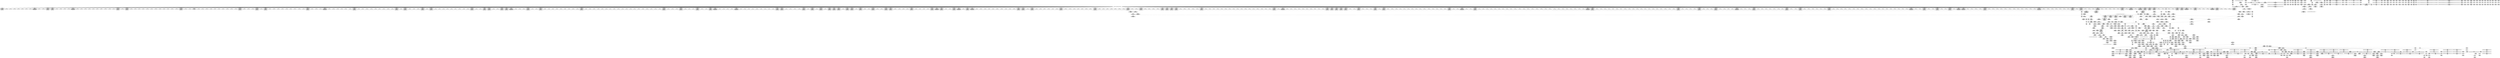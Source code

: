 digraph {
	CE0x3d94080 [shape=record,shape=Mrecord,label="{CE0x3d94080|i32_2044|*Constant*|*SummSink*}"]
	CE0x3e0c990 [shape=record,shape=Mrecord,label="{CE0x3e0c990|12:_i32,_56:_i8*,_:_CRE_201,202_}"]
	CE0x3e25960 [shape=record,shape=Mrecord,label="{CE0x3e25960|12:_i32,_56:_i8*,_:_CRE_919,920_}"]
	CE0x3e211e0 [shape=record,shape=Mrecord,label="{CE0x3e211e0|12:_i32,_56:_i8*,_:_CRE_848,856_|*MultipleSource*|Function::inode_has_perm&Arg::inode::|*LoadInst*|security/selinux/hooks.c,1627|security/selinux/hooks.c,1611}"]
	CE0x3d9d190 [shape=record,shape=Mrecord,label="{CE0x3d9d190|selinux_quota_on:tmp17|security/selinux/hooks.c,2044|*SummSource*}"]
	CE0x3e39570 [shape=record,shape=Mrecord,label="{CE0x3e39570|GLOBAL:__llvm_gcov_ctr154|Global_var:__llvm_gcov_ctr154|*SummSink*}"]
	CE0x3dee790 [shape=record,shape=Mrecord,label="{CE0x3dee790|cred_sid:tmp1}"]
	CE0x3e0fa60 [shape=record,shape=Mrecord,label="{CE0x3e0fa60|12:_i32,_56:_i8*,_:_CRE_265,266_}"]
	CE0x3d985b0 [shape=record,shape=Mrecord,label="{CE0x3d985b0|_ret_i32_%call5,_!dbg_!27740|security/selinux/hooks.c,2046}"]
	CE0x3de5b50 [shape=record,shape=Mrecord,label="{CE0x3de5b50|inode_has_perm:call4|security/selinux/hooks.c,1617|*SummSource*}"]
	CE0x3dc0a60 [shape=record,shape=Mrecord,label="{CE0x3dc0a60|cred_sid:tmp1|*SummSink*}"]
	CE0x3df48d0 [shape=record,shape=Mrecord,label="{CE0x3df48d0|dentry_has_perm:u|security/selinux/hooks.c,1631|*SummSink*}"]
	CE0x3db8f90 [shape=record,shape=Mrecord,label="{CE0x3db8f90|104:_%struct.inode*,_:_CRE_288,296_|*MultipleSource*|Function::selinux_quota_on&Arg::dentry::|Function::dentry_has_perm&Arg::dentry::|security/selinux/hooks.c,1627}"]
	CE0x3e50850 [shape=record,shape=Mrecord,label="{CE0x3e50850|i32_3|*Constant*}"]
	CE0x3db7e20 [shape=record,shape=Mrecord,label="{CE0x3db7e20|104:_%struct.inode*,_:_CRE_222,223_}"]
	CE0x3db52b0 [shape=record,shape=Mrecord,label="{CE0x3db52b0|dentry_has_perm:ad|security/selinux/hooks.c, 1628}"]
	CE0x3db91b0 [shape=record,shape=Mrecord,label="{CE0x3db91b0|104:_%struct.inode*,_:_CRE_296,304_|*MultipleSource*|Function::selinux_quota_on&Arg::dentry::|Function::dentry_has_perm&Arg::dentry::|security/selinux/hooks.c,1627}"]
	CE0x3dbd670 [shape=record,shape=Mrecord,label="{CE0x3dbd670|get_current:tmp4|./arch/x86/include/asm/current.h,14}"]
	CE0x3e16e60 [shape=record,shape=Mrecord,label="{CE0x3e16e60|12:_i32,_56:_i8*,_:_CRE_496,500_|*MultipleSource*|Function::inode_has_perm&Arg::inode::|*LoadInst*|security/selinux/hooks.c,1627|security/selinux/hooks.c,1611}"]
	CE0x3deebb0 [shape=record,shape=Mrecord,label="{CE0x3deebb0|inode_has_perm:if.end|*SummSink*}"]
	CE0x3db0550 [shape=record,shape=Mrecord,label="{CE0x3db0550|i8*_getelementptr_inbounds_(_25_x_i8_,_25_x_i8_*_.str3,_i32_0,_i32_0)|*Constant*|*SummSource*}"]
	CE0x3db9d80 [shape=record,shape=Mrecord,label="{CE0x3db9d80|i64*_getelementptr_inbounds_(_2_x_i64_,_2_x_i64_*___llvm_gcov_ctr98,_i64_0,_i64_1)|*Constant*|*SummSource*}"]
	CE0x3df9070 [shape=record,shape=Mrecord,label="{CE0x3df9070|_call_void___validate_creds(%struct.cred*_%cred,_i8*_getelementptr_inbounds_(_25_x_i8_,_25_x_i8_*_.str3,_i32_0,_i32_0),_i32_1609)_#10,_!dbg_!27719|security/selinux/hooks.c,1609}"]
	CE0x3e28150 [shape=record,shape=Mrecord,label="{CE0x3e28150|12:_i32,_56:_i8*,_:_CRE_984,988_|*MultipleSource*|Function::inode_has_perm&Arg::inode::|*LoadInst*|security/selinux/hooks.c,1627|security/selinux/hooks.c,1611}"]
	CE0x3e50af0 [shape=record,shape=Mrecord,label="{CE0x3e50af0|i32_3|*Constant*|*SummSink*}"]
	CE0x3e20ff0 [shape=record,shape=Mrecord,label="{CE0x3e20ff0|12:_i32,_56:_i8*,_:_CRE_840,848_|*MultipleSource*|Function::inode_has_perm&Arg::inode::|*LoadInst*|security/selinux/hooks.c,1627|security/selinux/hooks.c,1611}"]
	CE0x3d9ed50 [shape=record,shape=Mrecord,label="{CE0x3d9ed50|i64_5|*Constant*}"]
	CE0x3df1b90 [shape=record,shape=Mrecord,label="{CE0x3df1b90|__validate_creds:expval|include/linux/cred.h,173|*SummSink*}"]
	CE0x3d9b040 [shape=record,shape=Mrecord,label="{CE0x3d9b040|get_current:tmp1|*SummSource*}"]
	CE0x3de8280 [shape=record,shape=Mrecord,label="{CE0x3de8280|inode_has_perm:retval.0}"]
	CE0x3de2f10 [shape=record,shape=Mrecord,label="{CE0x3de2f10|104:_%struct.inode*,_:_CRE_208,209_}"]
	CE0x3d9a260 [shape=record,shape=Mrecord,label="{CE0x3d9a260|i32_78|*Constant*|*SummSink*}"]
	CE0x3de5380 [shape=record,shape=Mrecord,label="{CE0x3de5380|inode_has_perm:sclass|security/selinux/hooks.c,1617|*SummSink*}"]
	CE0x51ba7c0 [shape=record,shape=Mrecord,label="{CE0x51ba7c0|_call_void_mcount()_#3}"]
	CE0x3e25e20 [shape=record,shape=Mrecord,label="{CE0x3e25e20|12:_i32,_56:_i8*,_:_CRE_923,924_}"]
	CE0x3df8340 [shape=record,shape=Mrecord,label="{CE0x3df8340|inode_has_perm:cred|Function::inode_has_perm&Arg::cred::|*SummSink*}"]
	CE0x3e09230 [shape=record,shape=Mrecord,label="{CE0x3e09230|cred_sid:entry|*SummSink*}"]
	CE0x3e0e120 [shape=record,shape=Mrecord,label="{CE0x3e0e120|12:_i32,_56:_i8*,_:_CRE_243,244_}"]
	CE0x3e01140 [shape=record,shape=Mrecord,label="{CE0x3e01140|dentry_has_perm:d_inode|security/selinux/hooks.c,1627}"]
	CE0x3e09ed0 [shape=record,shape=Mrecord,label="{CE0x3e09ed0|12:_i32,_56:_i8*,_:_CRE_169,170_}"]
	CE0x3e26ec0 [shape=record,shape=Mrecord,label="{CE0x3e26ec0|12:_i32,_56:_i8*,_:_CRE_944,952_|*MultipleSource*|Function::inode_has_perm&Arg::inode::|*LoadInst*|security/selinux/hooks.c,1627|security/selinux/hooks.c,1611}"]
	CE0x3df1590 [shape=record,shape=Mrecord,label="{CE0x3df1590|12:_i32,_56:_i8*,_:_CRE_112,120_|*MultipleSource*|Function::inode_has_perm&Arg::inode::|*LoadInst*|security/selinux/hooks.c,1627|security/selinux/hooks.c,1611}"]
	CE0x3db8b20 [shape=record,shape=Mrecord,label="{CE0x3db8b20|104:_%struct.inode*,_:_CRE_272,280_|*MultipleSource*|Function::selinux_quota_on&Arg::dentry::|Function::dentry_has_perm&Arg::dentry::|security/selinux/hooks.c,1627}"]
	CE0x3dabac0 [shape=record,shape=Mrecord,label="{CE0x3dabac0|i8_1|*Constant*|*SummSink*}"]
	CE0x3db7650 [shape=record,shape=Mrecord,label="{CE0x3db7650|12:_i32,_56:_i8*,_:_CRE_144,145_}"]
	CE0x3d8fbd0 [shape=record,shape=Mrecord,label="{CE0x3d8fbd0|selinux_quota_on:tmp4|security/selinux/hooks.c,2044|*SummSource*}"]
	CE0x3d99980 [shape=record,shape=Mrecord,label="{CE0x3d99980|12:_i32,_56:_i8*,_:_CRE_96,104_|*MultipleSource*|Function::inode_has_perm&Arg::inode::|*LoadInst*|security/selinux/hooks.c,1627|security/selinux/hooks.c,1611}"]
	CE0x3d8e520 [shape=record,shape=Mrecord,label="{CE0x3d8e520|selinux_quota_on:tmp}"]
	CE0x3e38f90 [shape=record,shape=Mrecord,label="{CE0x3e38f90|inode_has_perm:tmp7|security/selinux/hooks.c,1611|*SummSink*}"]
	CE0x3dbf620 [shape=record,shape=Mrecord,label="{CE0x3dbf620|inode_has_perm:i_flags|security/selinux/hooks.c,1611}"]
	CE0x3e19de0 [shape=record,shape=Mrecord,label="{CE0x3e19de0|12:_i32,_56:_i8*,_:_CRE_573,574_}"]
	CE0x3deee60 [shape=record,shape=Mrecord,label="{CE0x3deee60|inode_has_perm:bb}"]
	CE0x3e1cc30 [shape=record,shape=Mrecord,label="{CE0x3e1cc30|12:_i32,_56:_i8*,_:_CRE_612,613_}"]
	CE0x3daeb80 [shape=record,shape=Mrecord,label="{CE0x3daeb80|GLOBAL:get_current|*Constant*|*SummSource*}"]
	CE0x3df30b0 [shape=record,shape=Mrecord,label="{CE0x3df30b0|104:_%struct.inode*,_:_CRE_316,317_}"]
	CE0x3db8080 [shape=record,shape=Mrecord,label="{CE0x3db8080|104:_%struct.inode*,_:_CRE_224,232_|*MultipleSource*|Function::selinux_quota_on&Arg::dentry::|Function::dentry_has_perm&Arg::dentry::|security/selinux/hooks.c,1627}"]
	CE0x3dc37a0 [shape=record,shape=Mrecord,label="{CE0x3dc37a0|12:_i32,_56:_i8*,_:_CRE_48,56_|*MultipleSource*|Function::inode_has_perm&Arg::inode::|*LoadInst*|security/selinux/hooks.c,1627|security/selinux/hooks.c,1611}"]
	CE0x3e229e0 [shape=record,shape=Mrecord,label="{CE0x3e229e0|12:_i32,_56:_i8*,_:_CRE_879,880_}"]
	CE0x3e19330 [shape=record,shape=Mrecord,label="{CE0x3e19330|12:_i32,_56:_i8*,_:_CRE_564,565_}"]
	CE0x3e01b40 [shape=record,shape=Mrecord,label="{CE0x3e01b40|get_current:tmp}"]
	CE0x3df7fe0 [shape=record,shape=Mrecord,label="{CE0x3df7fe0|inode_has_perm:entry|*SummSink*}"]
	CE0x3de2000 [shape=record,shape=Mrecord,label="{CE0x3de2000|104:_%struct.inode*,_:_CRE_193,194_}"]
	"CONST[source:1(input),value:2(dynamic)][purpose:{object}][SrcIdx:1]"
	CE0x3de7180 [shape=record,shape=Mrecord,label="{CE0x3de7180|avc_has_perm:tclass|Function::avc_has_perm&Arg::tclass::|*SummSink*}"]
	CE0x3db04a0 [shape=record,shape=Mrecord,label="{CE0x3db04a0|GLOBAL:lockdep_rcu_suspicious|*Constant*|*SummSink*}"]
	CE0x3e13ae0 [shape=record,shape=Mrecord,label="{CE0x3e13ae0|12:_i32,_56:_i8*,_:_CRE_352,360_|*MultipleSource*|Function::inode_has_perm&Arg::inode::|*LoadInst*|security/selinux/hooks.c,1627|security/selinux/hooks.c,1611}"]
	CE0x3e27200 [shape=record,shape=Mrecord,label="{CE0x3e27200|12:_i32,_56:_i8*,_:_CRE_960,968_|*MultipleSource*|Function::inode_has_perm&Arg::inode::|*LoadInst*|security/selinux/hooks.c,1627|security/selinux/hooks.c,1611}"]
	CE0x3e1b0e0 [shape=record,shape=Mrecord,label="{CE0x3e1b0e0|12:_i32,_56:_i8*,_:_CRE_589,590_}"]
	CE0x3d8f230 [shape=record,shape=Mrecord,label="{CE0x3d8f230|i64*_getelementptr_inbounds_(_11_x_i64_,_11_x_i64_*___llvm_gcov_ctr152,_i64_0,_i64_1)|*Constant*}"]
	CE0x3da9af0 [shape=record,shape=Mrecord,label="{CE0x3da9af0|i64_0|*Constant*|*SummSource*}"]
	CE0x3df0d70 [shape=record,shape=Mrecord,label="{CE0x3df0d70|i32_512|*Constant*}"]
	CE0x3d95af0 [shape=record,shape=Mrecord,label="{CE0x3d95af0|selinux_quota_on:tmp16|security/selinux/hooks.c,2044|*SummSink*}"]
	CE0x3e115b0 [shape=record,shape=Mrecord,label="{CE0x3e115b0|12:_i32,_56:_i8*,_:_CRE_288,289_}"]
	CE0x3dc7830 [shape=record,shape=Mrecord,label="{CE0x3dc7830|i64_5|*Constant*|*SummSink*}"]
	CE0x3e1afb0 [shape=record,shape=Mrecord,label="{CE0x3e1afb0|12:_i32,_56:_i8*,_:_CRE_588,589_}"]
	CE0x3db6fc0 [shape=record,shape=Mrecord,label="{CE0x3db6fc0|12:_i32,_56:_i8*,_:_CRE_138,139_}"]
	CE0x3e24d80 [shape=record,shape=Mrecord,label="{CE0x3e24d80|12:_i32,_56:_i8*,_:_CRE_909,910_}"]
	CE0x3d902b0 [shape=record,shape=Mrecord,label="{CE0x3d902b0|selinux_quota_on:do.body|*SummSink*}"]
	CE0x3ded450 [shape=record,shape=Mrecord,label="{CE0x3ded450|__validate_creds:file|Function::__validate_creds&Arg::file::|*SummSink*}"]
	CE0x3e1cfc0 [shape=record,shape=Mrecord,label="{CE0x3e1cfc0|12:_i32,_56:_i8*,_:_CRE_615,616_}"]
	CE0x3e22d70 [shape=record,shape=Mrecord,label="{CE0x3e22d70|12:_i32,_56:_i8*,_:_CRE_882,883_}"]
	CE0x3ddb540 [shape=record,shape=Mrecord,label="{CE0x3ddb540|104:_%struct.inode*,_:_CRE_16,24_|*MultipleSource*|Function::selinux_quota_on&Arg::dentry::|Function::dentry_has_perm&Arg::dentry::|security/selinux/hooks.c,1627}"]
	CE0x3e381b0 [shape=record,shape=Mrecord,label="{CE0x3e381b0|inode_has_perm:expval|security/selinux/hooks.c,1611|*SummSink*}"]
	CE0x3d94860 [shape=record,shape=Mrecord,label="{CE0x3d94860|i8_1|*Constant*}"]
	CE0x3e3aaf0 [shape=record,shape=Mrecord,label="{CE0x3e3aaf0|inode_has_perm:tmp10|security/selinux/hooks.c,1611|*SummSink*}"]
	CE0x3e1a170 [shape=record,shape=Mrecord,label="{CE0x3e1a170|12:_i32,_56:_i8*,_:_CRE_576,577_}"]
	CE0x3dbc590 [shape=record,shape=Mrecord,label="{CE0x3dbc590|104:_%struct.inode*,_:_CRE_184,185_}"]
	CE0x3ded780 [shape=record,shape=Mrecord,label="{CE0x3ded780|i32_0|*Constant*}"]
	CE0x3d97f70 [shape=record,shape=Mrecord,label="{CE0x3d97f70|dentry_has_perm:av|Function::dentry_has_perm&Arg::av::|*SummSink*}"]
	CE0x3e16d30 [shape=record,shape=Mrecord,label="{CE0x3e16d30|12:_i32,_56:_i8*,_:_CRE_488,496_|*MultipleSource*|Function::inode_has_perm&Arg::inode::|*LoadInst*|security/selinux/hooks.c,1627|security/selinux/hooks.c,1611}"]
	CE0x3dc3390 [shape=record,shape=Mrecord,label="{CE0x3dc3390|12:_i32,_56:_i8*,_:_CRE_32,40_|*MultipleSource*|Function::inode_has_perm&Arg::inode::|*LoadInst*|security/selinux/hooks.c,1627|security/selinux/hooks.c,1611}"]
	CE0x3dbf900 [shape=record,shape=Mrecord,label="{CE0x3dbf900|i64*_getelementptr_inbounds_(_2_x_i64_,_2_x_i64_*___llvm_gcov_ctr131,_i64_0,_i64_1)|*Constant*|*SummSource*}"]
	CE0x3d8e170 [shape=record,shape=Mrecord,label="{CE0x3d8e170|selinux_quota_on:tmp4|security/selinux/hooks.c,2044}"]
	CE0x3de7560 [shape=record,shape=Mrecord,label="{CE0x3de7560|avc_has_perm:requested|Function::avc_has_perm&Arg::requested::}"]
	CE0x3dcacf0 [shape=record,shape=Mrecord,label="{CE0x3dcacf0|selinux_quota_on:tmp10|security/selinux/hooks.c,2044}"]
	CE0x3e11a70 [shape=record,shape=Mrecord,label="{CE0x3e11a70|12:_i32,_56:_i8*,_:_CRE_292,293_}"]
	CE0x3da3c00 [shape=record,shape=Mrecord,label="{CE0x3da3c00|__validate_creds:line|Function::__validate_creds&Arg::line::}"]
	CE0x3d9c380 [shape=record,shape=Mrecord,label="{CE0x3d9c380|12:_i32,_56:_i8*,_:_CRE_153,154_}"]
	CE0x3e0dc80 [shape=record,shape=Mrecord,label="{CE0x3e0dc80|12:_i32,_56:_i8*,_:_CRE_241,242_}"]
	CE0x3e169a0 [shape=record,shape=Mrecord,label="{CE0x3e169a0|12:_i32,_56:_i8*,_:_CRE_485,486_}"]
	CE0x3db81b0 [shape=record,shape=Mrecord,label="{CE0x3db81b0|104:_%struct.inode*,_:_CRE_232,240_|*MultipleSource*|Function::selinux_quota_on&Arg::dentry::|Function::dentry_has_perm&Arg::dentry::|security/selinux/hooks.c,1627}"]
	CE0x3df7440 [shape=record,shape=Mrecord,label="{CE0x3df7440|dentry_has_perm:dentry1|security/selinux/hooks.c,1631|*SummSink*}"]
	CE0x3d90570 [shape=record,shape=Mrecord,label="{CE0x3d90570|i64*_getelementptr_inbounds_(_11_x_i64_,_11_x_i64_*___llvm_gcov_ctr152,_i64_0,_i64_0)|*Constant*|*SummSink*}"]
	CE0x3e56570 [shape=record,shape=Mrecord,label="{CE0x3e56570|i64*_getelementptr_inbounds_(_5_x_i64_,_5_x_i64_*___llvm_gcov_ctr155,_i64_0,_i64_4)|*Constant*|*SummSink*}"]
	CE0x3de8480 [shape=record,shape=Mrecord,label="{CE0x3de8480|inode_has_perm:tmp20|security/selinux/hooks.c,1618}"]
	CE0x3e1ae80 [shape=record,shape=Mrecord,label="{CE0x3e1ae80|12:_i32,_56:_i8*,_:_CRE_587,588_}"]
	CE0x3dee720 [shape=record,shape=Mrecord,label="{CE0x3dee720|cred_sid:tmp|*SummSink*}"]
	CE0x3deec70 [shape=record,shape=Mrecord,label="{CE0x3deec70|inode_has_perm:if.then}"]
	CE0x3e10d60 [shape=record,shape=Mrecord,label="{CE0x3e10d60|12:_i32,_56:_i8*,_:_CRE_281,282_}"]
	CE0x3e1c8a0 [shape=record,shape=Mrecord,label="{CE0x3e1c8a0|12:_i32,_56:_i8*,_:_CRE_609,610_}"]
	CE0x3e1a760 [shape=record,shape=Mrecord,label="{CE0x3e1a760|12:_i32,_56:_i8*,_:_CRE_581,582_}"]
	CE0x3da4550 [shape=record,shape=Mrecord,label="{CE0x3da4550|inode_has_perm:tmp3|*SummSink*}"]
	CE0x3daaaa0 [shape=record,shape=Mrecord,label="{CE0x3daaaa0|i32_32768|*Constant*|*SummSource*}"]
	CE0x3e27c70 [shape=record,shape=Mrecord,label="{CE0x3e27c70|12:_i32,_56:_i8*,_:_CRE_979,980_}"]
	CE0x3df7790 [shape=record,shape=Mrecord,label="{CE0x3df7790|GLOBAL:inode_has_perm|*Constant*}"]
	CE0x3e09c70 [shape=record,shape=Mrecord,label="{CE0x3e09c70|12:_i32,_56:_i8*,_:_CRE_167,168_}"]
	CE0x3e0a5f0 [shape=record,shape=Mrecord,label="{CE0x3e0a5f0|12:_i32,_56:_i8*,_:_CRE_175,176_}"]
	CE0x3e09180 [shape=record,shape=Mrecord,label="{CE0x3e09180|cred_sid:entry|*SummSource*}"]
	CE0x3df3910 [shape=record,shape=Mrecord,label="{CE0x3df3910|__validate_creds:tmp6|include/linux/cred.h,174}"]
	CE0x3d8cfc0 [shape=record,shape=Mrecord,label="{CE0x3d8cfc0|i32_0|*Constant*|*SummSink*}"]
	CE0x3e56ca0 [shape=record,shape=Mrecord,label="{CE0x3e56ca0|__validate_creds:tmp8|include/linux/cred.h,175|*SummSource*}"]
	CE0x3dae040 [shape=record,shape=Mrecord,label="{CE0x3dae040|selinux_quota_on:tmp12|security/selinux/hooks.c,2044|*SummSource*}"]
	CE0x3e2e2a0 [shape=record,shape=Mrecord,label="{CE0x3e2e2a0|inode_has_perm:tmp16|security/selinux/hooks.c,1615|*SummSource*}"]
	CE0x3dbbd20 [shape=record,shape=Mrecord,label="{CE0x3dbbd20|104:_%struct.inode*,_:_CRE_175,176_}"]
	CE0x3e0b430 [shape=record,shape=Mrecord,label="{CE0x3e0b430|12:_i32,_56:_i8*,_:_CRE_183,184_}"]
	CE0x3dc38c0 [shape=record,shape=Mrecord,label="{CE0x3dc38c0|i64*_getelementptr_inbounds_(_11_x_i64_,_11_x_i64_*___llvm_gcov_ctr152,_i64_0,_i64_9)|*Constant*}"]
	CE0x3e3b760 [shape=record,shape=Mrecord,label="{CE0x3e3b760|inode_has_perm:tmp11|security/selinux/hooks.c,1612|*SummSource*}"]
	CE0x3e10770 [shape=record,shape=Mrecord,label="{CE0x3e10770|12:_i32,_56:_i8*,_:_CRE_276,277_}"]
	CE0x3dcc020 [shape=record,shape=Mrecord,label="{CE0x3dcc020|selinux_quota_on:tmp10|security/selinux/hooks.c,2044|*SummSink*}"]
	CE0x3e213d0 [shape=record,shape=Mrecord,label="{CE0x3e213d0|12:_i32,_56:_i8*,_:_CRE_856,864_|*MultipleSource*|Function::inode_has_perm&Arg::inode::|*LoadInst*|security/selinux/hooks.c,1627|security/selinux/hooks.c,1611}"]
	CE0x3ddc690 [shape=record,shape=Mrecord,label="{CE0x3ddc690|104:_%struct.inode*,_:_CRE_152,153_}"]
	CE0x3d96b30 [shape=record,shape=Mrecord,label="{CE0x3d96b30|get_current:tmp3|*SummSource*}"]
	CE0x3e2dfb0 [shape=record,shape=Mrecord,label="{CE0x3e2dfb0|inode_has_perm:tmp15|*LoadInst*|security/selinux/hooks.c,1615|*SummSource*}"]
	CE0x3e1e760 [shape=record,shape=Mrecord,label="{CE0x3e1e760|12:_i32,_56:_i8*,_:_CRE_680,684_|*MultipleSource*|Function::inode_has_perm&Arg::inode::|*LoadInst*|security/selinux/hooks.c,1627|security/selinux/hooks.c,1611}"]
	CE0x3dcad90 [shape=record,shape=Mrecord,label="{CE0x3dcad90|i64*_getelementptr_inbounds_(_11_x_i64_,_11_x_i64_*___llvm_gcov_ctr152,_i64_0,_i64_6)|*Constant*}"]
	CE0x3da8be0 [shape=record,shape=Mrecord,label="{CE0x3da8be0|selinux_quota_on:tmp16|security/selinux/hooks.c,2044}"]
	CE0x3e235c0 [shape=record,shape=Mrecord,label="{CE0x3e235c0|12:_i32,_56:_i8*,_:_CRE_889,890_}"]
	CE0x3de80d0 [shape=record,shape=Mrecord,label="{CE0x3de80d0|i64*_getelementptr_inbounds_(_8_x_i64_,_8_x_i64_*___llvm_gcov_ctr154,_i64_0,_i64_7)|*Constant*}"]
	CE0x3e25f50 [shape=record,shape=Mrecord,label="{CE0x3e25f50|12:_i32,_56:_i8*,_:_CRE_924,925_}"]
	CE0x3deefb0 [shape=record,shape=Mrecord,label="{CE0x3deefb0|i64_1|*Constant*}"]
	CE0x3e16280 [shape=record,shape=Mrecord,label="{CE0x3e16280|12:_i32,_56:_i8*,_:_CRE_479,480_}"]
	CE0x3e05cc0 [shape=record,shape=Mrecord,label="{CE0x3e05cc0|0:_i32,_4:_i32,_8:_i32,_12:_i32,_:_CMRE_16,20_|*MultipleSource*|security/selinux/hooks.c,196|security/selinux/hooks.c,197|*LoadInst*|security/selinux/hooks.c,196}"]
	CE0x3e28c50 [shape=record,shape=Mrecord,label="{CE0x3e28c50|inode_has_perm:tmp6|*LoadInst*|security/selinux/hooks.c,1611|*SummSink*}"]
	CE0x3e103e0 [shape=record,shape=Mrecord,label="{CE0x3e103e0|12:_i32,_56:_i8*,_:_CRE_273,274_}"]
	CE0x3de91c0 [shape=record,shape=Mrecord,label="{CE0x3de91c0|__validate_creds:lnot1|include/linux/cred.h,173|*SummSink*}"]
	CE0x3ddd6e0 [shape=record,shape=Mrecord,label="{CE0x3ddd6e0|i64*_getelementptr_inbounds_(_2_x_i64_,_2_x_i64_*___llvm_gcov_ctr153,_i64_0,_i64_0)|*Constant*|*SummSource*}"]
	CE0x3e55de0 [shape=record,shape=Mrecord,label="{CE0x3e55de0|_call_void___invalid_creds(%struct.cred*_%cred,_i8*_%file,_i32_%line)_#10,_!dbg_!27721|include/linux/cred.h,174|*SummSource*}"]
	CE0x3de20f0 [shape=record,shape=Mrecord,label="{CE0x3de20f0|104:_%struct.inode*,_:_CRE_194,195_}"]
	CE0x3e27640 [shape=record,shape=Mrecord,label="{CE0x3e27640|12:_i32,_56:_i8*,_:_CRE_976,977_}"]
	CE0x3d8e290 [shape=record,shape=Mrecord,label="{CE0x3d8e290|selinux_quota_on:do.end|*SummSource*}"]
	CE0x3e3b7d0 [shape=record,shape=Mrecord,label="{CE0x3e3b7d0|inode_has_perm:tmp11|security/selinux/hooks.c,1612|*SummSink*}"]
	CE0x3de2960 [shape=record,shape=Mrecord,label="{CE0x3de2960|104:_%struct.inode*,_:_CRE_203,204_}"]
	CE0x3dfcb90 [shape=record,shape=Mrecord,label="{CE0x3dfcb90|__validate_creds:call|include/linux/cred.h,173|*SummSource*}"]
	CE0x3d93d00 [shape=record,shape=Mrecord,label="{CE0x3d93d00|i8*_getelementptr_inbounds_(_25_x_i8_,_25_x_i8_*_.str3,_i32_0,_i32_0)|*Constant*|*SummSink*}"]
	CE0x3da4a30 [shape=record,shape=Mrecord,label="{CE0x3da4a30|i64*_getelementptr_inbounds_(_5_x_i64_,_5_x_i64_*___llvm_gcov_ctr155,_i64_0,_i64_0)|*Constant*}"]
	CE0x3de9040 [shape=record,shape=Mrecord,label="{CE0x3de9040|__validate_creds:lnot1|include/linux/cred.h,173|*SummSource*}"]
	CE0x3dfbbc0 [shape=record,shape=Mrecord,label="{CE0x3dfbbc0|i64*_getelementptr_inbounds_(_5_x_i64_,_5_x_i64_*___llvm_gcov_ctr155,_i64_0,_i64_0)|*Constant*|*SummSink*}"]
	CE0x5c279e0 [shape=record,shape=Mrecord,label="{CE0x5c279e0|selinux_quota_on:tmp7|security/selinux/hooks.c,2044|*SummSource*}"]
	CE0x3daa550 [shape=record,shape=Mrecord,label="{CE0x3daa550|get_current:tmp2}"]
	CE0x3e23950 [shape=record,shape=Mrecord,label="{CE0x3e23950|12:_i32,_56:_i8*,_:_CRE_892,893_}"]
	CE0x3e24070 [shape=record,shape=Mrecord,label="{CE0x3e24070|12:_i32,_56:_i8*,_:_CRE_898,899_}"]
	CE0x3e38570 [shape=record,shape=Mrecord,label="{CE0x3e38570|inode_has_perm:tobool2|security/selinux/hooks.c,1611}"]
	CE0x3e56220 [shape=record,shape=Mrecord,label="{CE0x3e56220|i64*_getelementptr_inbounds_(_5_x_i64_,_5_x_i64_*___llvm_gcov_ctr155,_i64_0,_i64_4)|*Constant*|*SummSource*}"]
	CE0x3de6950 [shape=record,shape=Mrecord,label="{CE0x3de6950|avc_has_perm:ssid|Function::avc_has_perm&Arg::ssid::|*SummSink*}"]
	CE0x3e228b0 [shape=record,shape=Mrecord,label="{CE0x3e228b0|12:_i32,_56:_i8*,_:_CRE_878,879_}"]
	CE0x3da3ae0 [shape=record,shape=Mrecord,label="{CE0x3da3ae0|i32_0|*Constant*}"]
	CE0x3db7cf0 [shape=record,shape=Mrecord,label="{CE0x3db7cf0|104:_%struct.inode*,_:_CRE_221,222_}"]
	CE0x3ddbf00 [shape=record,shape=Mrecord,label="{CE0x3ddbf00|104:_%struct.inode*,_:_CRE_145,146_}"]
	CE0x3e1e100 [shape=record,shape=Mrecord,label="{CE0x3e1e100|12:_i32,_56:_i8*,_:_CRE_656,664_|*MultipleSource*|Function::inode_has_perm&Arg::inode::|*LoadInst*|security/selinux/hooks.c,1627|security/selinux/hooks.c,1611}"]
	CE0x3db7f50 [shape=record,shape=Mrecord,label="{CE0x3db7f50|104:_%struct.inode*,_:_CRE_223,224_}"]
	CE0x3d9cd20 [shape=record,shape=Mrecord,label="{CE0x3d9cd20|_call_void_mcount()_#3|*SummSource*}"]
	CE0x3de7ef0 [shape=record,shape=Mrecord,label="{CE0x3de7ef0|_ret_i32_%retval.0,_!dbg_!27728|security/selinux/avc.c,775|*SummSink*}"]
	CE0x3d93b50 [shape=record,shape=Mrecord,label="{CE0x3d93b50|selinux_quota_on:tmp5|security/selinux/hooks.c,2044|*SummSource*}"]
	CE0x5c27a50 [shape=record,shape=Mrecord,label="{CE0x5c27a50|GLOBAL:selinux_quota_on.__warned|Global_var:selinux_quota_on.__warned}"]
	CE0x3e19cb0 [shape=record,shape=Mrecord,label="{CE0x3e19cb0|12:_i32,_56:_i8*,_:_CRE_572,573_}"]
	CE0x3df0c40 [shape=record,shape=Mrecord,label="{CE0x3df0c40|12:_i32,_56:_i8*,_:_CRE_12,16_|*MultipleSource*|Function::inode_has_perm&Arg::inode::|*LoadInst*|security/selinux/hooks.c,1627|security/selinux/hooks.c,1611}"]
	CE0x3e0c010 [shape=record,shape=Mrecord,label="{CE0x3e0c010|12:_i32,_56:_i8*,_:_CRE_193,194_}"]
	CE0x3e573f0 [shape=record,shape=Mrecord,label="{CE0x3e573f0|__validate_creds:tmp9|include/linux/cred.h,175|*SummSink*}"]
	CE0x3e23230 [shape=record,shape=Mrecord,label="{CE0x3e23230|12:_i32,_56:_i8*,_:_CRE_886,887_}"]
	CE0x3d87730 [shape=record,shape=Mrecord,label="{CE0x3d87730|selinux_quota_on:tmp13|security/selinux/hooks.c,2044|*SummSource*}"]
	CE0x3d8fc80 [shape=record,shape=Mrecord,label="{CE0x3d8fc80|selinux_quota_on:land.lhs.true}"]
	CE0x3ddcc30 [shape=record,shape=Mrecord,label="{CE0x3ddcc30|104:_%struct.inode*,_:_CRE_158,159_}"]
	CE0x3e2d120 [shape=record,shape=Mrecord,label="{CE0x3e2d120|_ret_i32_%tmp6,_!dbg_!27716|security/selinux/hooks.c,197|*SummSource*}"]
	CE0x3d9cef0 [shape=record,shape=Mrecord,label="{CE0x3d9cef0|selinux_quota_on:tobool1|security/selinux/hooks.c,2044|*SummSink*}"]
	CE0x3e37f10 [shape=record,shape=Mrecord,label="{CE0x3e37f10|inode_has_perm:expval|security/selinux/hooks.c,1611}"]
	CE0x3e19590 [shape=record,shape=Mrecord,label="{CE0x3e19590|12:_i32,_56:_i8*,_:_CRE_566,567_}"]
	CE0x3e22780 [shape=record,shape=Mrecord,label="{CE0x3e22780|12:_i32,_56:_i8*,_:_CRE_877,878_}"]
	CE0x3e12060 [shape=record,shape=Mrecord,label="{CE0x3e12060|12:_i32,_56:_i8*,_:_CRE_297,298_}"]
	CE0x3dbb870 [shape=record,shape=Mrecord,label="{CE0x3dbb870|104:_%struct.inode*,_:_CRE_170,171_}"]
	CE0x3d9c5e0 [shape=record,shape=Mrecord,label="{CE0x3d9c5e0|12:_i32,_56:_i8*,_:_CRE_155,156_}"]
	CE0x3db2080 [shape=record,shape=Mrecord,label="{CE0x3db2080|selinux_quota_on:tmp21|security/selinux/hooks.c,2044|*SummSource*}"]
	CE0x3dc6540 [shape=record,shape=Mrecord,label="{CE0x3dc6540|selinux_quota_on:tobool1|security/selinux/hooks.c,2044|*SummSource*}"]
	CE0x3d982d0 [shape=record,shape=Mrecord,label="{CE0x3d982d0|_ret_i32_%call,_!dbg_!27723|security/selinux/hooks.c,1632|*SummSink*}"]
	CE0x3dbb780 [shape=record,shape=Mrecord,label="{CE0x3dbb780|104:_%struct.inode*,_:_CRE_169,170_}"]
	CE0x3e0f800 [shape=record,shape=Mrecord,label="{CE0x3e0f800|12:_i32,_56:_i8*,_:_CRE_263,264_}"]
	CE0x3e30610 [shape=record,shape=Mrecord,label="{CE0x3e30610|inode_has_perm:tmp17|security/selinux/hooks.c,1617}"]
	CE0x3e2ef80 [shape=record,shape=Mrecord,label="{CE0x3e2ef80|inode_has_perm:tmp13|security/selinux/hooks.c,1614}"]
	CE0x3d8ee10 [shape=record,shape=Mrecord,label="{CE0x3d8ee10|GLOBAL:__llvm_gcov_ctr152|Global_var:__llvm_gcov_ctr152|*SummSink*}"]
	CE0x3e07990 [shape=record,shape=Mrecord,label="{CE0x3e07990|i64*_getelementptr_inbounds_(_8_x_i64_,_8_x_i64_*___llvm_gcov_ctr154,_i64_0,_i64_6)|*Constant*|*SummSource*}"]
	CE0x3e07c30 [shape=record,shape=Mrecord,label="{CE0x3e07c30|i64*_getelementptr_inbounds_(_8_x_i64_,_8_x_i64_*___llvm_gcov_ctr154,_i64_0,_i64_6)|*Constant*|*SummSink*}"]
	CE0x3d9fee0 [shape=record,shape=Mrecord,label="{CE0x3d9fee0|GLOBAL:current_task|Global_var:current_task|*SummSource*}"]
	CE0x3e13cd0 [shape=record,shape=Mrecord,label="{CE0x3e13cd0|12:_i32,_56:_i8*,_:_CRE_360,376_|*MultipleSource*|Function::inode_has_perm&Arg::inode::|*LoadInst*|security/selinux/hooks.c,1627|security/selinux/hooks.c,1611}"]
	CE0x3d9bff0 [shape=record,shape=Mrecord,label="{CE0x3d9bff0|12:_i32,_56:_i8*,_:_CRE_150,151_}"]
	CE0x3dbc860 [shape=record,shape=Mrecord,label="{CE0x3dbc860|104:_%struct.inode*,_:_CRE_187,188_}"]
	CE0x3daa760 [shape=record,shape=Mrecord,label="{CE0x3daa760|dentry_has_perm:dentry|Function::dentry_has_perm&Arg::dentry::|*SummSource*}"]
	CE0x3dc4270 [shape=record,shape=Mrecord,label="{CE0x3dc4270|_ret_%struct.task_struct*_%tmp4,_!dbg_!27714|./arch/x86/include/asm/current.h,14|*SummSink*}"]
	CE0x3db5bd0 [shape=record,shape=Mrecord,label="{CE0x3db5bd0|cred_sid:tmp5|security/selinux/hooks.c,196}"]
	CE0x3e0eaf0 [shape=record,shape=Mrecord,label="{CE0x3e0eaf0|12:_i32,_56:_i8*,_:_CRE_252,253_}"]
	CE0x3d8d5f0 [shape=record,shape=Mrecord,label="{CE0x3d8d5f0|selinux_quota_on:do.body|*SummSource*}"]
	CE0x3d87270 [shape=record,shape=Mrecord,label="{CE0x3d87270|%struct.task_struct*_(%struct.task_struct**)*_asm_movq_%gs:$_1:P_,$0_,_r,im,_dirflag_,_fpsr_,_flags_|*SummSink*}"]
	CE0x3e173f0 [shape=record,shape=Mrecord,label="{CE0x3e173f0|12:_i32,_56:_i8*,_:_CRE_508,512_|*MultipleSource*|Function::inode_has_perm&Arg::inode::|*LoadInst*|security/selinux/hooks.c,1627|security/selinux/hooks.c,1611}"]
	CE0x3e3a610 [shape=record,shape=Mrecord,label="{CE0x3e3a610|inode_has_perm:tmp9|security/selinux/hooks.c,1611|*SummSink*}"]
	CE0x3d92670 [shape=record,shape=Mrecord,label="{CE0x3d92670|i64*_getelementptr_inbounds_(_11_x_i64_,_11_x_i64_*___llvm_gcov_ctr152,_i64_0,_i64_1)|*Constant*|*SummSink*}"]
	CE0x3d8cf10 [shape=record,shape=Mrecord,label="{CE0x3d8cf10|selinux_quota_on:tmp|*SummSink*}"]
	CE0x3de8da0 [shape=record,shape=Mrecord,label="{CE0x3de8da0|__validate_creds:if.then}"]
	CE0x3d8d9b0 [shape=record,shape=Mrecord,label="{CE0x3d8d9b0|i64*_getelementptr_inbounds_(_11_x_i64_,_11_x_i64_*___llvm_gcov_ctr152,_i64_0,_i64_0)|*Constant*|*SummSource*}"]
	CE0x3dbff80 [shape=record,shape=Mrecord,label="{CE0x3dbff80|__validate_creds:cred|Function::__validate_creds&Arg::cred::|*SummSink*}"]
	CE0x3e392d0 [shape=record,shape=Mrecord,label="{CE0x3e392d0|GLOBAL:__llvm_gcov_ctr154|Global_var:__llvm_gcov_ctr154}"]
	CE0x3e12520 [shape=record,shape=Mrecord,label="{CE0x3e12520|12:_i32,_56:_i8*,_:_CRE_301,302_}"]
	CE0x3df9a20 [shape=record,shape=Mrecord,label="{CE0x3df9a20|inode_has_perm:tmp2|*SummSink*}"]
	"CONST[source:0(mediator),value:2(dynamic)][purpose:{subject}][SnkIdx:0]"
	CE0x3dbf520 [shape=record,shape=Mrecord,label="{CE0x3dbf520|12:_i32,_56:_i8*,_:_CRE_0,2_|*MultipleSource*|Function::inode_has_perm&Arg::inode::|*LoadInst*|security/selinux/hooks.c,1627|security/selinux/hooks.c,1611}"]
	CE0x3da3d10 [shape=record,shape=Mrecord,label="{CE0x3da3d10|__validate_creds:line|Function::__validate_creds&Arg::line::|*SummSink*}"]
	CE0x3e0b1d0 [shape=record,shape=Mrecord,label="{CE0x3e0b1d0|12:_i32,_56:_i8*,_:_CRE_181,182_}"]
	CE0x3dbbb40 [shape=record,shape=Mrecord,label="{CE0x3dbbb40|104:_%struct.inode*,_:_CRE_173,174_}"]
	CE0x3d9c970 [shape=record,shape=Mrecord,label="{CE0x3d9c970|12:_i32,_56:_i8*,_:_CRE_158,159_}"]
	CE0x3e3bfd0 [shape=record,shape=Mrecord,label="{CE0x3e3bfd0|i32_512|*Constant*|*SummSource*}"]
	CE0x3e2d3b0 [shape=record,shape=Mrecord,label="{CE0x3e2d3b0|i32_10|*Constant*|*SummSource*}"]
	CE0x3e2df40 [shape=record,shape=Mrecord,label="{CE0x3e2df40|inode_has_perm:i_security|security/selinux/hooks.c,1615|*SummSink*}"]
	CE0x3ded000 [shape=record,shape=Mrecord,label="{CE0x3ded000|GLOBAL:llvm.expect.i64|*Constant*}"]
	CE0x3dbbff0 [shape=record,shape=Mrecord,label="{CE0x3dbbff0|104:_%struct.inode*,_:_CRE_178,179_}"]
	CE0x3db2410 [shape=record,shape=Mrecord,label="{CE0x3db2410|selinux_quota_on:tmp18|security/selinux/hooks.c,2044}"]
	CE0x3dfae20 [shape=record,shape=Mrecord,label="{CE0x3dfae20|cred_sid:tmp2}"]
	CE0x3d9d860 [shape=record,shape=Mrecord,label="{CE0x3d9d860|_call_void_mcount()_#3|*SummSink*}"]
	CE0x3e33980 [shape=record,shape=Mrecord,label="{CE0x3e33980|GLOBAL:__llvm_gcov_ctr155|Global_var:__llvm_gcov_ctr155|*SummSink*}"]
	CE0x3e0ce50 [shape=record,shape=Mrecord,label="{CE0x3e0ce50|12:_i32,_56:_i8*,_:_CRE_205,206_}"]
	CE0x3e09a10 [shape=record,shape=Mrecord,label="{CE0x3e09a10|12:_i32,_56:_i8*,_:_CRE_165,166_}"]
	CE0x3dbc770 [shape=record,shape=Mrecord,label="{CE0x3dbc770|104:_%struct.inode*,_:_CRE_186,187_}"]
	CE0x3ddc960 [shape=record,shape=Mrecord,label="{CE0x3ddc960|104:_%struct.inode*,_:_CRE_155,156_}"]
	CE0x3e15ed0 [shape=record,shape=Mrecord,label="{CE0x3e15ed0|12:_i32,_56:_i8*,_:_CRE_475,476_}"]
	CE0x3de7d30 [shape=record,shape=Mrecord,label="{CE0x3de7d30|_ret_i32_%retval.0,_!dbg_!27728|security/selinux/avc.c,775|*SummSource*}"]
	CE0x3e36300 [shape=record,shape=Mrecord,label="{CE0x3e36300|i1_true|*Constant*}"]
	CE0x3e1f450 [shape=record,shape=Mrecord,label="{CE0x3e1f450|12:_i32,_56:_i8*,_:_CRE_728,736_|*MultipleSource*|Function::inode_has_perm&Arg::inode::|*LoadInst*|security/selinux/hooks.c,1627|security/selinux/hooks.c,1611}"]
	CE0x3e37d70 [shape=record,shape=Mrecord,label="{CE0x3e37d70|GLOBAL:llvm.expect.i64|*Constant*|*SummSink*}"]
	CE0x3e26670 [shape=record,shape=Mrecord,label="{CE0x3e26670|12:_i32,_56:_i8*,_:_CRE_930,931_}"]
	CE0x3db93d0 [shape=record,shape=Mrecord,label="{CE0x3db93d0|104:_%struct.inode*,_:_CRE_304,305_}"]
	CE0x3e11350 [shape=record,shape=Mrecord,label="{CE0x3e11350|12:_i32,_56:_i8*,_:_CRE_286,287_}"]
	CE0x3ddbd80 [shape=record,shape=Mrecord,label="{CE0x3ddbd80|104:_%struct.inode*,_:_CRE_48,52_|*MultipleSource*|Function::selinux_quota_on&Arg::dentry::|Function::dentry_has_perm&Arg::dentry::|security/selinux/hooks.c,1627}"]
	CE0x3df6370 [shape=record,shape=Mrecord,label="{CE0x3df6370|i8_10|*Constant*|*SummSource*}"]
	CE0x3dac410 [shape=record,shape=Mrecord,label="{CE0x3dac410|i64*_getelementptr_inbounds_(_11_x_i64_,_11_x_i64_*___llvm_gcov_ctr152,_i64_0,_i64_8)|*Constant*|*SummSource*}"]
	CE0x3d9ab70 [shape=record,shape=Mrecord,label="{CE0x3d9ab70|selinux_quota_on:tmp20|security/selinux/hooks.c,2044|*SummSource*}"]
	CE0x3e0f0e0 [shape=record,shape=Mrecord,label="{CE0x3e0f0e0|12:_i32,_56:_i8*,_:_CRE_257,258_}"]
	CE0x3df3440 [shape=record,shape=Mrecord,label="{CE0x3df3440|104:_%struct.inode*,_:_CRE_319,320_}"]
	CE0x3e24b20 [shape=record,shape=Mrecord,label="{CE0x3e24b20|12:_i32,_56:_i8*,_:_CRE_907,908_}"]
	CE0x3da2570 [shape=record,shape=Mrecord,label="{CE0x3da2570|_ret_i32_%retval.0,_!dbg_!27739|security/selinux/hooks.c,1618|*SummSource*}"]
	CE0x3e3a9c0 [shape=record,shape=Mrecord,label="{CE0x3e3a9c0|inode_has_perm:tmp10|security/selinux/hooks.c,1611|*SummSource*}"]
	CE0x3e55ec0 [shape=record,shape=Mrecord,label="{CE0x3e55ec0|_call_void___invalid_creds(%struct.cred*_%cred,_i8*_%file,_i32_%line)_#10,_!dbg_!27721|include/linux/cred.h,174|*SummSink*}"]
	CE0x3e2e130 [shape=record,shape=Mrecord,label="{CE0x3e2e130|inode_has_perm:tmp16|security/selinux/hooks.c,1615}"]
	CE0x3dbf4b0 [shape=record,shape=Mrecord,label="{CE0x3dbf4b0|inode_has_perm:i_flags|security/selinux/hooks.c,1611|*SummSink*}"]
	CE0x3e0e1d0 [shape=record,shape=Mrecord,label="{CE0x3e0e1d0|12:_i32,_56:_i8*,_:_CRE_244,245_}"]
	CE0x3e26080 [shape=record,shape=Mrecord,label="{CE0x3e26080|12:_i32,_56:_i8*,_:_CRE_925,926_}"]
	CE0x3d91ef0 [shape=record,shape=Mrecord,label="{CE0x3d91ef0|104:_%struct.inode*,_:_CRE_104,112_|*MultipleSource*|Function::selinux_quota_on&Arg::dentry::|Function::dentry_has_perm&Arg::dentry::|security/selinux/hooks.c,1627}"]
	CE0x3e1d220 [shape=record,shape=Mrecord,label="{CE0x3e1d220|12:_i32,_56:_i8*,_:_CRE_617,618_}"]
	CE0x3e147a0 [shape=record,shape=Mrecord,label="{CE0x3e147a0|12:_i32,_56:_i8*,_:_CRE_408,416_|*MultipleSource*|Function::inode_has_perm&Arg::inode::|*LoadInst*|security/selinux/hooks.c,1627|security/selinux/hooks.c,1611}"]
	CE0x3da9800 [shape=record,shape=Mrecord,label="{CE0x3da9800|i32_5|*Constant*}"]
	CE0x3db7340 [shape=record,shape=Mrecord,label="{CE0x3db7340|12:_i32,_56:_i8*,_:_CRE_141,142_}"]
	CE0x3deeb10 [shape=record,shape=Mrecord,label="{CE0x3deeb10|inode_has_perm:if.end|*SummSource*}"]
	CE0x3e0bc80 [shape=record,shape=Mrecord,label="{CE0x3e0bc80|12:_i32,_56:_i8*,_:_CRE_190,191_}"]
	CE0x3e2d4e0 [shape=record,shape=Mrecord,label="{CE0x3e2d4e0|i32_10|*Constant*}"]
	CE0x3de2cb0 [shape=record,shape=Mrecord,label="{CE0x3de2cb0|104:_%struct.inode*,_:_CRE_206,207_}"]
	CE0x3de2b80 [shape=record,shape=Mrecord,label="{CE0x3de2b80|104:_%struct.inode*,_:_CRE_205,206_}"]
	CE0x3d9caa0 [shape=record,shape=Mrecord,label="{CE0x3d9caa0|12:_i32,_56:_i8*,_:_CRE_159,160_}"]
	CE0x3d94010 [shape=record,shape=Mrecord,label="{CE0x3d94010|i8*_getelementptr_inbounds_(_45_x_i8_,_45_x_i8_*_.str12,_i32_0,_i32_0)|*Constant*}"]
	CE0x3d9c120 [shape=record,shape=Mrecord,label="{CE0x3d9c120|12:_i32,_56:_i8*,_:_CRE_151,152_}"]
	CE0x3e36190 [shape=record,shape=Mrecord,label="{CE0x3e36190|inode_has_perm:tobool|security/selinux/hooks.c,1611|*SummSink*}"]
	CE0x3daac70 [shape=record,shape=Mrecord,label="{CE0x3daac70|i32_32768|*Constant*|*SummSink*}"]
	CE0x3d92300 [shape=record,shape=Mrecord,label="{CE0x3d92300|selinux_quota_on:tmp5|security/selinux/hooks.c,2044|*SummSink*}"]
	CE0x3ddc780 [shape=record,shape=Mrecord,label="{CE0x3ddc780|104:_%struct.inode*,_:_CRE_153,154_}"]
	CE0x3dae870 [shape=record,shape=Mrecord,label="{CE0x3dae870|GLOBAL:lockdep_rcu_suspicious|*Constant*}"]
	CE0x3e2cf50 [shape=record,shape=Mrecord,label="{CE0x3e2cf50|_ret_i32_%tmp6,_!dbg_!27716|security/selinux/hooks.c,197}"]
	CE0x3de68b0 [shape=record,shape=Mrecord,label="{CE0x3de68b0|avc_has_perm:ssid|Function::avc_has_perm&Arg::ssid::|*SummSource*}"]
	CE0x3d8d490 [shape=record,shape=Mrecord,label="{CE0x3d8d490|i64_4|*Constant*|*SummSink*}"]
	CE0x3de3500 [shape=record,shape=Mrecord,label="{CE0x3de3500|104:_%struct.inode*,_:_CRE_213,214_}"]
	CE0x3e23ce0 [shape=record,shape=Mrecord,label="{CE0x3e23ce0|12:_i32,_56:_i8*,_:_CRE_895,896_}"]
	CE0x3e285c0 [shape=record,shape=Mrecord,label="{CE0x3e285c0|12:_i32,_56:_i8*,_:_CRE_1000,1008_|*MultipleSource*|Function::inode_has_perm&Arg::inode::|*LoadInst*|security/selinux/hooks.c,1627|security/selinux/hooks.c,1611}"]
	CE0x3df6680 [shape=record,shape=Mrecord,label="{CE0x3df6680|dentry_has_perm:u|security/selinux/hooks.c,1631|*SummSource*}"]
	CE0x3da8560 [shape=record,shape=Mrecord,label="{CE0x3da8560|selinux_quota_on:cred4|security/selinux/hooks.c,2044}"]
	CE0x3dac010 [shape=record,shape=Mrecord,label="{CE0x3dac010|GLOBAL:get_current|*Constant*}"]
	CE0x3e336d0 [shape=record,shape=Mrecord,label="{CE0x3e336d0|GLOBAL:__llvm_gcov_ctr155|Global_var:__llvm_gcov_ctr155}"]
	CE0x3e37870 [shape=record,shape=Mrecord,label="{CE0x3e37870|i64_0|*Constant*}"]
	CE0x3e0ff20 [shape=record,shape=Mrecord,label="{CE0x3e0ff20|12:_i32,_56:_i8*,_:_CRE_269,270_}"]
	CE0x3e15210 [shape=record,shape=Mrecord,label="{CE0x3e15210|12:_i32,_56:_i8*,_:_CRE_448,456_|*MultipleSource*|Function::inode_has_perm&Arg::inode::|*LoadInst*|security/selinux/hooks.c,1627|security/selinux/hooks.c,1611}"]
	CE0x3d9a6a0 [shape=record,shape=Mrecord,label="{CE0x3d9a6a0|selinux_quota_on:if.end|*SummSink*}"]
	CE0x3dfecc0 [shape=record,shape=Mrecord,label="{CE0x3dfecc0|__validate_creds:tmp5|include/linux/cred.h,173|*SummSource*}"]
	CE0x3dbba50 [shape=record,shape=Mrecord,label="{CE0x3dbba50|104:_%struct.inode*,_:_CRE_172,173_}"]
	CE0x3de1950 [shape=record,shape=Mrecord,label="{CE0x3de1950|i64*_getelementptr_inbounds_(_2_x_i64_,_2_x_i64_*___llvm_gcov_ctr153,_i64_0,_i64_0)|*Constant*}"]
	CE0x3d8f9c0 [shape=record,shape=Mrecord,label="{CE0x3d8f9c0|i32_0|*Constant*|*SummSource*}"]
	CE0x3e10640 [shape=record,shape=Mrecord,label="{CE0x3e10640|12:_i32,_56:_i8*,_:_CRE_275,276_}"]
	CE0x3daa7d0 [shape=record,shape=Mrecord,label="{CE0x3daa7d0|dentry_has_perm:dentry|Function::dentry_has_perm&Arg::dentry::}"]
	CE0x3df1cb0 [shape=record,shape=Mrecord,label="{CE0x3df1cb0|__validate_creds:expval|include/linux/cred.h,173|*SummSource*}"]
	CE0x3d8ad40 [shape=record,shape=Mrecord,label="{CE0x3d8ad40|selinux_quota_on:if.then|*SummSource*}"]
	CE0x3df9380 [shape=record,shape=Mrecord,label="{CE0x3df9380|GLOBAL:__validate_creds|*Constant*}"]
	CE0x3e35db0 [shape=record,shape=Mrecord,label="{CE0x3e35db0|inode_has_perm:and|security/selinux/hooks.c,1611|*SummSource*}"]
	CE0x3ddc300 [shape=record,shape=Mrecord,label="{CE0x3ddc300|104:_%struct.inode*,_:_CRE_148,149_}"]
	CE0x3e2ce80 [shape=record,shape=Mrecord,label="{CE0x3e2ce80|cred_sid:cred|Function::cred_sid&Arg::cred::|*SummSink*}"]
	CE0x3e02360 [shape=record,shape=Mrecord,label="{CE0x3e02360|cred_sid:tmp4|*LoadInst*|security/selinux/hooks.c,196|*SummSource*}"]
	CE0x3e01c40 [shape=record,shape=Mrecord,label="{CE0x3e01c40|get_current:tmp|*SummSink*}"]
	CE0x3d90c70 [shape=record,shape=Mrecord,label="{CE0x3d90c70|selinux_quota_on:tmp14|security/selinux/hooks.c,2044}"]
	CE0x3db25e0 [shape=record,shape=Mrecord,label="{CE0x3db25e0|selinux_quota_on:tmp18|security/selinux/hooks.c,2044|*SummSink*}"]
	CE0x3df37d0 [shape=record,shape=Mrecord,label="{CE0x3df37d0|dentry_has_perm:tmp4|*LoadInst*|security/selinux/hooks.c,1627|*SummSink*}"]
	CE0x3db2340 [shape=record,shape=Mrecord,label="{CE0x3db2340|i64_2|*Constant*}"]
	CE0x3e1ff20 [shape=record,shape=Mrecord,label="{CE0x3e1ff20|12:_i32,_56:_i8*,_:_CRE_768,776_|*MultipleSource*|Function::inode_has_perm&Arg::inode::|*LoadInst*|security/selinux/hooks.c,1627|security/selinux/hooks.c,1611}"]
	CE0x3e0b7c0 [shape=record,shape=Mrecord,label="{CE0x3e0b7c0|12:_i32,_56:_i8*,_:_CRE_186,187_}"]
	CE0x3d99160 [shape=record,shape=Mrecord,label="{CE0x3d99160|selinux_quota_on:tmp4|security/selinux/hooks.c,2044|*SummSink*}"]
	CE0x3e1e320 [shape=record,shape=Mrecord,label="{CE0x3e1e320|12:_i32,_56:_i8*,_:_CRE_664,672_|*MultipleSource*|Function::inode_has_perm&Arg::inode::|*LoadInst*|security/selinux/hooks.c,1627|security/selinux/hooks.c,1611}"]
	CE0x3dbd4d0 [shape=record,shape=Mrecord,label="{CE0x3dbd4d0|_call_void_mcount()_#3|*SummSource*}"]
	CE0x3dac2e0 [shape=record,shape=Mrecord,label="{CE0x3dac2e0|i1_true|*Constant*|*SummSink*}"]
	CE0x3e1bf20 [shape=record,shape=Mrecord,label="{CE0x3e1bf20|12:_i32,_56:_i8*,_:_CRE_601,602_}"]
	CE0x3e0d0b0 [shape=record,shape=Mrecord,label="{CE0x3e0d0b0|12:_i32,_56:_i8*,_:_CRE_207,208_}"]
	CE0x3e248c0 [shape=record,shape=Mrecord,label="{CE0x3e248c0|12:_i32,_56:_i8*,_:_CRE_905,906_}"]
	CE0x3e236f0 [shape=record,shape=Mrecord,label="{CE0x3e236f0|12:_i32,_56:_i8*,_:_CRE_890,891_}"]
	CE0x3e572c0 [shape=record,shape=Mrecord,label="{CE0x3e572c0|__validate_creds:tmp9|include/linux/cred.h,175|*SummSource*}"]
	CE0x3e1ad50 [shape=record,shape=Mrecord,label="{CE0x3e1ad50|12:_i32,_56:_i8*,_:_CRE_586,587_}"]
	CE0x3e12fd0 [shape=record,shape=Mrecord,label="{CE0x3e12fd0|12:_i32,_56:_i8*,_:_CRE_310,311_}"]
	CE0x3ddc4b0 [shape=record,shape=Mrecord,label="{CE0x3ddc4b0|104:_%struct.inode*,_:_CRE_150,151_}"]
	CE0x3d87e50 [shape=record,shape=Mrecord,label="{CE0x3d87e50|i64_2|*Constant*|*SummSource*}"]
	CE0x3dbf730 [shape=record,shape=Mrecord,label="{CE0x3dbf730|inode_has_perm:i_flags|security/selinux/hooks.c,1611|*SummSource*}"]
	CE0x3e1a3d0 [shape=record,shape=Mrecord,label="{CE0x3e1a3d0|12:_i32,_56:_i8*,_:_CRE_578,579_}"]
	CE0x3dcbf00 [shape=record,shape=Mrecord,label="{CE0x3dcbf00|selinux_quota_on:tmp10|security/selinux/hooks.c,2044|*SummSource*}"]
	CE0x3e25cf0 [shape=record,shape=Mrecord,label="{CE0x3e25cf0|12:_i32,_56:_i8*,_:_CRE_922,923_}"]
	CE0x3e14140 [shape=record,shape=Mrecord,label="{CE0x3e14140|12:_i32,_56:_i8*,_:_CRE_384,388_|*MultipleSource*|Function::inode_has_perm&Arg::inode::|*LoadInst*|security/selinux/hooks.c,1627|security/selinux/hooks.c,1611}"]
	CE0x3da9dc0 [shape=record,shape=Mrecord,label="{CE0x3da9dc0|dentry_has_perm:entry}"]
	CE0x3da2260 [shape=record,shape=Mrecord,label="{CE0x3da2260|inode_has_perm:adp|Function::inode_has_perm&Arg::adp::|*SummSink*}"]
	CE0x3de62f0 [shape=record,shape=Mrecord,label="{CE0x3de62f0|avc_has_perm:entry}"]
	CE0x3dfb960 [shape=record,shape=Mrecord,label="{CE0x3dfb960|inode_has_perm:tmp4|security/selinux/hooks.c,1609|*SummSource*}"]
	CE0x3e0f210 [shape=record,shape=Mrecord,label="{CE0x3e0f210|12:_i32,_56:_i8*,_:_CRE_258,259_}"]
	CE0x3e11ba0 [shape=record,shape=Mrecord,label="{CE0x3e11ba0|12:_i32,_56:_i8*,_:_CRE_293,294_}"]
	CE0x3dbe630 [shape=record,shape=Mrecord,label="{CE0x3dbe630|12:_i32,_56:_i8*,_:_CRE_4,8_|*MultipleSource*|Function::inode_has_perm&Arg::inode::|*LoadInst*|security/selinux/hooks.c,1627|security/selinux/hooks.c,1611}"]
	CE0x3dbd0a0 [shape=record,shape=Mrecord,label="{CE0x3dbd0a0|__validate_creds:conv|include/linux/cred.h,173}"]
	CE0x3e13230 [shape=record,shape=Mrecord,label="{CE0x3e13230|12:_i32,_56:_i8*,_:_CRE_312,320_|*MultipleSource*|Function::inode_has_perm&Arg::inode::|*LoadInst*|security/selinux/hooks.c,1627|security/selinux/hooks.c,1611}"]
	CE0x3e12650 [shape=record,shape=Mrecord,label="{CE0x3e12650|12:_i32,_56:_i8*,_:_CRE_302,303_}"]
	CE0x3dde7d0 [shape=record,shape=Mrecord,label="{CE0x3dde7d0|i64*_getelementptr_inbounds_(_2_x_i64_,_2_x_i64_*___llvm_gcov_ctr98,_i64_0,_i64_0)|*Constant*|*SummSource*}"]
	CE0x3d91670 [shape=record,shape=Mrecord,label="{CE0x3d91670|104:_%struct.inode*,_:_CRE_89,90_}"]
	CE0x3d8d070 [shape=record,shape=Mrecord,label="{CE0x3d8d070|GLOBAL:__llvm_gcov_ctr152|Global_var:__llvm_gcov_ctr152}"]
	CE0x3e17e60 [shape=record,shape=Mrecord,label="{CE0x3e17e60|12:_i32,_56:_i8*,_:_CRE_540,544_|*MultipleSource*|Function::inode_has_perm&Arg::inode::|*LoadInst*|security/selinux/hooks.c,1627|security/selinux/hooks.c,1611}"]
	CE0x3e20140 [shape=record,shape=Mrecord,label="{CE0x3e20140|12:_i32,_56:_i8*,_:_CRE_776,792_|*MultipleSource*|Function::inode_has_perm&Arg::inode::|*LoadInst*|security/selinux/hooks.c,1627|security/selinux/hooks.c,1611}"]
	CE0x3db5aa0 [shape=record,shape=Mrecord,label="{CE0x3db5aa0|cred_sid:tmp4|*LoadInst*|security/selinux/hooks.c,196|*SummSink*}"]
	CE0x3dade20 [shape=record,shape=Mrecord,label="{CE0x3dade20|%struct.task_struct*_(%struct.task_struct**)*_asm_movq_%gs:$_1:P_,$0_,_r,im,_dirflag_,_fpsr_,_flags_|*SummSource*}"]
	CE0x3e01450 [shape=record,shape=Mrecord,label="{CE0x3e01450|104:_%struct.inode*,_:_CRE_0,4_|*MultipleSource*|Function::selinux_quota_on&Arg::dentry::|Function::dentry_has_perm&Arg::dentry::|security/selinux/hooks.c,1627}"]
	CE0x3e2e5f0 [shape=record,shape=Mrecord,label="{CE0x3e2e5f0|inode_has_perm:sid3|security/selinux/hooks.c,1617|*SummSink*}"]
	CE0x3dadb30 [shape=record,shape=Mrecord,label="{CE0x3dadb30|selinux_quota_on:land.lhs.true2}"]
	CE0x3e0e890 [shape=record,shape=Mrecord,label="{CE0x3e0e890|12:_i32,_56:_i8*,_:_CRE_250,251_}"]
	CE0x3e18300 [shape=record,shape=Mrecord,label="{CE0x3e18300|12:_i32,_56:_i8*,_:_CRE_552,553_}"]
	CE0x3d94930 [shape=record,shape=Mrecord,label="{CE0x3d94930|selinux_quota_on:tmp15|security/selinux/hooks.c,2044|*SummSource*}"]
	CE0x3de0d00 [shape=record,shape=Mrecord,label="{CE0x3de0d00|__validate_creds:tobool|include/linux/cred.h,173|*SummSink*}"]
	CE0x3d91850 [shape=record,shape=Mrecord,label="{CE0x3d91850|104:_%struct.inode*,_:_CRE_90,91_}"]
	CE0x3df4690 [shape=record,shape=Mrecord,label="{CE0x3df4690|_call_void___invalid_creds(%struct.cred*_%cred,_i8*_%file,_i32_%line)_#10,_!dbg_!27721|include/linux/cred.h,174}"]
	CE0x3de4280 [shape=record,shape=Mrecord,label="{CE0x3de4280|inode_has_perm:return}"]
	CE0x3dc3130 [shape=record,shape=Mrecord,label="{CE0x3dc3130|12:_i32,_56:_i8*,_:_CRE_24,32_|*MultipleSource*|Function::inode_has_perm&Arg::inode::|*LoadInst*|security/selinux/hooks.c,1627|security/selinux/hooks.c,1611}"]
	CE0x3e16c00 [shape=record,shape=Mrecord,label="{CE0x3e16c00|12:_i32,_56:_i8*,_:_CRE_487,488_}"]
	CE0x3dbad50 [shape=record,shape=Mrecord,label="{CE0x3dbad50|get_current:tmp3}"]
	CE0x3e0e630 [shape=record,shape=Mrecord,label="{CE0x3e0e630|12:_i32,_56:_i8*,_:_CRE_248,249_}"]
	CE0x3e138c0 [shape=record,shape=Mrecord,label="{CE0x3e138c0|12:_i32,_56:_i8*,_:_CRE_344,352_|*MultipleSource*|Function::inode_has_perm&Arg::inode::|*LoadInst*|security/selinux/hooks.c,1627|security/selinux/hooks.c,1611}"]
	CE0x3e3ac60 [shape=record,shape=Mrecord,label="{CE0x3e3ac60|i64*_getelementptr_inbounds_(_8_x_i64_,_8_x_i64_*___llvm_gcov_ctr154,_i64_0,_i64_5)|*Constant*}"]
	CE0x3da26a0 [shape=record,shape=Mrecord,label="{CE0x3da26a0|_ret_i32_%retval.0,_!dbg_!27739|security/selinux/hooks.c,1618|*SummSink*}"]
	CE0x3e0bdb0 [shape=record,shape=Mrecord,label="{CE0x3e0bdb0|12:_i32,_56:_i8*,_:_CRE_191,192_}"]
	CE0x3dfda70 [shape=record,shape=Mrecord,label="{CE0x3dfda70|__validate_creds:file|Function::__validate_creds&Arg::file::}"]
	CE0x3df90e0 [shape=record,shape=Mrecord,label="{CE0x3df90e0|_call_void___validate_creds(%struct.cred*_%cred,_i8*_getelementptr_inbounds_(_25_x_i8_,_25_x_i8_*_.str3,_i32_0,_i32_0),_i32_1609)_#10,_!dbg_!27719|security/selinux/hooks.c,1609|*SummSource*}"]
	CE0x3db0000 [shape=record,shape=Mrecord,label="{CE0x3db0000|dentry_has_perm:bb}"]
	CE0x3e12b10 [shape=record,shape=Mrecord,label="{CE0x3e12b10|12:_i32,_56:_i8*,_:_CRE_306,307_}"]
	CE0x3d939a0 [shape=record,shape=Mrecord,label="{CE0x3d939a0|dentry_has_perm:ad|security/selinux/hooks.c, 1628|*SummSink*}"]
	CE0x3dbce70 [shape=record,shape=Mrecord,label="{CE0x3dbce70|__validate_creds:lnot|include/linux/cred.h,173|*SummSource*}"]
	CE0x3db7520 [shape=record,shape=Mrecord,label="{CE0x3db7520|12:_i32,_56:_i8*,_:_CRE_143,144_}"]
	CE0x3df44a0 [shape=record,shape=Mrecord,label="{CE0x3df44a0|GLOBAL:__invalid_creds|*Constant*}"]
	CE0x3de1820 [shape=record,shape=Mrecord,label="{CE0x3de1820|i64*_getelementptr_inbounds_(_2_x_i64_,_2_x_i64_*___llvm_gcov_ctr153,_i64_0,_i64_0)|*Constant*|*SummSink*}"]
	CE0x3e25830 [shape=record,shape=Mrecord,label="{CE0x3e25830|12:_i32,_56:_i8*,_:_CRE_918,919_}"]
	CE0x3e2d730 [shape=record,shape=Mrecord,label="{CE0x3e2d730|inode_has_perm:i_security|security/selinux/hooks.c,1615|*SummSource*}"]
	CE0x3d91490 [shape=record,shape=Mrecord,label="{CE0x3d91490|104:_%struct.inode*,_:_CRE_88,89_}"]
	CE0x3d9db60 [shape=record,shape=Mrecord,label="{CE0x3d9db60|selinux_quota_on:tmp19|security/selinux/hooks.c,2044}"]
	CE0x3e09060 [shape=record,shape=Mrecord,label="{CE0x3e09060|cred_sid:entry}"]
	CE0x3e19a50 [shape=record,shape=Mrecord,label="{CE0x3e19a50|12:_i32,_56:_i8*,_:_CRE_570,571_}"]
	CE0x3e24530 [shape=record,shape=Mrecord,label="{CE0x3e24530|12:_i32,_56:_i8*,_:_CRE_902,903_}"]
	CE0x3d9aa00 [shape=record,shape=Mrecord,label="{CE0x3d9aa00|selinux_quota_on:tmp19|security/selinux/hooks.c,2044|*SummSource*}"]
	CE0x3e032f0 [shape=record,shape=Mrecord,label="{CE0x3e032f0|COLLAPSED:_GCMRE___llvm_gcov_ctr131_internal_global_2_x_i64_zeroinitializer:_elem_0:default:}"]
	CE0x3ddc0b0 [shape=record,shape=Mrecord,label="{CE0x3ddc0b0|104:_%struct.inode*,_:_CRE_146,147_}"]
	CE0x3de9930 [shape=record,shape=Mrecord,label="{CE0x3de9930|__validate_creds:bb|*SummSource*}"]
	CE0x3e08a10 [shape=record,shape=Mrecord,label="{CE0x3e08a10|GLOBAL:cred_sid|*Constant*}"]
	CE0x3e26b30 [shape=record,shape=Mrecord,label="{CE0x3e26b30|12:_i32,_56:_i8*,_:_CRE_934,935_}"]
	CE0x3e1dba0 [shape=record,shape=Mrecord,label="{CE0x3e1dba0|12:_i32,_56:_i8*,_:_CRE_632,640_|*MultipleSource*|Function::inode_has_perm&Arg::inode::|*LoadInst*|security/selinux/hooks.c,1627|security/selinux/hooks.c,1611}"]
	CE0x3dfe310 [shape=record,shape=Mrecord,label="{CE0x3dfe310|dentry_has_perm:type|security/selinux/hooks.c,1630|*SummSink*}"]
	CE0x3dee590 [shape=record,shape=Mrecord,label="{CE0x3dee590|i32_1609|*Constant*|*SummSink*}"]
	CE0x3df3f10 [shape=record,shape=Mrecord,label="{CE0x3df3f10|__validate_creds:tmp7|include/linux/cred.h,174}"]
	CE0x3db00e0 [shape=record,shape=Mrecord,label="{CE0x3db00e0|dentry_has_perm:bb|*SummSource*}"]
	CE0x3dad530 [shape=record,shape=Mrecord,label="{CE0x3dad530|get_current:bb}"]
	CE0x3e262e0 [shape=record,shape=Mrecord,label="{CE0x3e262e0|12:_i32,_56:_i8*,_:_CRE_927,928_}"]
	CE0x3e3b6f0 [shape=record,shape=Mrecord,label="{CE0x3e3b6f0|inode_has_perm:tmp11|security/selinux/hooks.c,1612}"]
	CE0x3dbd280 [shape=record,shape=Mrecord,label="{CE0x3dbd280|COLLAPSED:_GCMRE___llvm_gcov_ctr153_internal_global_2_x_i64_zeroinitializer:_elem_0:default:}"]
	CE0x3dec7a0 [shape=record,shape=Mrecord,label="{CE0x3dec7a0|i32_22|*Constant*|*SummSink*}"]
	CE0x3e1bb90 [shape=record,shape=Mrecord,label="{CE0x3e1bb90|12:_i32,_56:_i8*,_:_CRE_598,599_}"]
	CE0x3d96bd0 [shape=record,shape=Mrecord,label="{CE0x3d96bd0|get_current:tmp3|*SummSink*}"]
	CE0x3da80e0 [shape=record,shape=Mrecord,label="{CE0x3da80e0|selinux_quota_on:tmp6|security/selinux/hooks.c,2044|*SummSink*}"]
	CE0x3dbbc30 [shape=record,shape=Mrecord,label="{CE0x3dbbc30|104:_%struct.inode*,_:_CRE_174,175_}"]
	CE0x3e0bb50 [shape=record,shape=Mrecord,label="{CE0x3e0bb50|12:_i32,_56:_i8*,_:_CRE_189,190_}"]
	CE0x3dfa890 [shape=record,shape=Mrecord,label="{CE0x3dfa890|inode_has_perm:tmp3}"]
	CE0x3e0e2d0 [shape=record,shape=Mrecord,label="{CE0x3e0e2d0|12:_i32,_56:_i8*,_:_CRE_245,246_}"]
	CE0x3e55e50 [shape=record,shape=Mrecord,label="{CE0x3e55e50|GLOBAL:__invalid_creds|*Constant*|*SummSource*}"]
	CE0x3df75f0 [shape=record,shape=Mrecord,label="{CE0x3df75f0|dentry_has_perm:call|security/selinux/hooks.c,1632|*SummSource*}"]
	CE0x3db15a0 [shape=record,shape=Mrecord,label="{CE0x3db15a0|selinux_quota_on:call5|security/selinux/hooks.c,2046|*SummSource*}"]
	CE0x3e190d0 [shape=record,shape=Mrecord,label="{CE0x3e190d0|12:_i32,_56:_i8*,_:_CRE_562,563_}"]
	CE0x3dabe30 [shape=record,shape=Mrecord,label="{CE0x3dabe30|i64*_getelementptr_inbounds_(_11_x_i64_,_11_x_i64_*___llvm_gcov_ctr152,_i64_0,_i64_9)|*Constant*|*SummSource*}"]
	CE0x3e30810 [shape=record,shape=Mrecord,label="{CE0x3e30810|inode_has_perm:tmp17|security/selinux/hooks.c,1617|*SummSource*}"]
	CE0x3e0c140 [shape=record,shape=Mrecord,label="{CE0x3e0c140|12:_i32,_56:_i8*,_:_CRE_194,195_}"]
	CE0x3dbdc50 [shape=record,shape=Mrecord,label="{CE0x3dbdc50|inode_has_perm:tmp|*SummSink*}"]
	CE0x3e254a0 [shape=record,shape=Mrecord,label="{CE0x3e254a0|12:_i32,_56:_i8*,_:_CRE_915,916_}"]
	CE0x3dc7750 [shape=record,shape=Mrecord,label="{CE0x3dc7750|i64_5|*Constant*|*SummSource*}"]
	CE0x3ddc870 [shape=record,shape=Mrecord,label="{CE0x3ddc870|104:_%struct.inode*,_:_CRE_154,155_}"]
	CE0x3e05af0 [shape=record,shape=Mrecord,label="{CE0x3e05af0|0:_i32,_4:_i32,_8:_i32,_12:_i32,_:_CMRE_12,16_|*MultipleSource*|security/selinux/hooks.c,196|security/selinux/hooks.c,197|*LoadInst*|security/selinux/hooks.c,196}"]
	CE0x3e16610 [shape=record,shape=Mrecord,label="{CE0x3e16610|12:_i32,_56:_i8*,_:_CRE_482,483_}"]
	CE0x3e1ce90 [shape=record,shape=Mrecord,label="{CE0x3e1ce90|12:_i32,_56:_i8*,_:_CRE_614,615_}"]
	CE0x3d95c60 [shape=record,shape=Mrecord,label="{CE0x3d95c60|i8_1|*Constant*|*SummSource*}"]
	CE0x3e1ac20 [shape=record,shape=Mrecord,label="{CE0x3e1ac20|12:_i32,_56:_i8*,_:_CRE_585,586_}"]
	CE0x3e1b210 [shape=record,shape=Mrecord,label="{CE0x3e1b210|12:_i32,_56:_i8*,_:_CRE_590,591_}"]
	CE0x3ddcb40 [shape=record,shape=Mrecord,label="{CE0x3ddcb40|104:_%struct.inode*,_:_CRE_157,158_}"]
	CE0x3dbefd0 [shape=record,shape=Mrecord,label="{CE0x3dbefd0|COLLAPSED:_GCMRE___llvm_gcov_ctr154_internal_global_8_x_i64_zeroinitializer:_elem_0:default:}"]
	CE0x3e0efb0 [shape=record,shape=Mrecord,label="{CE0x3e0efb0|12:_i32,_56:_i8*,_:_CRE_256,257_}"]
	CE0x3d92b40 [shape=record,shape=Mrecord,label="{CE0x3d92b40|i64_2|*Constant*|*SummSink*}"]
	CE0x3dadc30 [shape=record,shape=Mrecord,label="{CE0x3dadc30|get_current:tmp4|./arch/x86/include/asm/current.h,14|*SummSink*}"]
	CE0x3db9810 [shape=record,shape=Mrecord,label="{CE0x3db9810|104:_%struct.inode*,_:_CRE_306,307_}"]
	CE0x3de1480 [shape=record,shape=Mrecord,label="{CE0x3de1480|i64*_getelementptr_inbounds_(_8_x_i64_,_8_x_i64_*___llvm_gcov_ctr154,_i64_0,_i64_2)|*Constant*}"]
	CE0x3d9da20 [shape=record,shape=Mrecord,label="{CE0x3d9da20|i64*_getelementptr_inbounds_(_11_x_i64_,_11_x_i64_*___llvm_gcov_ctr152,_i64_0,_i64_10)|*Constant*}"]
	CE0x3e2eb80 [shape=record,shape=Mrecord,label="{CE0x3e2eb80|inode_has_perm:sclass|security/selinux/hooks.c,1617}"]
	CE0x3d9c840 [shape=record,shape=Mrecord,label="{CE0x3d9c840|12:_i32,_56:_i8*,_:_CRE_157,158_}"]
	CE0x3df3310 [shape=record,shape=Mrecord,label="{CE0x3df3310|104:_%struct.inode*,_:_CRE_318,319_}"]
	CE0x3da0f60 [shape=record,shape=Mrecord,label="{CE0x3da0f60|i32_0|*Constant*}"]
	CE0x3e09b40 [shape=record,shape=Mrecord,label="{CE0x3e09b40|12:_i32,_56:_i8*,_:_CRE_166,167_}"]
	CE0x3e1e9b0 [shape=record,shape=Mrecord,label="{CE0x3e1e9b0|12:_i32,_56:_i8*,_:_CRE_684,688_|*MultipleSource*|Function::inode_has_perm&Arg::inode::|*LoadInst*|security/selinux/hooks.c,1627|security/selinux/hooks.c,1611}"]
	CE0x3d963b0 [shape=record,shape=Mrecord,label="{CE0x3d963b0|selinux_quota_on:tmp6|security/selinux/hooks.c,2044}"]
	CE0x3de5760 [shape=record,shape=Mrecord,label="{CE0x3de5760|inode_has_perm:tmp18|security/selinux/hooks.c,1617|*SummSink*}"]
	CE0x3de5df0 [shape=record,shape=Mrecord,label="{CE0x3de5df0|i32_(i32,_i32,_i16,_i32,_%struct.common_audit_data*)*_bitcast_(i32_(i32,_i32,_i16,_i32,_%struct.common_audit_data.495*)*_avc_has_perm_to_i32_(i32,_i32,_i16,_i32,_%struct.common_audit_data*)*)|*Constant*}"]
	CE0x3de5c80 [shape=record,shape=Mrecord,label="{CE0x3de5c80|inode_has_perm:call4|security/selinux/hooks.c,1617|*SummSink*}"]
	CE0x3e16740 [shape=record,shape=Mrecord,label="{CE0x3e16740|12:_i32,_56:_i8*,_:_CRE_483,484_}"]
	CE0x3dfcc60 [shape=record,shape=Mrecord,label="{CE0x3dfcc60|__validate_creds:call|include/linux/cred.h,173|*SummSink*}"]
	CE0x3d9a770 [shape=record,shape=Mrecord,label="{CE0x3d9a770|i64*_getelementptr_inbounds_(_2_x_i64_,_2_x_i64_*___llvm_gcov_ctr98,_i64_0,_i64_1)|*Constant*}"]
	CE0x3df27c0 [shape=record,shape=Mrecord,label="{CE0x3df27c0|104:_%struct.inode*,_:_CRE_308,309_}"]
	CE0x3dae800 [shape=record,shape=Mrecord,label="{CE0x3dae800|i8*_getelementptr_inbounds_(_25_x_i8_,_25_x_i8_*_.str3,_i32_0,_i32_0)|*Constant*}"]
	CE0x3e1bdf0 [shape=record,shape=Mrecord,label="{CE0x3e1bdf0|12:_i32,_56:_i8*,_:_CRE_600,601_}"]
	CE0x3dc3580 [shape=record,shape=Mrecord,label="{CE0x3dc3580|12:_i32,_56:_i8*,_:_CRE_40,48_|*MultipleSource*|Function::inode_has_perm&Arg::inode::|*LoadInst*|security/selinux/hooks.c,1627|security/selinux/hooks.c,1611}"]
	CE0x3dfbf60 [shape=record,shape=Mrecord,label="{CE0x3dfbf60|i64*_getelementptr_inbounds_(_8_x_i64_,_8_x_i64_*___llvm_gcov_ctr154,_i64_0,_i64_1)|*Constant*}"]
	CE0x3d8fff0 [shape=record,shape=Mrecord,label="{CE0x3d8fff0|i64_1|*Constant*|*SummSource*}"]
	CE0x3dbef60 [shape=record,shape=Mrecord,label="{CE0x3dbef60|inode_has_perm:tmp}"]
	CE0x3dddc80 [shape=record,shape=Mrecord,label="{CE0x3dddc80|dentry_has_perm:tmp}"]
	CE0x3de6180 [shape=record,shape=Mrecord,label="{CE0x3de6180|i32_(i32,_i32,_i16,_i32,_%struct.common_audit_data*)*_bitcast_(i32_(i32,_i32,_i16,_i32,_%struct.common_audit_data.495*)*_avc_has_perm_to_i32_(i32,_i32,_i16,_i32,_%struct.common_audit_data*)*)|*Constant*|*SummSink*}"]
	CE0x3d991d0 [shape=record,shape=Mrecord,label="{CE0x3d991d0|i64_0|*Constant*}"]
	CE0x3da8c50 [shape=record,shape=Mrecord,label="{CE0x3da8c50|selinux_quota_on:tmp16|security/selinux/hooks.c,2044|*SummSource*}"]
	CE0x3d9ce20 [shape=record,shape=Mrecord,label="{CE0x3d9ce20|0:_i8,_:_GCMR_selinux_quota_on.__warned_internal_global_i8_0,_section_.data.unlikely_,_align_1:_elem_0:default:}"]
	CE0x3d9b7d0 [shape=record,shape=Mrecord,label="{CE0x3d9b7d0|selinux_quota_on:tmp2|*SummSource*}"]
	CE0x3dde620 [shape=record,shape=Mrecord,label="{CE0x3dde620|dentry_has_perm:tmp3}"]
	CE0x3e579f0 [shape=record,shape=Mrecord,label="{CE0x3e579f0|i64*_getelementptr_inbounds_(_2_x_i64_,_2_x_i64_*___llvm_gcov_ctr131,_i64_0,_i64_0)|*Constant*}"]
	CE0x3dc1120 [shape=record,shape=Mrecord,label="{CE0x3dc1120|__validate_creds:tmp1}"]
	CE0x3dae790 [shape=record,shape=Mrecord,label="{CE0x3dae790|_call_void_lockdep_rcu_suspicious(i8*_getelementptr_inbounds_(_25_x_i8_,_25_x_i8_*_.str3,_i32_0,_i32_0),_i32_2044,_i8*_getelementptr_inbounds_(_45_x_i8_,_45_x_i8_*_.str12,_i32_0,_i32_0))_#10,_!dbg_!27728|security/selinux/hooks.c,2044|*SummSink*}"]
	CE0x3e1aaf0 [shape=record,shape=Mrecord,label="{CE0x3e1aaf0|12:_i32,_56:_i8*,_:_CRE_584,585_}"]
	CE0x3de9a30 [shape=record,shape=Mrecord,label="{CE0x3de9a30|__validate_creds:bb|*SummSink*}"]
	CE0x5954d80 [shape=record,shape=Mrecord,label="{CE0x5954d80|GLOBAL:selinux_quota_on.__warned|Global_var:selinux_quota_on.__warned|*SummSource*}"]
	CE0x3e09680 [shape=record,shape=Mrecord,label="{CE0x3e09680|12:_i32,_56:_i8*,_:_CRE_162,163_}"]
	CE0x3e34a40 [shape=record,shape=Mrecord,label="{CE0x3e34a40|inode_has_perm:tmp19|security/selinux/hooks.c,1618|*SummSource*}"]
	CE0x3e10510 [shape=record,shape=Mrecord,label="{CE0x3e10510|12:_i32,_56:_i8*,_:_CRE_274,275_}"]
	CE0x3d96f40 [shape=record,shape=Mrecord,label="{CE0x3d96f40|dentry_has_perm:entry|*SummSink*}"]
	CE0x3de44a0 [shape=record,shape=Mrecord,label="{CE0x3de44a0|inode_has_perm:if.end}"]
	CE0x3df82d0 [shape=record,shape=Mrecord,label="{CE0x3df82d0|inode_has_perm:cred|Function::inode_has_perm&Arg::cred::|*SummSource*}"]
	CE0x3e136a0 [shape=record,shape=Mrecord,label="{CE0x3e136a0|12:_i32,_56:_i8*,_:_CRE_336,344_|*MultipleSource*|Function::inode_has_perm&Arg::inode::|*LoadInst*|security/selinux/hooks.c,1627|security/selinux/hooks.c,1611}"]
	CE0x3e01030 [shape=record,shape=Mrecord,label="{CE0x3e01030|i32_5|*Constant*|*SummSink*}"]
	CE0x3de2870 [shape=record,shape=Mrecord,label="{CE0x3de2870|104:_%struct.inode*,_:_CRE_202,203_}"]
	CE0x3e24660 [shape=record,shape=Mrecord,label="{CE0x3e24660|12:_i32,_56:_i8*,_:_CRE_903,904_}"]
	CE0x3dc18d0 [shape=record,shape=Mrecord,label="{CE0x3dc18d0|12:_i32,_56:_i8*,_:_CRE_64,72_|*MultipleSource*|Function::inode_has_perm&Arg::inode::|*LoadInst*|security/selinux/hooks.c,1627|security/selinux/hooks.c,1611}"]
	CE0x3e2e520 [shape=record,shape=Mrecord,label="{CE0x3e2e520|inode_has_perm:sid3|security/selinux/hooks.c,1617|*SummSource*}"]
	CE0x3df8f30 [shape=record,shape=Mrecord,label="{CE0x3df8f30|inode_has_perm:adp|Function::inode_has_perm&Arg::adp::}"]
	CE0x3de46f0 [shape=record,shape=Mrecord,label="{CE0x3de46f0|inode_has_perm:retval.0|*SummSource*}"]
	CE0x3d91fe0 [shape=record,shape=Mrecord,label="{CE0x3d91fe0|104:_%struct.inode*,_:_CRE_112,144_|*MultipleSource*|Function::selinux_quota_on&Arg::dentry::|Function::dentry_has_perm&Arg::dentry::|security/selinux/hooks.c,1627}"]
	CE0x3dfcd70 [shape=record,shape=Mrecord,label="{CE0x3dfcd70|GLOBAL:creds_are_invalid|*Constant*}"]
	CE0x3da7a70 [shape=record,shape=Mrecord,label="{CE0x3da7a70|selinux_quota_on:call3|security/selinux/hooks.c,2044}"]
	CE0x3e0cd20 [shape=record,shape=Mrecord,label="{CE0x3e0cd20|12:_i32,_56:_i8*,_:_CRE_204,205_}"]
	CE0x3e1c3e0 [shape=record,shape=Mrecord,label="{CE0x3e1c3e0|12:_i32,_56:_i8*,_:_CRE_605,606_}"]
	CE0x3db66b0 [shape=record,shape=Mrecord,label="{CE0x3db66b0|cred_sid:sid|security/selinux/hooks.c,197|*SummSource*}"]
	CE0x3e36e00 [shape=record,shape=Mrecord,label="{CE0x3e36e00|inode_has_perm:conv|security/selinux/hooks.c,1611}"]
	CE0x3e164e0 [shape=record,shape=Mrecord,label="{CE0x3e164e0|12:_i32,_56:_i8*,_:_CRE_481,482_}"]
	CE0x3d92ea0 [shape=record,shape=Mrecord,label="{CE0x3d92ea0|i1_true|*Constant*}"]
	CE0x3e36630 [shape=record,shape=Mrecord,label="{CE0x3e36630|inode_has_perm:lnot|security/selinux/hooks.c,1611|*SummSource*}"]
	CE0x3de39c0 [shape=record,shape=Mrecord,label="{CE0x3de39c0|104:_%struct.inode*,_:_CRE_217,218_}"]
	CE0x3e364b0 [shape=record,shape=Mrecord,label="{CE0x3e364b0|inode_has_perm:lnot|security/selinux/hooks.c,1611}"]
	CE0x3dabbc0 [shape=record,shape=Mrecord,label="{CE0x3dabbc0|_call_void_lockdep_rcu_suspicious(i8*_getelementptr_inbounds_(_25_x_i8_,_25_x_i8_*_.str3,_i32_0,_i32_0),_i32_2044,_i8*_getelementptr_inbounds_(_45_x_i8_,_45_x_i8_*_.str12,_i32_0,_i32_0))_#10,_!dbg_!27728|security/selinux/hooks.c,2044|*SummSource*}"]
	CE0x3d90fd0 [shape=record,shape=Mrecord,label="{CE0x3d90fd0|104:_%struct.inode*,_:_CRE_56,64_|*MultipleSource*|Function::selinux_quota_on&Arg::dentry::|Function::dentry_has_perm&Arg::dentry::|security/selinux/hooks.c,1627}"]
	CE0x3e23f40 [shape=record,shape=Mrecord,label="{CE0x3e23f40|12:_i32,_56:_i8*,_:_CRE_897,898_}"]
	CE0x3e1b800 [shape=record,shape=Mrecord,label="{CE0x3e1b800|12:_i32,_56:_i8*,_:_CRE_595,596_}"]
	CE0x3d900a0 [shape=record,shape=Mrecord,label="{CE0x3d900a0|COLLAPSED:_GCMRE___llvm_gcov_ctr152_internal_global_11_x_i64_zeroinitializer:_elem_0:default:}"]
	CE0x3e1d0f0 [shape=record,shape=Mrecord,label="{CE0x3e1d0f0|12:_i32,_56:_i8*,_:_CRE_616,617_}"]
	CE0x3e38c20 [shape=record,shape=Mrecord,label="{CE0x3e38c20|inode_has_perm:tmp8|security/selinux/hooks.c,1611}"]
	CE0x3e16870 [shape=record,shape=Mrecord,label="{CE0x3e16870|12:_i32,_56:_i8*,_:_CRE_484,485_}"]
	CE0x3dbed30 [shape=record,shape=Mrecord,label="{CE0x3dbed30|i64*_getelementptr_inbounds_(_8_x_i64_,_8_x_i64_*___llvm_gcov_ctr154,_i64_0,_i64_0)|*Constant*|*SummSink*}"]
	CE0x3dfae90 [shape=record,shape=Mrecord,label="{CE0x3dfae90|cred_sid:tmp2|*SummSource*}"]
	CE0x3dc9b40 [shape=record,shape=Mrecord,label="{CE0x3dc9b40|selinux_quota_on:tmp9|security/selinux/hooks.c,2044}"]
	CE0x3ddc5a0 [shape=record,shape=Mrecord,label="{CE0x3ddc5a0|104:_%struct.inode*,_:_CRE_151,152_}"]
	CE0x3de4210 [shape=record,shape=Mrecord,label="{CE0x3de4210|inode_has_perm:do.body|*SummSink*}"]
	CE0x3e560c0 [shape=record,shape=Mrecord,label="{CE0x3e560c0|GLOBAL:__invalid_creds|*Constant*|*SummSink*}"]
	CE0x3e255d0 [shape=record,shape=Mrecord,label="{CE0x3e255d0|12:_i32,_56:_i8*,_:_CRE_916,917_}"]
	CE0x3e21810 [shape=record,shape=Mrecord,label="{CE0x3e21810|12:_i32,_56:_i8*,_:_CRE_865,866_}"]
	CE0x3db6010 [shape=record,shape=Mrecord,label="{CE0x3db6010|i32_1|*Constant*}"]
	CE0x3e12780 [shape=record,shape=Mrecord,label="{CE0x3e12780|12:_i32,_56:_i8*,_:_CRE_303,304_}"]
	CE0x3dc2d20 [shape=record,shape=Mrecord,label="{CE0x3dc2d20|__validate_creds:call|include/linux/cred.h,173}"]
	CE0x3dfc110 [shape=record,shape=Mrecord,label="{CE0x3dfc110|i64*_getelementptr_inbounds_(_8_x_i64_,_8_x_i64_*___llvm_gcov_ctr154,_i64_0,_i64_1)|*Constant*|*SummSink*}"]
	CE0x3db6b80 [shape=record,shape=Mrecord,label="{CE0x3db6b80|12:_i32,_56:_i8*,_:_CRE_136,137_}"]
	CE0x3dfd660 [shape=record,shape=Mrecord,label="{CE0x3dfd660|_call_void_mcount()_#3|*SummSink*}"]
	"CONST[source:2(external),value:2(dynamic)][purpose:{subject}][SrcIdx:3]"
	CE0x3e27420 [shape=record,shape=Mrecord,label="{CE0x3e27420|12:_i32,_56:_i8*,_:_CRE_968,976_|*MultipleSource*|Function::inode_has_perm&Arg::inode::|*LoadInst*|security/selinux/hooks.c,1627|security/selinux/hooks.c,1611}"]
	CE0x3e3a780 [shape=record,shape=Mrecord,label="{CE0x3e3a780|inode_has_perm:tmp10|security/selinux/hooks.c,1611}"]
	CE0x3da3240 [shape=record,shape=Mrecord,label="{CE0x3da3240|i32_4|*Constant*}"]
	CE0x3e1f8c0 [shape=record,shape=Mrecord,label="{CE0x3e1f8c0|12:_i32,_56:_i8*,_:_CRE_744,752_|*MultipleSource*|Function::inode_has_perm&Arg::inode::|*LoadInst*|security/selinux/hooks.c,1627|security/selinux/hooks.c,1611}"]
	CE0x3daa050 [shape=record,shape=Mrecord,label="{CE0x3daa050|GLOBAL:dentry_has_perm|*Constant*|*SummSource*}"]
	CE0x3da4bc0 [shape=record,shape=Mrecord,label="{CE0x3da4bc0|i64*_getelementptr_inbounds_(_5_x_i64_,_5_x_i64_*___llvm_gcov_ctr155,_i64_0,_i64_0)|*Constant*|*SummSource*}"]
	CE0x3e10e90 [shape=record,shape=Mrecord,label="{CE0x3e10e90|12:_i32,_56:_i8*,_:_CRE_282,283_}"]
	CE0x3ddd1d0 [shape=record,shape=Mrecord,label="{CE0x3ddd1d0|104:_%struct.inode*,_:_CRE_164,165_}"]
	CE0x3e024f0 [shape=record,shape=Mrecord,label="{CE0x3e024f0|_ret_void,_!dbg_!27722|include/linux/cred.h,175|*SummSink*}"]
	CE0x3d9e2f0 [shape=record,shape=Mrecord,label="{CE0x3d9e2f0|selinux_quota_on:tmp5|security/selinux/hooks.c,2044}"]
	CE0x3e01bb0 [shape=record,shape=Mrecord,label="{CE0x3e01bb0|COLLAPSED:_GCMRE___llvm_gcov_ctr98_internal_global_2_x_i64_zeroinitializer:_elem_0:default:}"]
	CE0x3ddc290 [shape=record,shape=Mrecord,label="{CE0x3ddc290|104:_%struct.inode*,_:_CRE_147,148_}"]
	CE0x3e50980 [shape=record,shape=Mrecord,label="{CE0x3e50980|i32_3|*Constant*|*SummSource*}"]
	CE0x3d9a8e0 [shape=record,shape=Mrecord,label="{CE0x3d9a8e0|i64*_getelementptr_inbounds_(_11_x_i64_,_11_x_i64_*___llvm_gcov_ctr152,_i64_0,_i64_10)|*Constant*|*SummSource*}"]
	CE0x3e38a80 [shape=record,shape=Mrecord,label="{CE0x3e38a80|i64_4|*Constant*}"]
	CE0x3d973e0 [shape=record,shape=Mrecord,label="{CE0x3d973e0|i32_32768|*Constant*}"]
	CE0x3db7a90 [shape=record,shape=Mrecord,label="{CE0x3db7a90|104:_%struct.inode*,_:_CRE_219,220_}"]
	CE0x3d978f0 [shape=record,shape=Mrecord,label="{CE0x3d978f0|dentry_has_perm:tmp1|*SummSink*}"]
	CE0x3da4d40 [shape=record,shape=Mrecord,label="{CE0x3da4d40|i64*_getelementptr_inbounds_(_8_x_i64_,_8_x_i64_*___llvm_gcov_ctr154,_i64_0,_i64_2)|*Constant*|*SummSource*}"]
	CE0x3dea090 [shape=record,shape=Mrecord,label="{CE0x3dea090|__validate_creds:if.then|*SummSink*}"]
	CE0x3e0d310 [shape=record,shape=Mrecord,label="{CE0x3e0d310|12:_i32,_56:_i8*,_:_CRE_212,216_|*MultipleSource*|Function::inode_has_perm&Arg::inode::|*LoadInst*|security/selinux/hooks.c,1627|security/selinux/hooks.c,1611}"]
	CE0x3e08390 [shape=record,shape=Mrecord,label="{CE0x3e08390|inode_has_perm:tmp14|security/selinux/hooks.c,1614|*SummSink*}"]
	CE0x3e10050 [shape=record,shape=Mrecord,label="{CE0x3e10050|12:_i32,_56:_i8*,_:_CRE_270,271_}"]
	CE0x3de9fa0 [shape=record,shape=Mrecord,label="{CE0x3de9fa0|__validate_creds:if.then|*SummSource*}"]
	CE0x3d972d0 [shape=record,shape=Mrecord,label="{CE0x3d972d0|dentry_has_perm:cred|Function::dentry_has_perm&Arg::cred::|*SummSink*}"]
	CE0x3e171a0 [shape=record,shape=Mrecord,label="{CE0x3e171a0|12:_i32,_56:_i8*,_:_CRE_504,508_|*MultipleSource*|Function::inode_has_perm&Arg::inode::|*LoadInst*|security/selinux/hooks.c,1627|security/selinux/hooks.c,1611}"]
	CE0x3e10c30 [shape=record,shape=Mrecord,label="{CE0x3e10c30|12:_i32,_56:_i8*,_:_CRE_280,281_}"]
	CE0x3dc2bd0 [shape=record,shape=Mrecord,label="{CE0x3dc2bd0|__validate_creds:entry|*SummSink*}"]
	CE0x3de6050 [shape=record,shape=Mrecord,label="{CE0x3de6050|i32_(i32,_i32,_i16,_i32,_%struct.common_audit_data*)*_bitcast_(i32_(i32,_i32,_i16,_i32,_%struct.common_audit_data.495*)*_avc_has_perm_to_i32_(i32,_i32,_i16,_i32,_%struct.common_audit_data*)*)|*Constant*|*SummSource*}"]
	CE0x3e1ee50 [shape=record,shape=Mrecord,label="{CE0x3e1ee50|12:_i32,_56:_i8*,_:_CRE_696,704_|*MultipleSource*|Function::inode_has_perm&Arg::inode::|*LoadInst*|security/selinux/hooks.c,1627|security/selinux/hooks.c,1611}"]
	CE0x3e1a630 [shape=record,shape=Mrecord,label="{CE0x3e1a630|12:_i32,_56:_i8*,_:_CRE_580,581_}"]
	CE0x3e17830 [shape=record,shape=Mrecord,label="{CE0x3e17830|12:_i32,_56:_i8*,_:_CRE_520,528_|*MultipleSource*|Function::inode_has_perm&Arg::inode::|*LoadInst*|security/selinux/hooks.c,1627|security/selinux/hooks.c,1611}"]
	CE0x3e1f070 [shape=record,shape=Mrecord,label="{CE0x3e1f070|12:_i32,_56:_i8*,_:_CRE_704,712_|*MultipleSource*|Function::inode_has_perm&Arg::inode::|*LoadInst*|security/selinux/hooks.c,1627|security/selinux/hooks.c,1611}"]
	CE0x3d90a70 [shape=record,shape=Mrecord,label="{CE0x3d90a70|selinux_quota_on:tmp13|security/selinux/hooks.c,2044|*SummSink*}"]
	CE0x3da0180 [shape=record,shape=Mrecord,label="{CE0x3da0180|GLOBAL:current_task|Global_var:current_task|*SummSink*}"]
	CE0x3e15650 [shape=record,shape=Mrecord,label="{CE0x3e15650|12:_i32,_56:_i8*,_:_CRE_464,472_|*MultipleSource*|Function::inode_has_perm&Arg::inode::|*LoadInst*|security/selinux/hooks.c,1627|security/selinux/hooks.c,1611}"]
	CE0x3df9570 [shape=record,shape=Mrecord,label="{CE0x3df9570|cred_sid:tmp3}"]
	CE0x3de9840 [shape=record,shape=Mrecord,label="{CE0x3de9840|__validate_creds:bb}"]
	CE0x3de43e0 [shape=record,shape=Mrecord,label="{CE0x3de43e0|inode_has_perm:return|*SummSink*}"]
	CE0x3d927d0 [shape=record,shape=Mrecord,label="{CE0x3d927d0|selinux_quota_on:entry|*SummSink*}"]
	CE0x3e18a10 [shape=record,shape=Mrecord,label="{CE0x3e18a10|12:_i32,_56:_i8*,_:_CRE_556,557_}"]
	CE0x3e14360 [shape=record,shape=Mrecord,label="{CE0x3e14360|12:_i32,_56:_i8*,_:_CRE_392,400_|*MultipleSource*|Function::inode_has_perm&Arg::inode::|*LoadInst*|security/selinux/hooks.c,1627|security/selinux/hooks.c,1611}"]
	CE0x3dc2910 [shape=record,shape=Mrecord,label="{CE0x3dc2910|__validate_creds:entry}"]
	CE0x3e13490 [shape=record,shape=Mrecord,label="{CE0x3e13490|12:_i32,_56:_i8*,_:_CRE_328,336_|*MultipleSource*|Function::inode_has_perm&Arg::inode::|*LoadInst*|security/selinux/hooks.c,1627|security/selinux/hooks.c,1611}"]
	CE0x3daf6b0 [shape=record,shape=Mrecord,label="{CE0x3daf6b0|selinux_quota_on:entry}"]
	CE0x3dbfec0 [shape=record,shape=Mrecord,label="{CE0x3dbfec0|__validate_creds:cred|Function::__validate_creds&Arg::cred::|*SummSource*}"]
	CE0x3e39a30 [shape=record,shape=Mrecord,label="{CE0x3e39a30|inode_has_perm:tmp9|security/selinux/hooks.c,1611|*SummSource*}"]
	CE0x3e16ad0 [shape=record,shape=Mrecord,label="{CE0x3e16ad0|12:_i32,_56:_i8*,_:_CRE_486,487_}"]
	CE0x3e14ff0 [shape=record,shape=Mrecord,label="{CE0x3e14ff0|12:_i32,_56:_i8*,_:_CRE_440,448_|*MultipleSource*|Function::inode_has_perm&Arg::inode::|*LoadInst*|security/selinux/hooks.c,1627|security/selinux/hooks.c,1611}"]
	CE0x3dc0900 [shape=record,shape=Mrecord,label="{CE0x3dc0900|cred_sid:tmp1|*SummSource*}"]
	CE0x3e0bee0 [shape=record,shape=Mrecord,label="{CE0x3e0bee0|12:_i32,_56:_i8*,_:_CRE_192,193_}"]
	CE0x3d8e890 [shape=record,shape=Mrecord,label="{CE0x3d8e890|i64_3|*Constant*|*SummSink*}"]
	CE0x3d9bec0 [shape=record,shape=Mrecord,label="{CE0x3d9bec0|12:_i32,_56:_i8*,_:_CRE_149,150_}"]
	CE0x3dfaa70 [shape=record,shape=Mrecord,label="{CE0x3dfaa70|inode_has_perm:tmp3|*SummSource*}"]
	CE0x3dae2c0 [shape=record,shape=Mrecord,label="{CE0x3dae2c0|i64*_getelementptr_inbounds_(_11_x_i64_,_11_x_i64_*___llvm_gcov_ctr152,_i64_0,_i64_6)|*Constant*|*SummSource*}"]
	CE0x3e1ebd0 [shape=record,shape=Mrecord,label="{CE0x3e1ebd0|12:_i32,_56:_i8*,_:_CRE_688,692_|*MultipleSource*|Function::inode_has_perm&Arg::inode::|*LoadInst*|security/selinux/hooks.c,1627|security/selinux/hooks.c,1611}"]
	CE0x3de79f0 [shape=record,shape=Mrecord,label="{CE0x3de79f0|avc_has_perm:auditdata|Function::avc_has_perm&Arg::auditdata::}"]
	CE0x3e1a890 [shape=record,shape=Mrecord,label="{CE0x3e1a890|12:_i32,_56:_i8*,_:_CRE_582,583_}"]
	CE0x3dbc3b0 [shape=record,shape=Mrecord,label="{CE0x3dbc3b0|104:_%struct.inode*,_:_CRE_182,183_}"]
	CE0x3e1e540 [shape=record,shape=Mrecord,label="{CE0x3e1e540|12:_i32,_56:_i8*,_:_CRE_672,680_|*MultipleSource*|Function::inode_has_perm&Arg::inode::|*LoadInst*|security/selinux/hooks.c,1627|security/selinux/hooks.c,1611}"]
	CE0x3df19d0 [shape=record,shape=Mrecord,label="{CE0x3df19d0|12:_i32,_56:_i8*,_:_CRE_128,136_|*MultipleSource*|Function::inode_has_perm&Arg::inode::|*LoadInst*|security/selinux/hooks.c,1627|security/selinux/hooks.c,1611}"]
	CE0x3dbbf00 [shape=record,shape=Mrecord,label="{CE0x3dbbf00|104:_%struct.inode*,_:_CRE_177,178_}"]
	CE0x3de8600 [shape=record,shape=Mrecord,label="{CE0x3de8600|inode_has_perm:tmp20|security/selinux/hooks.c,1618|*SummSource*}"]
	CE0x3da4ee0 [shape=record,shape=Mrecord,label="{CE0x3da4ee0|i64*_getelementptr_inbounds_(_8_x_i64_,_8_x_i64_*___llvm_gcov_ctr154,_i64_0,_i64_2)|*Constant*|*SummSink*}"]
	CE0x3e1ba60 [shape=record,shape=Mrecord,label="{CE0x3e1ba60|12:_i32,_56:_i8*,_:_CRE_597,598_}"]
	CE0x3e36010 [shape=record,shape=Mrecord,label="{CE0x3e36010|inode_has_perm:tobool|security/selinux/hooks.c,1611|*SummSource*}"]
	CE0x3dea740 [shape=record,shape=Mrecord,label="{CE0x3dea740|28:_i32,_32:_i16,_:_CRE_28,32_|*MultipleSource*|*LoadInst*|security/selinux/hooks.c,1615|security/selinux/hooks.c,1615|security/selinux/hooks.c,1617}"]
	CE0x3e0ba20 [shape=record,shape=Mrecord,label="{CE0x3e0ba20|12:_i32,_56:_i8*,_:_CRE_188,189_}"]
	CE0x3e11f30 [shape=record,shape=Mrecord,label="{CE0x3e11f30|12:_i32,_56:_i8*,_:_CRE_296,297_}"]
	CE0x3dbe7b0 [shape=record,shape=Mrecord,label="{CE0x3dbe7b0|12:_i32,_56:_i8*,_:_CRE_16,24_|*MultipleSource*|Function::inode_has_perm&Arg::inode::|*LoadInst*|security/selinux/hooks.c,1627|security/selinux/hooks.c,1611}"]
	CE0x3e129e0 [shape=record,shape=Mrecord,label="{CE0x3e129e0|12:_i32,_56:_i8*,_:_CRE_305,306_}"]
	CE0x3de5250 [shape=record,shape=Mrecord,label="{CE0x3de5250|inode_has_perm:sclass|security/selinux/hooks.c,1617|*SummSource*}"]
	CE0x3d93f10 [shape=record,shape=Mrecord,label="{CE0x3d93f10|i32_2044|*Constant*|*SummSource*}"]
	CE0x3e22520 [shape=record,shape=Mrecord,label="{CE0x3e22520|12:_i32,_56:_i8*,_:_CRE_875,876_}"]
	CE0x3db2b60 [shape=record,shape=Mrecord,label="{CE0x3db2b60|selinux_quota_on:dentry|Function::selinux_quota_on&Arg::dentry::}"]
	CE0x3db78b0 [shape=record,shape=Mrecord,label="{CE0x3db78b0|12:_i32,_56:_i8*,_:_CRE_146,147_}"]
	CE0x3e2d810 [shape=record,shape=Mrecord,label="{CE0x3e2d810|i32_10|*Constant*|*SummSink*}"]
	CE0x3df9940 [shape=record,shape=Mrecord,label="{CE0x3df9940|inode_has_perm:tmp2}"]
	CE0x3e108a0 [shape=record,shape=Mrecord,label="{CE0x3e108a0|12:_i32,_56:_i8*,_:_CRE_277,278_}"]
	CE0x3e34ab0 [shape=record,shape=Mrecord,label="{CE0x3e34ab0|inode_has_perm:tmp19|security/selinux/hooks.c,1618|*SummSink*}"]
	CE0x3df9210 [shape=record,shape=Mrecord,label="{CE0x3df9210|_call_void___validate_creds(%struct.cred*_%cred,_i8*_getelementptr_inbounds_(_25_x_i8_,_25_x_i8_*_.str3,_i32_0,_i32_0),_i32_1609)_#10,_!dbg_!27719|security/selinux/hooks.c,1609|*SummSink*}"]
	CE0x3daa8c0 [shape=record,shape=Mrecord,label="{CE0x3daa8c0|dentry_has_perm:dentry|Function::dentry_has_perm&Arg::dentry::|*SummSink*}"]
	CE0x3dc0b20 [shape=record,shape=Mrecord,label="{CE0x3dc0b20|i64*_getelementptr_inbounds_(_2_x_i64_,_2_x_i64_*___llvm_gcov_ctr131,_i64_0,_i64_1)|*Constant*}"]
	CE0x3e20770 [shape=record,shape=Mrecord,label="{CE0x3e20770|12:_i32,_56:_i8*,_:_CRE_808,816_|*MultipleSource*|Function::inode_has_perm&Arg::inode::|*LoadInst*|security/selinux/hooks.c,1627|security/selinux/hooks.c,1611}"]
	CE0x3d91e00 [shape=record,shape=Mrecord,label="{CE0x3d91e00|104:_%struct.inode*,_:_CRE_96,104_|*MultipleSource*|Function::selinux_quota_on&Arg::dentry::|Function::dentry_has_perm&Arg::dentry::|security/selinux/hooks.c,1627}"]
	CE0x3e1fd00 [shape=record,shape=Mrecord,label="{CE0x3e1fd00|12:_i32,_56:_i8*,_:_CRE_760,768_|*MultipleSource*|Function::inode_has_perm&Arg::inode::|*LoadInst*|security/selinux/hooks.c,1627|security/selinux/hooks.c,1611}"]
	CE0x3e0af70 [shape=record,shape=Mrecord,label="{CE0x3e0af70|12:_i32,_56:_i8*,_:_CRE_179,180_}"]
	CE0x3e0fcc0 [shape=record,shape=Mrecord,label="{CE0x3e0fcc0|12:_i32,_56:_i8*,_:_CRE_267,268_}"]
	CE0x3e015f0 [shape=record,shape=Mrecord,label="{CE0x3e015f0|dentry_has_perm:d_inode|security/selinux/hooks.c,1627|*SummSource*}"]
	CE0x3d8e010 [shape=record,shape=Mrecord,label="{CE0x3d8e010|selinux_quota_on:tmp1}"]
	CE0x3dfd5f0 [shape=record,shape=Mrecord,label="{CE0x3dfd5f0|_call_void_mcount()_#3|*SummSource*}"]
	CE0x3e397b0 [shape=record,shape=Mrecord,label="{CE0x3e397b0|inode_has_perm:tmp8|security/selinux/hooks.c,1611|*SummSink*}"]
	CE0x3e283b0 [shape=record,shape=Mrecord,label="{CE0x3e283b0|12:_i32,_56:_i8*,_:_CRE_992,1000_|*MultipleSource*|Function::inode_has_perm&Arg::inode::|*LoadInst*|security/selinux/hooks.c,1627|security/selinux/hooks.c,1611}"]
	CE0x3db0170 [shape=record,shape=Mrecord,label="{CE0x3db0170|dentry_has_perm:bb|*SummSink*}"]
	CE0x3dfaf00 [shape=record,shape=Mrecord,label="{CE0x3dfaf00|cred_sid:tmp2|*SummSink*}"]
	CE0x3d9fb60 [shape=record,shape=Mrecord,label="{CE0x3d9fb60|i32_2044|*Constant*}"]
	CE0x3e2da90 [shape=record,shape=Mrecord,label="{CE0x3e2da90|inode_has_perm:tmp15|*LoadInst*|security/selinux/hooks.c,1615}"]
	CE0x3da7e70 [shape=record,shape=Mrecord,label="{CE0x3da7e70|selinux_quota_on:call3|security/selinux/hooks.c,2044|*SummSink*}"]
	CE0x3ddbc50 [shape=record,shape=Mrecord,label="{CE0x3ddbc50|104:_%struct.inode*,_:_CRE_40,48_|*MultipleSource*|Function::selinux_quota_on&Arg::dentry::|Function::dentry_has_perm&Arg::dentry::|security/selinux/hooks.c,1627}"]
	CE0x3e0ed50 [shape=record,shape=Mrecord,label="{CE0x3e0ed50|12:_i32,_56:_i8*,_:_CRE_254,255_}"]
	CE0x3e1f260 [shape=record,shape=Mrecord,label="{CE0x3e1f260|12:_i32,_56:_i8*,_:_CRE_712,728_|*MultipleSource*|Function::inode_has_perm&Arg::inode::|*LoadInst*|security/selinux/hooks.c,1627|security/selinux/hooks.c,1611}"]
	CE0x3de63f0 [shape=record,shape=Mrecord,label="{CE0x3de63f0|avc_has_perm:entry|*SummSource*}"]
	CE0x3db8d70 [shape=record,shape=Mrecord,label="{CE0x3db8d70|104:_%struct.inode*,_:_CRE_280,288_|*MultipleSource*|Function::selinux_quota_on&Arg::dentry::|Function::dentry_has_perm&Arg::dentry::|security/selinux/hooks.c,1627}"]
	CE0x3e19f10 [shape=record,shape=Mrecord,label="{CE0x3e19f10|12:_i32,_56:_i8*,_:_CRE_574,575_}"]
	CE0x3de7640 [shape=record,shape=Mrecord,label="{CE0x3de7640|avc_has_perm:requested|Function::avc_has_perm&Arg::requested::|*SummSource*}"]
	CE0x3de3890 [shape=record,shape=Mrecord,label="{CE0x3de3890|104:_%struct.inode*,_:_CRE_216,217_}"]
	CE0x3e39740 [shape=record,shape=Mrecord,label="{CE0x3e39740|inode_has_perm:tmp8|security/selinux/hooks.c,1611|*SummSource*}"]
	CE0x3e18d40 [shape=record,shape=Mrecord,label="{CE0x3e18d40|12:_i32,_56:_i8*,_:_CRE_559,560_}"]
	CE0x3e242d0 [shape=record,shape=Mrecord,label="{CE0x3e242d0|12:_i32,_56:_i8*,_:_CRE_900,901_}"]
	"CONST[source:0(mediator),value:0(static)][purpose:{operation}][SnkIdx:3]"
	CE0x3e22c40 [shape=record,shape=Mrecord,label="{CE0x3e22c40|12:_i32,_56:_i8*,_:_CRE_881,882_}"]
	CE0x3de32a0 [shape=record,shape=Mrecord,label="{CE0x3de32a0|104:_%struct.inode*,_:_CRE_211,212_}"]
	CE0x3de22d0 [shape=record,shape=Mrecord,label="{CE0x3de22d0|104:_%struct.inode*,_:_CRE_196,197_}"]
	CE0x3e1b470 [shape=record,shape=Mrecord,label="{CE0x3e1b470|12:_i32,_56:_i8*,_:_CRE_592,593_}"]
	CE0x3e19200 [shape=record,shape=Mrecord,label="{CE0x3e19200|12:_i32,_56:_i8*,_:_CRE_563,564_}"]
	CE0x3ded570 [shape=record,shape=Mrecord,label="{CE0x3ded570|i32_1609|*Constant*}"]
	CE0x3ddca50 [shape=record,shape=Mrecord,label="{CE0x3ddca50|104:_%struct.inode*,_:_CRE_156,157_}"]
	CE0x3df17e0 [shape=record,shape=Mrecord,label="{CE0x3df17e0|12:_i32,_56:_i8*,_:_CRE_120,128_|*MultipleSource*|Function::inode_has_perm&Arg::inode::|*LoadInst*|security/selinux/hooks.c,1627|security/selinux/hooks.c,1611}"]
	CE0x3de8c30 [shape=record,shape=Mrecord,label="{CE0x3de8c30|__validate_creds:if.end|*SummSink*}"]
	CE0x3e38d90 [shape=record,shape=Mrecord,label="{CE0x3e38d90|inode_has_perm:tmp7|security/selinux/hooks.c,1611|*SummSource*}"]
	CE0x3df8860 [shape=record,shape=Mrecord,label="{CE0x3df8860|inode_has_perm:inode|Function::inode_has_perm&Arg::inode::|*SummSink*}"]
	CE0x3e13360 [shape=record,shape=Mrecord,label="{CE0x3e13360|12:_i32,_56:_i8*,_:_CRE_320,328_|*MultipleSource*|Function::inode_has_perm&Arg::inode::|*LoadInst*|security/selinux/hooks.c,1627|security/selinux/hooks.c,1611}"]
	CE0x3de2780 [shape=record,shape=Mrecord,label="{CE0x3de2780|104:_%struct.inode*,_:_CRE_201,202_}"]
	CE0x3e36940 [shape=record,shape=Mrecord,label="{CE0x3e36940|inode_has_perm:lnot|security/selinux/hooks.c,1611|*SummSink*}"]
	CE0x3e14580 [shape=record,shape=Mrecord,label="{CE0x3e14580|12:_i32,_56:_i8*,_:_CRE_400,408_|*MultipleSource*|Function::inode_has_perm&Arg::inode::|*LoadInst*|security/selinux/hooks.c,1627|security/selinux/hooks.c,1611}"]
	CE0x3e1cb00 [shape=record,shape=Mrecord,label="{CE0x3e1cb00|12:_i32,_56:_i8*,_:_CRE_611,612_}"]
	CE0x3e249f0 [shape=record,shape=Mrecord,label="{CE0x3e249f0|12:_i32,_56:_i8*,_:_CRE_906,907_}"]
	CE0x3e0c4d0 [shape=record,shape=Mrecord,label="{CE0x3e0c4d0|12:_i32,_56:_i8*,_:_CRE_197,198_}"]
	CE0x3de1dd0 [shape=record,shape=Mrecord,label="{CE0x3de1dd0|104:_%struct.inode*,_:_CRE_191,192_}"]
	CE0x3d94a30 [shape=record,shape=Mrecord,label="{CE0x3d94a30|selinux_quota_on:tmp15|security/selinux/hooks.c,2044|*SummSink*}"]
	CE0x3dbd5d0 [shape=record,shape=Mrecord,label="{CE0x3dbd5d0|_call_void_mcount()_#3|*SummSink*}"]
	CE0x3e10180 [shape=record,shape=Mrecord,label="{CE0x3e10180|12:_i32,_56:_i8*,_:_CRE_271,272_}"]
	CE0x3d904c0 [shape=record,shape=Mrecord,label="{CE0x3d904c0|i64*_getelementptr_inbounds_(_11_x_i64_,_11_x_i64_*___llvm_gcov_ctr152,_i64_0,_i64_1)|*Constant*|*SummSource*}"]
	CE0x3dc9c40 [shape=record,shape=Mrecord,label="{CE0x3dc9c40|selinux_quota_on:tmp9|security/selinux/hooks.c,2044|*SummSink*}"]
	CE0x3e163b0 [shape=record,shape=Mrecord,label="{CE0x3e163b0|12:_i32,_56:_i8*,_:_CRE_480,481_}"]
	CE0x3de11e0 [shape=record,shape=Mrecord,label="{CE0x3de11e0|__validate_creds:tmp3|include/linux/cred.h,173}"]
	CE0x3df1370 [shape=record,shape=Mrecord,label="{CE0x3df1370|12:_i32,_56:_i8*,_:_CRE_104,112_|*MultipleSource*|Function::inode_has_perm&Arg::inode::|*LoadInst*|security/selinux/hooks.c,1627|security/selinux/hooks.c,1611}"]
	CE0x3df2d20 [shape=record,shape=Mrecord,label="{CE0x3df2d20|104:_%struct.inode*,_:_CRE_313,314_}"]
	CE0x3d8e9f0 [shape=record,shape=Mrecord,label="{CE0x3d8e9f0|selinux_quota_on:do.end}"]
	CE0x3df28c0 [shape=record,shape=Mrecord,label="{CE0x3df28c0|104:_%struct.inode*,_:_CRE_309,310_}"]
	CE0x3de72f0 [shape=record,shape=Mrecord,label="{CE0x3de72f0|_ret_i32_%retval.0,_!dbg_!27728|security/selinux/avc.c,775}"]
	CE0x3e21c50 [shape=record,shape=Mrecord,label="{CE0x3e21c50|12:_i32,_56:_i8*,_:_CRE_867,868_}"]
	CE0x3daefe0 [shape=record,shape=Mrecord,label="{CE0x3daefe0|get_current:entry}"]
	CE0x3e21f30 [shape=record,shape=Mrecord,label="{CE0x3e21f30|12:_i32,_56:_i8*,_:_CRE_870,871_}"]
	CE0x3e2f060 [shape=record,shape=Mrecord,label="{CE0x3e2f060|inode_has_perm:tmp13|security/selinux/hooks.c,1614|*SummSink*}"]
	CE0x3dbdb10 [shape=record,shape=Mrecord,label="{CE0x3dbdb10|selinux_quota_on:tmp8|security/selinux/hooks.c,2044}"]
	CE0x3e375d0 [shape=record,shape=Mrecord,label="{CE0x3e375d0|inode_has_perm:conv|security/selinux/hooks.c,1611|*SummSink*}"]
	CE0x3db7780 [shape=record,shape=Mrecord,label="{CE0x3db7780|12:_i32,_56:_i8*,_:_CRE_145,146_}"]
	CE0x3d91b30 [shape=record,shape=Mrecord,label="{CE0x3d91b30|104:_%struct.inode*,_:_CRE_93,94_}"]
	CE0x3da34c0 [shape=record,shape=Mrecord,label="{CE0x3da34c0|i32_4|*Constant*|*SummSource*}"]
	CE0x3e22650 [shape=record,shape=Mrecord,label="{CE0x3e22650|12:_i32,_56:_i8*,_:_CRE_876,877_}"]
	CE0x3e03650 [shape=record,shape=Mrecord,label="{CE0x3e03650|0:_i32,_4:_i32,_8:_i32,_12:_i32,_:_CMRE_8,12_|*MultipleSource*|security/selinux/hooks.c,196|security/selinux/hooks.c,197|*LoadInst*|security/selinux/hooks.c,196}"]
	CE0x3dc16b0 [shape=record,shape=Mrecord,label="{CE0x3dc16b0|12:_i32,_56:_i8*,_:_CRE_56,64_|*MultipleSource*|Function::inode_has_perm&Arg::inode::|*LoadInst*|security/selinux/hooks.c,1627|security/selinux/hooks.c,1611}"]
	CE0x3e1da70 [shape=record,shape=Mrecord,label="{CE0x3e1da70|12:_i32,_56:_i8*,_:_CRE_624,628_|*MultipleSource*|Function::inode_has_perm&Arg::inode::|*LoadInst*|security/selinux/hooks.c,1627|security/selinux/hooks.c,1611}"]
	CE0x3e013b0 [shape=record,shape=Mrecord,label="{CE0x3e013b0|i32_0|*Constant*}"]
	"CONST[source:0(mediator),value:2(dynamic)][purpose:{subject}][SrcIdx:4]"
	CE0x3e2eff0 [shape=record,shape=Mrecord,label="{CE0x3e2eff0|inode_has_perm:tmp13|security/selinux/hooks.c,1614|*SummSource*}"]
	CE0x3df41c0 [shape=record,shape=Mrecord,label="{CE0x3df41c0|__validate_creds:tmp7|include/linux/cred.h,174|*SummSink*}"]
	CE0x3dedaf0 [shape=record,shape=Mrecord,label="{CE0x3dedaf0|inode_has_perm:bb|*SummSource*}"]
	CE0x3d9cbd0 [shape=record,shape=Mrecord,label="{CE0x3d9cbd0|12:_i32,_56:_i8*,_:_CRE_160,161_}"]
	CE0x3dfc810 [shape=record,shape=Mrecord,label="{CE0x3dfc810|GLOBAL:__validate_creds|*Constant*|*SummSource*}"]
	CE0x3de8a90 [shape=record,shape=Mrecord,label="{CE0x3de8a90|__validate_creds:if.end}"]
	CE0x3d9c710 [shape=record,shape=Mrecord,label="{CE0x3d9c710|12:_i32,_56:_i8*,_:_CRE_156,157_}"]
	CE0x3e24fe0 [shape=record,shape=Mrecord,label="{CE0x3e24fe0|12:_i32,_56:_i8*,_:_CRE_911,912_}"]
	CE0x3dadaa0 [shape=record,shape=Mrecord,label="{CE0x3dadaa0|inode_has_perm:tmp5|security/selinux/hooks.c,1609|*SummSource*}"]
	CE0x3e22ea0 [shape=record,shape=Mrecord,label="{CE0x3e22ea0|12:_i32,_56:_i8*,_:_CRE_883,884_}"]
	CE0x3d877a0 [shape=record,shape=Mrecord,label="{CE0x3d877a0|selinux_quota_on:tmp13|security/selinux/hooks.c,2044}"]
	CE0x3e0c270 [shape=record,shape=Mrecord,label="{CE0x3e0c270|12:_i32,_56:_i8*,_:_CRE_195,196_}"]
	CE0x3dbf2f0 [shape=record,shape=Mrecord,label="{CE0x3dbf2f0|_call_void_mcount()_#3|*SummSource*}"]
	CE0x3e566d0 [shape=record,shape=Mrecord,label="{CE0x3e566d0|__validate_creds:tmp8|include/linux/cred.h,175}"]
	CE0x3d9cfa0 [shape=record,shape=Mrecord,label="{CE0x3d9cfa0|selinux_quota_on:tmp2}"]
	CE0x3d9b940 [shape=record,shape=Mrecord,label="{CE0x3d9b940|get_current:tmp1}"]
	CE0x3daa630 [shape=record,shape=Mrecord,label="{CE0x3daa630|get_current:tmp2|*SummSink*}"]
	CE0x3db7bc0 [shape=record,shape=Mrecord,label="{CE0x3db7bc0|104:_%struct.inode*,_:_CRE_220,221_}"]
	CE0x3e0f6d0 [shape=record,shape=Mrecord,label="{CE0x3e0f6d0|12:_i32,_56:_i8*,_:_CRE_262,263_}"]
	CE0x3d99330 [shape=record,shape=Mrecord,label="{CE0x3d99330|12:_i32,_56:_i8*,_:_CRE_76,80_|*MultipleSource*|Function::inode_has_perm&Arg::inode::|*LoadInst*|security/selinux/hooks.c,1627|security/selinux/hooks.c,1611}"]
	CE0x3e2dba0 [shape=record,shape=Mrecord,label="{CE0x3e2dba0|inode_has_perm:i_security|security/selinux/hooks.c,1615}"]
	CE0x3d9c250 [shape=record,shape=Mrecord,label="{CE0x3d9c250|12:_i32,_56:_i8*,_:_CRE_152,153_}"]
	CE0x3dbc680 [shape=record,shape=Mrecord,label="{CE0x3dbc680|104:_%struct.inode*,_:_CRE_185,186_}"]
	CE0x3e14dd0 [shape=record,shape=Mrecord,label="{CE0x3e14dd0|12:_i32,_56:_i8*,_:_CRE_432,440_|*MultipleSource*|Function::inode_has_perm&Arg::inode::|*LoadInst*|security/selinux/hooks.c,1627|security/selinux/hooks.c,1611}"]
	CE0x3e0f930 [shape=record,shape=Mrecord,label="{CE0x3e0f930|12:_i32,_56:_i8*,_:_CRE_264,265_}"]
	CE0x3e2e450 [shape=record,shape=Mrecord,label="{CE0x3e2e450|inode_has_perm:sid3|security/selinux/hooks.c,1617}"]
	CE0x3e03280 [shape=record,shape=Mrecord,label="{CE0x3e03280|cred_sid:tmp}"]
	CE0x3de9390 [shape=record,shape=Mrecord,label="{CE0x3de9390|__validate_creds:lnot.ext|include/linux/cred.h,173}"]
	CE0x3dc1190 [shape=record,shape=Mrecord,label="{CE0x3dc1190|__validate_creds:tmp1|*SummSource*}"]
	CE0x3daf160 [shape=record,shape=Mrecord,label="{CE0x3daf160|selinux_quota_on:land.lhs.true2|*SummSink*}"]
	CE0x3de8770 [shape=record,shape=Mrecord,label="{CE0x3de8770|inode_has_perm:tmp20|security/selinux/hooks.c,1618|*SummSink*}"]
	CE0x3daf600 [shape=record,shape=Mrecord,label="{CE0x3daf600|i64_1|*Constant*|*SummSink*}"]
	CE0x3d9a1f0 [shape=record,shape=Mrecord,label="{CE0x3d9a1f0|i32_78|*Constant*}"]
	CE0x3e57ed0 [shape=record,shape=Mrecord,label="{CE0x3e57ed0|i64*_getelementptr_inbounds_(_2_x_i64_,_2_x_i64_*___llvm_gcov_ctr131,_i64_0,_i64_0)|*Constant*|*SummSink*}"]
	CE0x3d9c4b0 [shape=record,shape=Mrecord,label="{CE0x3d9c4b0|12:_i32,_56:_i8*,_:_CRE_154,155_}"]
	CE0x3d88270 [shape=record,shape=Mrecord,label="{CE0x3d88270|selinux_quota_on:bb|*SummSource*}"]
	CE0x3dec700 [shape=record,shape=Mrecord,label="{CE0x3dec700|i32_22|*Constant*|*SummSource*}"]
	CE0x3df29c0 [shape=record,shape=Mrecord,label="{CE0x3df29c0|104:_%struct.inode*,_:_CRE_310,311_}"]
	CE0x3df96c0 [shape=record,shape=Mrecord,label="{CE0x3df96c0|cred_sid:tmp3|*SummSource*}"]
	CE0x3db0410 [shape=record,shape=Mrecord,label="{CE0x3db0410|GLOBAL:lockdep_rcu_suspicious|*Constant*|*SummSource*}"]
	CE0x3d97c20 [shape=record,shape=Mrecord,label="{CE0x3d97c20|i32_1|*Constant*|*SummSource*}"]
	CE0x3daa180 [shape=record,shape=Mrecord,label="{CE0x3daa180|GLOBAL:dentry_has_perm|*Constant*|*SummSink*}"]
	CE0x3dbbe10 [shape=record,shape=Mrecord,label="{CE0x3dbbe10|104:_%struct.inode*,_:_CRE_176,177_}"]
	CE0x3dfbdf0 [shape=record,shape=Mrecord,label="{CE0x3dfbdf0|__validate_creds:tmp}"]
	CE0x3e0d1e0 [shape=record,shape=Mrecord,label="{CE0x3e0d1e0|12:_i32,_56:_i8*,_:_CRE_208,210_|*MultipleSource*|Function::inode_has_perm&Arg::inode::|*LoadInst*|security/selinux/hooks.c,1627|security/selinux/hooks.c,1611}"]
	CE0x3dc2c40 [shape=record,shape=Mrecord,label="{CE0x3dc2c40|__validate_creds:cred|Function::__validate_creds&Arg::cred::}"]
	"CONST[source:0(mediator),value:2(dynamic)][purpose:{object}][SnkIdx:2]"
	CE0x3de7a60 [shape=record,shape=Mrecord,label="{CE0x3de7a60|avc_has_perm:auditdata|Function::avc_has_perm&Arg::auditdata::|*SummSource*}"]
	CE0x3e1f6a0 [shape=record,shape=Mrecord,label="{CE0x3e1f6a0|12:_i32,_56:_i8*,_:_CRE_736,740_|*MultipleSource*|Function::inode_has_perm&Arg::inode::|*LoadInst*|security/selinux/hooks.c,1627|security/selinux/hooks.c,1611}"]
	CE0x3e0a940 [shape=record,shape=Mrecord,label="{CE0x3e0a940|__validate_creds:lnot|include/linux/cred.h,173|*SummSink*}"]
	CE0x3df0200 [shape=record,shape=Mrecord,label="{CE0x3df0200|_ret_void,_!dbg_!27722|include/linux/cred.h,175|*SummSource*}"]
	CE0x3e20bb0 [shape=record,shape=Mrecord,label="{CE0x3e20bb0|12:_i32,_56:_i8*,_:_CRE_824,832_|*MultipleSource*|Function::inode_has_perm&Arg::inode::|*LoadInst*|security/selinux/hooks.c,1627|security/selinux/hooks.c,1611}"]
	CE0x3da11c0 [shape=record,shape=Mrecord,label="{CE0x3da11c0|i1_true|*Constant*|*SummSource*}"]
	CE0x3e33b80 [shape=record,shape=Mrecord,label="{CE0x3e33b80|__validate_creds:tmp3|include/linux/cred.h,173|*SummSink*}"]
	CE0x3e149c0 [shape=record,shape=Mrecord,label="{CE0x3e149c0|12:_i32,_56:_i8*,_:_CRE_416,424_|*MultipleSource*|Function::inode_has_perm&Arg::inode::|*LoadInst*|security/selinux/hooks.c,1627|security/selinux/hooks.c,1611}"]
	CE0x3d9ad60 [shape=record,shape=Mrecord,label="{CE0x3d9ad60|selinux_quota_on:bb|*SummSink*}"]
	CE0x3e18520 [shape=record,shape=Mrecord,label="{CE0x3e18520|12:_i32,_56:_i8*,_:_CRE_553,554_}"]
	CE0x3db1d90 [shape=record,shape=Mrecord,label="{CE0x3db1d90|selinux_quota_on:tmp21|security/selinux/hooks.c,2044}"]
	CE0x3dfbed0 [shape=record,shape=Mrecord,label="{CE0x3dfbed0|__validate_creds:tmp|*SummSource*}"]
	CE0x3ddc3c0 [shape=record,shape=Mrecord,label="{CE0x3ddc3c0|104:_%struct.inode*,_:_CRE_149,150_}"]
	CE0x3e0ae40 [shape=record,shape=Mrecord,label="{CE0x3e0ae40|12:_i32,_56:_i8*,_:_CRE_178,179_}"]
	CE0x3df2e50 [shape=record,shape=Mrecord,label="{CE0x3df2e50|104:_%struct.inode*,_:_CRE_314,315_}"]
	CE0x3d9f3e0 [shape=record,shape=Mrecord,label="{CE0x3d9f3e0|dentry_has_perm:tmp|*SummSink*}"]
	CE0x3e27e20 [shape=record,shape=Mrecord,label="{CE0x3e27e20|12:_i32,_56:_i8*,_:_CRE_981,982_}"]
	CE0x3d99510 [shape=record,shape=Mrecord,label="{CE0x3d99510|12:_i32,_56:_i8*,_:_CRE_80,88_|*MultipleSource*|Function::inode_has_perm&Arg::inode::|*LoadInst*|security/selinux/hooks.c,1627|security/selinux/hooks.c,1611}"]
	CE0x3e21d00 [shape=record,shape=Mrecord,label="{CE0x3e21d00|12:_i32,_56:_i8*,_:_CRE_868,869_}"]
	CE0x3d968b0 [shape=record,shape=Mrecord,label="{CE0x3d968b0|selinux_quota_on:entry|*SummSource*}"]
	CE0x3e1a2a0 [shape=record,shape=Mrecord,label="{CE0x3e1a2a0|12:_i32,_56:_i8*,_:_CRE_577,578_}"]
	CE0x3e16080 [shape=record,shape=Mrecord,label="{CE0x3e16080|12:_i32,_56:_i8*,_:_CRE_477,478_}"]
	CE0x3e24790 [shape=record,shape=Mrecord,label="{CE0x3e24790|12:_i32,_56:_i8*,_:_CRE_904,905_}"]
	CE0x3df99b0 [shape=record,shape=Mrecord,label="{CE0x3df99b0|inode_has_perm:tmp2|*SummSource*}"]
	CE0x3e25240 [shape=record,shape=Mrecord,label="{CE0x3e25240|12:_i32,_56:_i8*,_:_CRE_913,914_}"]
	CE0x3de42f0 [shape=record,shape=Mrecord,label="{CE0x3de42f0|inode_has_perm:return|*SummSource*}"]
	CE0x3decc70 [shape=record,shape=Mrecord,label="{CE0x3decc70|i64*_getelementptr_inbounds_(_8_x_i64_,_8_x_i64_*___llvm_gcov_ctr154,_i64_0,_i64_0)|*Constant*}"]
	CE0x3e21a30 [shape=record,shape=Mrecord,label="{CE0x3e21a30|12:_i32,_56:_i8*,_:_CRE_866,867_}"]
	CE0x3e0c730 [shape=record,shape=Mrecord,label="{CE0x3e0c730|12:_i32,_56:_i8*,_:_CRE_199,200_}"]
	CE0x3deeda0 [shape=record,shape=Mrecord,label="{CE0x3deeda0|inode_has_perm:if.then|*SummSink*}"]
	CE0x3d97ed0 [shape=record,shape=Mrecord,label="{CE0x3d97ed0|dentry_has_perm:av|Function::dentry_has_perm&Arg::av::|*SummSource*}"]
	CE0x3dfd710 [shape=record,shape=Mrecord,label="{CE0x3dfd710|i32_22|*Constant*}"]
	CE0x3e261b0 [shape=record,shape=Mrecord,label="{CE0x3e261b0|12:_i32,_56:_i8*,_:_CRE_926,927_}"]
	CE0x3df57a0 [shape=record,shape=Mrecord,label="{CE0x3df57a0|dentry_has_perm:tmp2|*SummSource*}"]
	CE0x3e088a0 [shape=record,shape=Mrecord,label="{CE0x3e088a0|inode_has_perm:call|security/selinux/hooks.c,1614|*SummSink*}"]
	CE0x3e1c640 [shape=record,shape=Mrecord,label="{CE0x3e1c640|12:_i32,_56:_i8*,_:_CRE_607,608_}"]
	CE0x3d9bbc0 [shape=record,shape=Mrecord,label="{CE0x3d9bbc0|selinux_quota_on:tmp2|*SummSink*}"]
	CE0x3d96740 [shape=record,shape=Mrecord,label="{CE0x3d96740|selinux_quota_on:tmp11|security/selinux/hooks.c,2044|*SummSink*}"]
	CE0x3e15cb0 [shape=record,shape=Mrecord,label="{CE0x3e15cb0|12:_i32,_56:_i8*,_:_CRE_474,475_}"]
	CE0x3d94760 [shape=record,shape=Mrecord,label="{CE0x3d94760|selinux_quota_on:tmp15|security/selinux/hooks.c,2044}"]
	CE0x3d96c90 [shape=record,shape=Mrecord,label="{CE0x3d96c90|_call_void_mcount()_#3}"]
	CE0x3e26a00 [shape=record,shape=Mrecord,label="{CE0x3e26a00|12:_i32,_56:_i8*,_:_CRE_933,934_}"]
	CE0x3d97710 [shape=record,shape=Mrecord,label="{CE0x3d97710|__validate_creds:lnot|include/linux/cred.h,173}"]
	CE0x3d946f0 [shape=record,shape=Mrecord,label="{CE0x3d946f0|i64*_getelementptr_inbounds_(_11_x_i64_,_11_x_i64_*___llvm_gcov_ctr152,_i64_0,_i64_8)|*Constant*|*SummSink*}"]
	CE0x3e35d40 [shape=record,shape=Mrecord,label="{CE0x3e35d40|inode_has_perm:and|security/selinux/hooks.c,1611}"]
	"CONST[source:0(mediator),value:0(static)][purpose:{operation}][SrcIdx:2]"
	CE0x3e0ec20 [shape=record,shape=Mrecord,label="{CE0x3e0ec20|12:_i32,_56:_i8*,_:_CRE_253,254_}"]
	CE0x3df3570 [shape=record,shape=Mrecord,label="{CE0x3df3570|dentry_has_perm:tmp4|*LoadInst*|security/selinux/hooks.c,1627}"]
	CE0x3df7e10 [shape=record,shape=Mrecord,label="{CE0x3df7e10|inode_has_perm:entry}"]
	CE0x3deef20 [shape=record,shape=Mrecord,label="{CE0x3deef20|__validate_creds:tmp|*SummSink*}"]
	CE0x3dbf170 [shape=record,shape=Mrecord,label="{CE0x3dbf170|__validate_creds:tmp1|*SummSink*}"]
	CE0x3db4fd0 [shape=record,shape=Mrecord,label="{CE0x3db4fd0|i64*_getelementptr_inbounds_(_2_x_i64_,_2_x_i64_*___llvm_gcov_ctr153,_i64_0,_i64_1)|*Constant*}"]
	CE0x3e110f0 [shape=record,shape=Mrecord,label="{CE0x3e110f0|12:_i32,_56:_i8*,_:_CRE_284,285_}"]
	CE0x3da92b0 [shape=record,shape=Mrecord,label="{CE0x3da92b0|dentry_has_perm:tmp3|*SummSink*}"]
	CE0x3e33e00 [shape=record,shape=Mrecord,label="{CE0x3e33e00|__validate_creds:tmp4|include/linux/cred.h,173|*SummSource*}"]
	CE0x3dbc2c0 [shape=record,shape=Mrecord,label="{CE0x3dbc2c0|104:_%struct.inode*,_:_CRE_181,182_}"]
	CE0x3e03360 [shape=record,shape=Mrecord,label="{CE0x3e03360|cred_sid:tmp|*SummSource*}"]
	CE0x3e27a50 [shape=record,shape=Mrecord,label="{CE0x3e27a50|12:_i32,_56:_i8*,_:_CRE_978,979_}"]
	CE0x3dc13c0 [shape=record,shape=Mrecord,label="{CE0x3dc13c0|_call_void_mcount()_#3}"]
	CE0x3e22060 [shape=record,shape=Mrecord,label="{CE0x3e22060|12:_i32,_56:_i8*,_:_CRE_871,872_}"]
	CE0x3e109d0 [shape=record,shape=Mrecord,label="{CE0x3e109d0|12:_i32,_56:_i8*,_:_CRE_278,279_}"]
	CE0x3dfb9d0 [shape=record,shape=Mrecord,label="{CE0x3dfb9d0|inode_has_perm:tmp4|security/selinux/hooks.c,1609|*SummSink*}"]
	CE0x3da2840 [shape=record,shape=Mrecord,label="{CE0x3da2840|inode_has_perm:do.body|*SummSource*}"]
	CE0x3da82d0 [shape=record,shape=Mrecord,label="{CE0x3da82d0|i32_78|*Constant*|*SummSource*}"]
	CE0x3df6610 [shape=record,shape=Mrecord,label="{CE0x3df6610|dentry_has_perm:u|security/selinux/hooks.c,1631}"]
	CE0x3d8cd00 [shape=record,shape=Mrecord,label="{CE0x3d8cd00|selinux_quota_on:bb}"]
	CE0x3e1dee0 [shape=record,shape=Mrecord,label="{CE0x3e1dee0|12:_i32,_56:_i8*,_:_CRE_648,656_|*MultipleSource*|Function::inode_has_perm&Arg::inode::|*LoadInst*|security/selinux/hooks.c,1627|security/selinux/hooks.c,1611}"]
	CE0x3d93720 [shape=record,shape=Mrecord,label="{CE0x3d93720|dentry_has_perm:ad|security/selinux/hooks.c, 1628|*SummSource*}"]
	CE0x3e22fd0 [shape=record,shape=Mrecord,label="{CE0x3e22fd0|12:_i32,_56:_i8*,_:_CRE_884,885_}"]
	CE0x3da8460 [shape=record,shape=Mrecord,label="{CE0x3da8460|selinux_quota_on:cred4|security/selinux/hooks.c,2044|*SummSink*}"]
	CE0x3da33e0 [shape=record,shape=Mrecord,label="{CE0x3da33e0|i32_4|*Constant*|*SummSink*}"]
	CE0x3ddb750 [shape=record,shape=Mrecord,label="{CE0x3ddb750|104:_%struct.inode*,_:_CRE_24,40_|*MultipleSource*|Function::selinux_quota_on&Arg::dentry::|Function::dentry_has_perm&Arg::dentry::|security/selinux/hooks.c,1627}"]
	CE0x3e25a90 [shape=record,shape=Mrecord,label="{CE0x3e25a90|12:_i32,_56:_i8*,_:_CRE_920,921_}"]
	CE0x3ded6c0 [shape=record,shape=Mrecord,label="{CE0x3ded6c0|cred_sid:security|security/selinux/hooks.c,196|*SummSource*}"]
	CE0x3e578c0 [shape=record,shape=Mrecord,label="{CE0x3e578c0|cred_sid:bb|*SummSink*}"]
	CE0x3d87b10 [shape=record,shape=Mrecord,label="{CE0x3d87b10|selinux_quota_on:do.end|*SummSink*}"]
	CE0x3e222c0 [shape=record,shape=Mrecord,label="{CE0x3e222c0|12:_i32,_56:_i8*,_:_CRE_873,874_}"]
	CE0x3e1c2b0 [shape=record,shape=Mrecord,label="{CE0x3e1c2b0|12:_i32,_56:_i8*,_:_CRE_604,605_}"]
	CE0x3e08220 [shape=record,shape=Mrecord,label="{CE0x3e08220|inode_has_perm:tmp14|security/selinux/hooks.c,1614|*SummSource*}"]
	CE0x3de6eb0 [shape=record,shape=Mrecord,label="{CE0x3de6eb0|avc_has_perm:tclass|Function::avc_has_perm&Arg::tclass::}"]
	CE0x3db5370 [shape=record,shape=Mrecord,label="{CE0x3db5370|selinux_quota_on:if.then|*SummSink*}"]
	CE0x3e1d810 [shape=record,shape=Mrecord,label="{CE0x3e1d810|12:_i32,_56:_i8*,_:_CRE_622,623_}"]
	CE0x3de77b0 [shape=record,shape=Mrecord,label="{CE0x3de77b0|avc_has_perm:requested|Function::avc_has_perm&Arg::requested::|*SummSink*}"]
	CE0x3e0f340 [shape=record,shape=Mrecord,label="{CE0x3e0f340|12:_i32,_56:_i8*,_:_CRE_259,260_}"]
	CE0x3e34580 [shape=record,shape=Mrecord,label="{CE0x3e34580|i64*_getelementptr_inbounds_(_8_x_i64_,_8_x_i64_*___llvm_gcov_ctr154,_i64_0,_i64_7)|*Constant*|*SummSource*}"]
	CE0x3df72d0 [shape=record,shape=Mrecord,label="{CE0x3df72d0|dentry_has_perm:dentry1|security/selinux/hooks.c,1631|*SummSource*}"]
	CE0x3e102b0 [shape=record,shape=Mrecord,label="{CE0x3e102b0|12:_i32,_56:_i8*,_:_CRE_272,273_}"]
	CE0x3e08dc0 [shape=record,shape=Mrecord,label="{CE0x3e08dc0|GLOBAL:cred_sid|*Constant*|*SummSource*}"]
	CE0x3e196c0 [shape=record,shape=Mrecord,label="{CE0x3e196c0|12:_i32,_56:_i8*,_:_CRE_567,568_}"]
	CE0x3e0ad10 [shape=record,shape=Mrecord,label="{CE0x3e0ad10|12:_i32,_56:_i8*,_:_CRE_177,178_}"]
	CE0x3e122c0 [shape=record,shape=Mrecord,label="{CE0x3e122c0|12:_i32,_56:_i8*,_:_CRE_299,300_}"]
	CE0x3e1b6d0 [shape=record,shape=Mrecord,label="{CE0x3e1b6d0|12:_i32,_56:_i8*,_:_CRE_594,595_}"]
	CE0x3e06330 [shape=record,shape=Mrecord,label="{CE0x3e06330|cred_sid:tmp6|security/selinux/hooks.c,197|*SummSink*}"]
	CE0x3d8f0d0 [shape=record,shape=Mrecord,label="{CE0x3d8f0d0|GLOBAL:__llvm_gcov_ctr152|Global_var:__llvm_gcov_ctr152|*SummSource*}"]
	CE0x3de3da0 [shape=record,shape=Mrecord,label="{CE0x3de3da0|get_current:tmp4|./arch/x86/include/asm/current.h,14|*SummSource*}"]
	CE0x3e0d840 [shape=record,shape=Mrecord,label="{CE0x3e0d840|12:_i32,_56:_i8*,_:_CRE_232,236_|*MultipleSource*|Function::inode_has_perm&Arg::inode::|*LoadInst*|security/selinux/hooks.c,1627|security/selinux/hooks.c,1611}"]
	CE0x3e20360 [shape=record,shape=Mrecord,label="{CE0x3e20360|12:_i32,_56:_i8*,_:_CRE_792,800_|*MultipleSource*|Function::inode_has_perm&Arg::inode::|*LoadInst*|security/selinux/hooks.c,1627|security/selinux/hooks.c,1611}"]
	CE0x3d97990 [shape=record,shape=Mrecord,label="{CE0x3d97990|i32_1|*Constant*}"]
	CE0x3e09310 [shape=record,shape=Mrecord,label="{CE0x3e09310|cred_sid:cred|Function::cred_sid&Arg::cred::|*SummSource*}"]
	CE0x3dee0c0 [shape=record,shape=Mrecord,label="{CE0x3dee0c0|i64_2|*Constant*}"]
	CE0x3dc3d60 [shape=record,shape=Mrecord,label="{CE0x3dc3d60|get_current:entry|*SummSource*}"]
	CE0x3dbf360 [shape=record,shape=Mrecord,label="{CE0x3dbf360|_call_void_mcount()_#3|*SummSink*}"]
	CE0x3e1dcd0 [shape=record,shape=Mrecord,label="{CE0x3e1dcd0|12:_i32,_56:_i8*,_:_CRE_640,648_|*MultipleSource*|Function::inode_has_perm&Arg::inode::|*LoadInst*|security/selinux/hooks.c,1627|security/selinux/hooks.c,1611}"]
	CE0x3e17c70 [shape=record,shape=Mrecord,label="{CE0x3e17c70|12:_i32,_56:_i8*,_:_CRE_536,540_|*MultipleSource*|Function::inode_has_perm&Arg::inode::|*LoadInst*|security/selinux/hooks.c,1627|security/selinux/hooks.c,1611}"]
	CE0x3e2d280 [shape=record,shape=Mrecord,label="{CE0x3e2d280|_ret_i32_%tmp6,_!dbg_!27716|security/selinux/hooks.c,197|*SummSink*}"]
	CE0x3e17a50 [shape=record,shape=Mrecord,label="{CE0x3e17a50|12:_i32,_56:_i8*,_:_CRE_528,536_|*MultipleSource*|Function::inode_has_perm&Arg::inode::|*LoadInst*|security/selinux/hooks.c,1627|security/selinux/hooks.c,1611}"]
	CE0x3dbb960 [shape=record,shape=Mrecord,label="{CE0x3dbb960|104:_%struct.inode*,_:_CRE_171,172_}"]
	CE0x3e26410 [shape=record,shape=Mrecord,label="{CE0x3e26410|12:_i32,_56:_i8*,_:_CRE_928,929_}"]
	CE0x3db5dc0 [shape=record,shape=Mrecord,label="{CE0x3db5dc0|cred_sid:tmp5|security/selinux/hooks.c,196|*SummSource*}"]
	CE0x3d97090 [shape=record,shape=Mrecord,label="{CE0x3d97090|dentry_has_perm:cred|Function::dentry_has_perm&Arg::cred::|*SummSource*}"]
	CE0x3e13ef0 [shape=record,shape=Mrecord,label="{CE0x3e13ef0|12:_i32,_56:_i8*,_:_CRE_376,384_|*MultipleSource*|Function::inode_has_perm&Arg::inode::|*LoadInst*|security/selinux/hooks.c,1627|security/selinux/hooks.c,1611}"]
	CE0x3da8890 [shape=record,shape=Mrecord,label="{CE0x3da8890|i64*_getelementptr_inbounds_(_11_x_i64_,_11_x_i64_*___llvm_gcov_ctr152,_i64_0,_i64_0)|*Constant*}"]
	CE0x3e37560 [shape=record,shape=Mrecord,label="{CE0x3e37560|inode_has_perm:conv|security/selinux/hooks.c,1611|*SummSource*}"]
	CE0x3db1530 [shape=record,shape=Mrecord,label="{CE0x3db1530|selinux_quota_on:call5|security/selinux/hooks.c,2046}"]
	CE0x3e22b10 [shape=record,shape=Mrecord,label="{CE0x3e22b10|12:_i32,_56:_i8*,_:_CRE_880,881_}"]
	CE0x3e23100 [shape=record,shape=Mrecord,label="{CE0x3e23100|12:_i32,_56:_i8*,_:_CRE_885,886_}"]
	CE0x3e1b340 [shape=record,shape=Mrecord,label="{CE0x3e1b340|12:_i32,_56:_i8*,_:_CRE_591,592_}"]
	CE0x3dbe5c0 [shape=record,shape=Mrecord,label="{CE0x3dbe5c0|12:_i32,_56:_i8*,_:_CRE_2,4_|*MultipleSource*|Function::inode_has_perm&Arg::inode::|*LoadInst*|security/selinux/hooks.c,1627|security/selinux/hooks.c,1611}"]
	CE0x3df80c0 [shape=record,shape=Mrecord,label="{CE0x3df80c0|inode_has_perm:cred|Function::inode_has_perm&Arg::cred::}"]
	CE0x3e21e00 [shape=record,shape=Mrecord,label="{CE0x3e21e00|12:_i32,_56:_i8*,_:_CRE_869,870_}"]
	CE0x3dfef70 [shape=record,shape=Mrecord,label="{CE0x3dfef70|i64*_getelementptr_inbounds_(_5_x_i64_,_5_x_i64_*___llvm_gcov_ctr155,_i64_0,_i64_3)|*Constant*}"]
	CE0x3e0d620 [shape=record,shape=Mrecord,label="{CE0x3e0d620|12:_i32,_56:_i8*,_:_CRE_224,232_|*MultipleSource*|Function::inode_has_perm&Arg::inode::|*LoadInst*|security/selinux/hooks.c,1627|security/selinux/hooks.c,1611}"]
	CE0x3db2eb0 [shape=record,shape=Mrecord,label="{CE0x3db2eb0|selinux_quota_on:dentry|Function::selinux_quota_on&Arg::dentry::|*SummSink*}"]
	CE0x3dc04f0 [shape=record,shape=Mrecord,label="{CE0x3dc04f0|inode_has_perm:tmp|*SummSource*}"]
	CE0x3e03530 [shape=record,shape=Mrecord,label="{CE0x3e03530|0:_i32,_4:_i32,_8:_i32,_12:_i32,_:_CMRE_0,4_|*MultipleSource*|security/selinux/hooks.c,196|security/selinux/hooks.c,197|*LoadInst*|security/selinux/hooks.c,196}"]
	CE0x3db73f0 [shape=record,shape=Mrecord,label="{CE0x3db73f0|12:_i32,_56:_i8*,_:_CRE_142,143_}"]
	CE0x3d9e7f0 [shape=record,shape=Mrecord,label="{CE0x3d9e7f0|dentry_has_perm:tmp1}"]
	CE0x3dbca40 [shape=record,shape=Mrecord,label="{CE0x3dbca40|104:_%struct.inode*,_:_CRE_189,190_}"]
	CE0x3e33350 [shape=record,shape=Mrecord,label="{CE0x3e33350|__validate_creds:tmp2|include/linux/cred.h,173|*SummSink*}"]
	CE0x3ded950 [shape=record,shape=Mrecord,label="{CE0x3ded950|cred_sid:tmp4|*LoadInst*|security/selinux/hooks.c,196}"]
	CE0x3db6d60 [shape=record,shape=Mrecord,label="{CE0x3db6d60|12:_i32,_56:_i8*,_:_CRE_137,138_}"]
	CE0x3e38af0 [shape=record,shape=Mrecord,label="{CE0x3e38af0|inode_has_perm:tmp7|security/selinux/hooks.c,1611}"]
	CE0x3dfe560 [shape=record,shape=Mrecord,label="{CE0x3dfe560|0:_i8,_8:_%struct.dentry*,_24:_%struct.selinux_audit_data*,_:_SCMRE_0,1_|*MultipleSource*|security/selinux/hooks.c,1630|security/selinux/hooks.c, 1628}"]
	CE0x3de0b80 [shape=record,shape=Mrecord,label="{CE0x3de0b80|__validate_creds:tobool|include/linux/cred.h,173|*SummSource*}"]
	CE0x3e22190 [shape=record,shape=Mrecord,label="{CE0x3e22190|12:_i32,_56:_i8*,_:_CRE_872,873_}"]
	CE0x3df3980 [shape=record,shape=Mrecord,label="{CE0x3df3980|__validate_creds:tmp6|include/linux/cred.h,174|*SummSource*}"]
	CE0x3df86f0 [shape=record,shape=Mrecord,label="{CE0x3df86f0|inode_has_perm:inode|Function::inode_has_perm&Arg::inode::|*SummSource*}"]
	CE0x3e11480 [shape=record,shape=Mrecord,label="{CE0x3e11480|12:_i32,_56:_i8*,_:_CRE_287,288_}"]
	CE0x3e1bcc0 [shape=record,shape=Mrecord,label="{CE0x3e1bcc0|12:_i32,_56:_i8*,_:_CRE_599,600_}"]
	CE0x3df7900 [shape=record,shape=Mrecord,label="{CE0x3df7900|GLOBAL:inode_has_perm|*Constant*|*SummSource*}"]
	CE0x3dbd110 [shape=record,shape=Mrecord,label="{CE0x3dbd110|__validate_creds:lnot1|include/linux/cred.h,173}"]
	CE0x3e367a0 [shape=record,shape=Mrecord,label="{CE0x3e367a0|inode_has_perm:lnot1|security/selinux/hooks.c,1611}"]
	CE0x3d87380 [shape=record,shape=Mrecord,label="{CE0x3d87380|GLOBAL:current_task|Global_var:current_task}"]
	CE0x3e1a040 [shape=record,shape=Mrecord,label="{CE0x3e1a040|12:_i32,_56:_i8*,_:_CRE_575,576_}"]
	CE0x3e12ea0 [shape=record,shape=Mrecord,label="{CE0x3e12ea0|12:_i32,_56:_i8*,_:_CRE_309,310_}"]
	CE0x3da7d90 [shape=record,shape=Mrecord,label="{CE0x3da7d90|selinux_quota_on:call3|security/selinux/hooks.c,2044|*SummSource*}"]
	CE0x3de4040 [shape=record,shape=Mrecord,label="{CE0x3de4040|i64*_getelementptr_inbounds_(_2_x_i64_,_2_x_i64_*___llvm_gcov_ctr153,_i64_0,_i64_1)|*Constant*|*SummSource*}"]
	CE0x3e33850 [shape=record,shape=Mrecord,label="{CE0x3e33850|GLOBAL:__llvm_gcov_ctr155|Global_var:__llvm_gcov_ctr155|*SummSource*}"]
	CE0x3e37c00 [shape=record,shape=Mrecord,label="{CE0x3e37c00|GLOBAL:llvm.expect.i64|*Constant*|*SummSource*}"]
	CE0x3e18e70 [shape=record,shape=Mrecord,label="{CE0x3e18e70|12:_i32,_56:_i8*,_:_CRE_560,561_}"]
	CE0x3de33d0 [shape=record,shape=Mrecord,label="{CE0x3de33d0|104:_%struct.inode*,_:_CRE_212,213_}"]
	CE0x3ddd0e0 [shape=record,shape=Mrecord,label="{CE0x3ddd0e0|104:_%struct.inode*,_:_CRE_163,164_}"]
	CE0x3dff280 [shape=record,shape=Mrecord,label="{CE0x3dff280|i64*_getelementptr_inbounds_(_5_x_i64_,_5_x_i64_*___llvm_gcov_ctr155,_i64_0,_i64_3)|*Constant*|*SummSource*}"]
	CE0x3e07920 [shape=record,shape=Mrecord,label="{CE0x3e07920|i64*_getelementptr_inbounds_(_8_x_i64_,_8_x_i64_*___llvm_gcov_ctr154,_i64_0,_i64_6)|*Constant*}"]
	CE0x3e27d20 [shape=record,shape=Mrecord,label="{CE0x3e27d20|12:_i32,_56:_i8*,_:_CRE_980,981_}"]
	CE0x3d92530 [shape=record,shape=Mrecord,label="{CE0x3d92530|i64_1|*Constant*}"]
	CE0x3dbcce0 [shape=record,shape=Mrecord,label="{CE0x3dbcce0|i64*_getelementptr_inbounds_(_2_x_i64_,_2_x_i64_*___llvm_gcov_ctr98,_i64_0,_i64_1)|*Constant*|*SummSink*}"]
	CE0x3e05fa0 [shape=record,shape=Mrecord,label="{CE0x3e05fa0|cred_sid:tmp6|security/selinux/hooks.c,197}"]
	CE0x3df5810 [shape=record,shape=Mrecord,label="{CE0x3df5810|dentry_has_perm:tmp2|*SummSink*}"]
	CE0x3e23e10 [shape=record,shape=Mrecord,label="{CE0x3e23e10|12:_i32,_56:_i8*,_:_CRE_896,897_}"]
	CE0x3decea0 [shape=record,shape=Mrecord,label="{CE0x3decea0|__validate_creds:conv|include/linux/cred.h,173|*SummSink*}"]
	CE0x3dc00e0 [shape=record,shape=Mrecord,label="{CE0x3dc00e0|__validate_creds:lnot.ext|include/linux/cred.h,173|*SummSource*}"]
	CE0x3e116e0 [shape=record,shape=Mrecord,label="{CE0x3e116e0|12:_i32,_56:_i8*,_:_CRE_289,290_}"]
	CE0x3daae50 [shape=record,shape=Mrecord,label="{CE0x3daae50|_ret_i32_%call,_!dbg_!27723|security/selinux/hooks.c,1632}"]
	CE0x3e0c600 [shape=record,shape=Mrecord,label="{CE0x3e0c600|12:_i32,_56:_i8*,_:_CRE_198,199_}"]
	CE0x3df7660 [shape=record,shape=Mrecord,label="{CE0x3df7660|dentry_has_perm:call|security/selinux/hooks.c,1632|*SummSink*}"]
	CE0x3e075b0 [shape=record,shape=Mrecord,label="{CE0x3e075b0|inode_has_perm:tmp12|security/selinux/hooks.c,1612|*SummSink*}"]
	CE0x3dc9bb0 [shape=record,shape=Mrecord,label="{CE0x3dc9bb0|selinux_quota_on:tmp9|security/selinux/hooks.c,2044|*SummSource*}"]
	CE0x3e30a10 [shape=record,shape=Mrecord,label="{CE0x3e30a10|inode_has_perm:tmp17|security/selinux/hooks.c,1617|*SummSink*}"]
	CE0x3df8d90 [shape=record,shape=Mrecord,label="{CE0x3df8d90|inode_has_perm:perms|Function::inode_has_perm&Arg::perms::|*SummSink*}"]
	CE0x3d99730 [shape=record,shape=Mrecord,label="{CE0x3d99730|12:_i32,_56:_i8*,_:_CRE_88,96_|*MultipleSource*|Function::inode_has_perm&Arg::inode::|*LoadInst*|security/selinux/hooks.c,1627|security/selinux/hooks.c,1611}"]
	CE0x3e0a750 [shape=record,shape=Mrecord,label="{CE0x3e0a750|COLLAPSED:_CMRE:_elem_0:default:}"]
	CE0x3e25370 [shape=record,shape=Mrecord,label="{CE0x3e25370|12:_i32,_56:_i8*,_:_CRE_914,915_}"]
	CE0x3d98110 [shape=record,shape=Mrecord,label="{CE0x3d98110|_ret_i32_%call,_!dbg_!27723|security/selinux/hooks.c,1632|*SummSource*}"]
	CE0x3e0b690 [shape=record,shape=Mrecord,label="{CE0x3e0b690|12:_i32,_56:_i8*,_:_CRE_185,186_}"]
	CE0x3ddb4d0 [shape=record,shape=Mrecord,label="{CE0x3ddb4d0|104:_%struct.inode*,_:_CRE_8,12_|*MultipleSource*|Function::selinux_quota_on&Arg::dentry::|Function::dentry_has_perm&Arg::dentry::|security/selinux/hooks.c,1627}"]
	CE0x3dedbe0 [shape=record,shape=Mrecord,label="{CE0x3dedbe0|inode_has_perm:bb|*SummSink*}"]
	CE0x3d91a00 [shape=record,shape=Mrecord,label="{CE0x3d91a00|104:_%struct.inode*,_:_CRE_91,92_}"]
	CE0x3d91a70 [shape=record,shape=Mrecord,label="{CE0x3d91a70|104:_%struct.inode*,_:_CRE_92,93_}"]
	CE0x3e0a7e0 [shape=record,shape=Mrecord,label="{CE0x3e0a7e0|i1_true|*Constant*}"]
	CE0x3e26d90 [shape=record,shape=Mrecord,label="{CE0x3e26d90|12:_i32,_56:_i8*,_:_CRE_936,944_|*MultipleSource*|Function::inode_has_perm&Arg::inode::|*LoadInst*|security/selinux/hooks.c,1627|security/selinux/hooks.c,1611}"]
	CE0x3d8f4f0 [shape=record,shape=Mrecord,label="{CE0x3d8f4f0|selinux_quota_on:tobool|security/selinux/hooks.c,2044}"]
	CE0x3e11220 [shape=record,shape=Mrecord,label="{CE0x3e11220|12:_i32,_56:_i8*,_:_CRE_285,286_}"]
	CE0x3e287e0 [shape=record,shape=Mrecord,label="{CE0x3e287e0|inode_has_perm:tmp6|*LoadInst*|security/selinux/hooks.c,1611}"]
	CE0x3e0a260 [shape=record,shape=Mrecord,label="{CE0x3e0a260|12:_i32,_56:_i8*,_:_CRE_172,173_}"]
	CE0x3db2d40 [shape=record,shape=Mrecord,label="{CE0x3db2d40|selinux_quota_on:dentry|Function::selinux_quota_on&Arg::dentry::|*SummSource*}"]
	CE0x3e128b0 [shape=record,shape=Mrecord,label="{CE0x3e128b0|12:_i32,_56:_i8*,_:_CRE_304,305_}"]
	CE0x3decd90 [shape=record,shape=Mrecord,label="{CE0x3decd90|i64*_getelementptr_inbounds_(_8_x_i64_,_8_x_i64_*___llvm_gcov_ctr154,_i64_0,_i64_0)|*Constant*|*SummSource*}"]
	CE0x3da2c60 [shape=record,shape=Mrecord,label="{CE0x3da2c60|inode_has_perm:do.body}"]
	CE0x3d9e4c0 [shape=record,shape=Mrecord,label="{CE0x3d9e4c0|inode_has_perm:tmp5|security/selinux/hooks.c,1609|*SummSink*}"]
	CE0x3e38860 [shape=record,shape=Mrecord,label="{CE0x3e38860|inode_has_perm:tobool2|security/selinux/hooks.c,1611|*SummSink*}"]
	CE0x3e1d6e0 [shape=record,shape=Mrecord,label="{CE0x3e1d6e0|12:_i32,_56:_i8*,_:_CRE_621,622_}"]
	CE0x3d9f270 [shape=record,shape=Mrecord,label="{CE0x3d9f270|i8*_getelementptr_inbounds_(_45_x_i8_,_45_x_i8_*_.str12,_i32_0,_i32_0)|*Constant*|*SummSource*}"]
	CE0x3df47c0 [shape=record,shape=Mrecord,label="{CE0x3df47c0|i64*_getelementptr_inbounds_(_5_x_i64_,_5_x_i64_*___llvm_gcov_ctr155,_i64_0,_i64_4)|*Constant*}"]
	CE0x3d96fb0 [shape=record,shape=Mrecord,label="{CE0x3d96fb0|dentry_has_perm:cred|Function::dentry_has_perm&Arg::cred::}"]
	CE0x3da96f0 [shape=record,shape=Mrecord,label="{CE0x3da96f0|_call_void_mcount()_#3|*SummSink*}"]
	CE0x3e25bc0 [shape=record,shape=Mrecord,label="{CE0x3e25bc0|12:_i32,_56:_i8*,_:_CRE_921,922_}"]
	CE0x35a5070 [shape=record,shape=Mrecord,label="{CE0x35a5070|GLOBAL:selinux_quota_on.__warned|Global_var:selinux_quota_on.__warned|*SummSink*}"]
	CE0x3dbdb80 [shape=record,shape=Mrecord,label="{CE0x3dbdb80|get_current:tmp1|*SummSink*}"]
	CE0x3db1f10 [shape=record,shape=Mrecord,label="{CE0x3db1f10|selinux_quota_on:tmp21|security/selinux/hooks.c,2044|*SummSink*}"]
	CE0x3e0cf80 [shape=record,shape=Mrecord,label="{CE0x3e0cf80|12:_i32,_56:_i8*,_:_CRE_206,207_}"]
	CE0x3dfe0d0 [shape=record,shape=Mrecord,label="{CE0x3dfe0d0|dentry_has_perm:type|security/selinux/hooks.c,1630}"]
	CE0x3e36b60 [shape=record,shape=Mrecord,label="{CE0x3e36b60|inode_has_perm:lnot1|security/selinux/hooks.c,1611|*SummSource*}"]
	CE0x3e15f80 [shape=record,shape=Mrecord,label="{CE0x3e15f80|12:_i32,_56:_i8*,_:_CRE_476,477_}"]
	CE0x3e0b300 [shape=record,shape=Mrecord,label="{CE0x3e0b300|12:_i32,_56:_i8*,_:_CRE_182,183_}"]
	CE0x3dab9c0 [shape=record,shape=Mrecord,label="{CE0x3dab9c0|_call_void_lockdep_rcu_suspicious(i8*_getelementptr_inbounds_(_25_x_i8_,_25_x_i8_*_.str3,_i32_0,_i32_0),_i32_2044,_i8*_getelementptr_inbounds_(_45_x_i8_,_45_x_i8_*_.str12,_i32_0,_i32_0))_#10,_!dbg_!27728|security/selinux/hooks.c,2044}"]
	CE0x3e08ef0 [shape=record,shape=Mrecord,label="{CE0x3e08ef0|GLOBAL:cred_sid|*Constant*|*SummSink*}"]
	CE0x3e0a4c0 [shape=record,shape=Mrecord,label="{CE0x3e0a4c0|12:_i32,_56:_i8*,_:_CRE_174,175_}"]
	CE0x3ddce10 [shape=record,shape=Mrecord,label="{CE0x3ddce10|104:_%struct.inode*,_:_CRE_160,161_}"]
	CE0x3dfa590 [shape=record,shape=Mrecord,label="{CE0x3dfa590|GLOBAL:creds_are_invalid|*Constant*|*SummSink*}"]
	CE0x3d9d380 [shape=record,shape=Mrecord,label="{CE0x3d9d380|selinux_quota_on:tmp17|security/selinux/hooks.c,2044|*SummSink*}"]
	CE0x3dbb5a0 [shape=record,shape=Mrecord,label="{CE0x3dbb5a0|104:_%struct.inode*,_:_CRE_167,168_}"]
	CE0x3e18960 [shape=record,shape=Mrecord,label="{CE0x3e18960|12:_i32,_56:_i8*,_:_CRE_555,556_}"]
	CE0x3deca90 [shape=record,shape=Mrecord,label="{CE0x3deca90|inode_has_perm:do.end}"]
	CE0x3da3c70 [shape=record,shape=Mrecord,label="{CE0x3da3c70|__validate_creds:line|Function::__validate_creds&Arg::line::|*SummSource*}"]
	CE0x3dfcfa0 [shape=record,shape=Mrecord,label="{CE0x3dfcfa0|i64*_getelementptr_inbounds_(_8_x_i64_,_8_x_i64_*___llvm_gcov_ctr154,_i64_0,_i64_1)|*Constant*|*SummSource*}"]
	CE0x3de1060 [shape=record,shape=Mrecord,label="{CE0x3de1060|__validate_creds:tmp2|include/linux/cred.h,173|*SummSource*}"]
	CE0x3decb60 [shape=record,shape=Mrecord,label="{CE0x3decb60|inode_has_perm:do.end|*SummSink*}"]
	CE0x3e576d0 [shape=record,shape=Mrecord,label="{CE0x3e576d0|cred_sid:bb}"]
	CE0x3dfa710 [shape=record,shape=Mrecord,label="{CE0x3dfa710|GLOBAL:creds_are_invalid|*Constant*|*SummSource*}"]
	CE0x3dbb370 [shape=record,shape=Mrecord,label="{CE0x3dbb370|104:_%struct.inode*,_:_CRE_165,166_}"]
	CE0x3de24b0 [shape=record,shape=Mrecord,label="{CE0x3de24b0|104:_%struct.inode*,_:_CRE_198,199_}"]
	CE0x3de6c10 [shape=record,shape=Mrecord,label="{CE0x3de6c10|avc_has_perm:tsid|Function::avc_has_perm&Arg::tsid::|*SummSource*}"]
	CE0x3de3040 [shape=record,shape=Mrecord,label="{CE0x3de3040|104:_%struct.inode*,_:_CRE_209,210_}"]
	CE0x3d8f020 [shape=record,shape=Mrecord,label="{CE0x3d8f020|selinux_quota_on:land.lhs.true|*SummSink*}"]
	CE0x3d8f7b0 [shape=record,shape=Mrecord,label="{CE0x3d8f7b0|selinux_quota_on:call|security/selinux/hooks.c,2044|*SummSink*}"]
	CE0x3dbb690 [shape=record,shape=Mrecord,label="{CE0x3dbb690|104:_%struct.inode*,_:_CRE_168,169_}"]
	CE0x3e18fa0 [shape=record,shape=Mrecord,label="{CE0x3e18fa0|12:_i32,_56:_i8*,_:_CRE_561,562_}"]
	CE0x3daeeb0 [shape=record,shape=Mrecord,label="{CE0x3daeeb0|GLOBAL:get_current|*Constant*|*SummSink*}"]
	CE0x3e2ce10 [shape=record,shape=Mrecord,label="{CE0x3e2ce10|cred_sid:cred|Function::cred_sid&Arg::cred::}"]
	CE0x3e386f0 [shape=record,shape=Mrecord,label="{CE0x3e386f0|inode_has_perm:tobool2|security/selinux/hooks.c,1611|*SummSource*}"]
	CE0x3de2a50 [shape=record,shape=Mrecord,label="{CE0x3de2a50|104:_%struct.inode*,_:_CRE_204,205_}"]
	CE0x3e349d0 [shape=record,shape=Mrecord,label="{CE0x3e349d0|inode_has_perm:tmp19|security/selinux/hooks.c,1618}"]
	CE0x3da2110 [shape=record,shape=Mrecord,label="{CE0x3da2110|inode_has_perm:adp|Function::inode_has_perm&Arg::adp::|*SummSource*}"]
	CE0x3db5460 [shape=record,shape=Mrecord,label="{CE0x3db5460|selinux_quota_on:tmp20|security/selinux/hooks.c,2044}"]
	CE0x3df8450 [shape=record,shape=Mrecord,label="{CE0x3df8450|inode_has_perm:inode|Function::inode_has_perm&Arg::inode::}"]
	CE0x3e18c10 [shape=record,shape=Mrecord,label="{CE0x3e18c10|12:_i32,_56:_i8*,_:_CRE_558,559_}"]
	CE0x3d97c90 [shape=record,shape=Mrecord,label="{CE0x3d97c90|i32_1|*Constant*|*SummSink*}"]
	CE0x3dae150 [shape=record,shape=Mrecord,label="{CE0x3dae150|selinux_quota_on:tmp12|security/selinux/hooks.c,2044|*SummSink*}"]
	CE0x3d921b0 [shape=record,shape=Mrecord,label="{CE0x3d921b0|104:_%struct.inode*,_:_CRE_144,145_}"]
	CE0x3e05e30 [shape=record,shape=Mrecord,label="{CE0x3e05e30|0:_i32,_4:_i32,_8:_i32,_12:_i32,_:_CMRE_20,24_|*MultipleSource*|security/selinux/hooks.c,196|security/selinux/hooks.c,197|*LoadInst*|security/selinux/hooks.c,196}"]
	CE0x3df8c40 [shape=record,shape=Mrecord,label="{CE0x3df8c40|inode_has_perm:perms|Function::inode_has_perm&Arg::perms::|*SummSource*}"]
	CE0x3e370c0 [shape=record,shape=Mrecord,label="{CE0x3e370c0|inode_has_perm:lnot.ext|security/selinux/hooks.c,1611}"]
	CE0x3db57e0 [shape=record,shape=Mrecord,label="{CE0x3db57e0|selinux_quota_on:tmp20|security/selinux/hooks.c,2044|*SummSink*}"]
	CE0x3e0e760 [shape=record,shape=Mrecord,label="{CE0x3e0e760|12:_i32,_56:_i8*,_:_CRE_249,250_}"]
	CE0x3e0f470 [shape=record,shape=Mrecord,label="{CE0x3e0f470|12:_i32,_56:_i8*,_:_CRE_260,261_}"]
	CE0x3dbdcc0 [shape=record,shape=Mrecord,label="{CE0x3dbdcc0|i64_1|*Constant*}"]
	CE0x3e19460 [shape=record,shape=Mrecord,label="{CE0x3e19460|12:_i32,_56:_i8*,_:_CRE_565,566_}"]
	CE0x3e34700 [shape=record,shape=Mrecord,label="{CE0x3e34700|i64*_getelementptr_inbounds_(_8_x_i64_,_8_x_i64_*___llvm_gcov_ctr154,_i64_0,_i64_7)|*Constant*|*SummSink*}"]
	CE0x3dc41d0 [shape=record,shape=Mrecord,label="{CE0x3dc41d0|_ret_%struct.task_struct*_%tmp4,_!dbg_!27714|./arch/x86/include/asm/current.h,14}"]
	CE0x3d96420 [shape=record,shape=Mrecord,label="{CE0x3d96420|selinux_quota_on:tmp6|security/selinux/hooks.c,2044|*SummSource*}"]
	CE0x3dc8960 [shape=record,shape=Mrecord,label="{CE0x3dc8960|i64_4|*Constant*|*SummSource*}"]
	CE0x3db16b0 [shape=record,shape=Mrecord,label="{CE0x3db16b0|selinux_quota_on:call5|security/selinux/hooks.c,2046|*SummSink*}"]
	CE0x3db5ed0 [shape=record,shape=Mrecord,label="{CE0x3db5ed0|cred_sid:tmp5|security/selinux/hooks.c,196|*SummSink*}"]
	CE0x3e06110 [shape=record,shape=Mrecord,label="{CE0x3e06110|cred_sid:tmp6|security/selinux/hooks.c,197|*SummSource*}"]
	CE0x3dbcb30 [shape=record,shape=Mrecord,label="{CE0x3dbcb30|104:_%struct.inode*,_:_CRE_190,191_}"]
	CE0x5088dd0 [shape=record,shape=Mrecord,label="{CE0x5088dd0|selinux_quota_on:tmp7|security/selinux/hooks.c,2044}"]
	CE0x3dac580 [shape=record,shape=Mrecord,label="{CE0x3dac580|i64*_getelementptr_inbounds_(_11_x_i64_,_11_x_i64_*___llvm_gcov_ctr152,_i64_0,_i64_8)|*Constant*}"]
	CE0x3dc2b00 [shape=record,shape=Mrecord,label="{CE0x3dc2b00|__validate_creds:entry|*SummSource*}"]
	CE0x3e3c0c0 [shape=record,shape=Mrecord,label="{CE0x3e3c0c0|i32_512|*Constant*|*SummSink*}"]
	CE0x3e09da0 [shape=record,shape=Mrecord,label="{CE0x3e09da0|12:_i32,_56:_i8*,_:_CRE_168,169_}"]
	CE0x3e0cbf0 [shape=record,shape=Mrecord,label="{CE0x3e0cbf0|12:_i32,_56:_i8*,_:_CRE_203,204_}"]
	CE0x3db82e0 [shape=record,shape=Mrecord,label="{CE0x3db82e0|104:_%struct.inode*,_:_CRE_240,248_|*MultipleSource*|Function::selinux_quota_on&Arg::dentry::|Function::dentry_has_perm&Arg::dentry::|security/selinux/hooks.c,1627}"]
	CE0x3e16f90 [shape=record,shape=Mrecord,label="{CE0x3e16f90|12:_i32,_56:_i8*,_:_CRE_500,504_|*MultipleSource*|Function::inode_has_perm&Arg::inode::|*LoadInst*|security/selinux/hooks.c,1627|security/selinux/hooks.c,1611}"]
	CE0x3de2de0 [shape=record,shape=Mrecord,label="{CE0x3de2de0|104:_%struct.inode*,_:_CRE_207,208_}"]
	CE0x3dfeb10 [shape=record,shape=Mrecord,label="{CE0x3dfeb10|__validate_creds:tmp5|include/linux/cred.h,173}"]
	CE0x3d965c0 [shape=record,shape=Mrecord,label="{CE0x3d965c0|selinux_quota_on:tmp11|security/selinux/hooks.c,2044}"]
	CE0x3dfee40 [shape=record,shape=Mrecord,label="{CE0x3dfee40|__validate_creds:tmp5|include/linux/cred.h,173|*SummSink*}"]
	CE0x3dfab10 [shape=record,shape=Mrecord,label="{CE0x3dfab10|_call_void_mcount()_#3}"]
	CE0x3e39400 [shape=record,shape=Mrecord,label="{CE0x3e39400|GLOBAL:__llvm_gcov_ctr154|Global_var:__llvm_gcov_ctr154|*SummSource*}"]
	CE0x3dfbe60 [shape=record,shape=Mrecord,label="{CE0x3dfbe60|COLLAPSED:_GCMRE___llvm_gcov_ctr155_internal_global_5_x_i64_zeroinitializer:_elem_0:default:}"]
	CE0x3d90ce0 [shape=record,shape=Mrecord,label="{CE0x3d90ce0|selinux_quota_on:tmp14|security/selinux/hooks.c,2044|*SummSource*}"]
	CE0x3d879b0 [shape=record,shape=Mrecord,label="{CE0x3d879b0|selinux_quota_on:tobool|security/selinux/hooks.c,2044|*SummSource*}"]
	CE0x3dedcf0 [shape=record,shape=Mrecord,label="{CE0x3dedcf0|inode_has_perm:do.end|*SummSource*}"]
	CE0x3e57d70 [shape=record,shape=Mrecord,label="{CE0x3e57d70|i64*_getelementptr_inbounds_(_2_x_i64_,_2_x_i64_*___llvm_gcov_ctr131,_i64_0,_i64_0)|*Constant*|*SummSource*}"]
	CE0x3e1d350 [shape=record,shape=Mrecord,label="{CE0x3e1d350|12:_i32,_56:_i8*,_:_CRE_618,619_}"]
	CE0x3e26c60 [shape=record,shape=Mrecord,label="{CE0x3e26c60|12:_i32,_56:_i8*,_:_CRE_935,936_}"]
	CE0x3e12d70 [shape=record,shape=Mrecord,label="{CE0x3e12d70|12:_i32,_56:_i8*,_:_CRE_308,309_}"]
	CE0x3e08770 [shape=record,shape=Mrecord,label="{CE0x3e08770|inode_has_perm:call|security/selinux/hooks.c,1614|*SummSource*}"]
	CE0x3de5630 [shape=record,shape=Mrecord,label="{CE0x3de5630|inode_has_perm:tmp18|security/selinux/hooks.c,1617|*SummSource*}"]
	CE0x3e0a000 [shape=record,shape=Mrecord,label="{CE0x3e0a000|12:_i32,_56:_i8*,_:_CRE_170,171_}"]
	CE0x3e50350 [shape=record,shape=Mrecord,label="{CE0x3e50350|inode_has_perm:tmp16|security/selinux/hooks.c,1615|*SummSink*}"]
	CE0x3e23bb0 [shape=record,shape=Mrecord,label="{CE0x3e23bb0|12:_i32,_56:_i8*,_:_CRE_894,895_}"]
	CE0x3e0a130 [shape=record,shape=Mrecord,label="{CE0x3e0a130|12:_i32,_56:_i8*,_:_CRE_171,172_}"]
	CE0x3dbc4a0 [shape=record,shape=Mrecord,label="{CE0x3dbc4a0|104:_%struct.inode*,_:_CRE_183,184_}"]
	CE0x3d96de0 [shape=record,shape=Mrecord,label="{CE0x3d96de0|dentry_has_perm:entry|*SummSource*}"]
	CE0x3e57740 [shape=record,shape=Mrecord,label="{CE0x3e57740|cred_sid:bb|*SummSource*}"]
	CE0x3e0da60 [shape=record,shape=Mrecord,label="{CE0x3e0da60|12:_i32,_56:_i8*,_:_CRE_240,241_}"]
	CE0x3e36c90 [shape=record,shape=Mrecord,label="{CE0x3e36c90|inode_has_perm:lnot1|security/selinux/hooks.c,1611|*SummSink*}"]
	CE0x3de7050 [shape=record,shape=Mrecord,label="{CE0x3de7050|avc_has_perm:tclass|Function::avc_has_perm&Arg::tclass::|*SummSource*}"]
	CE0x3e37fe0 [shape=record,shape=Mrecord,label="{CE0x3e37fe0|inode_has_perm:expval|security/selinux/hooks.c,1611|*SummSource*}"]
	CE0x3db1d20 [shape=record,shape=Mrecord,label="{CE0x3db1d20|GLOBAL:dentry_has_perm|*Constant*}"]
	CE0x3e09550 [shape=record,shape=Mrecord,label="{CE0x3e09550|12:_i32,_56:_i8*,_:_CRE_161,162_}"]
	CE0x3e01580 [shape=record,shape=Mrecord,label="{CE0x3e01580|dentry_has_perm:d_inode|security/selinux/hooks.c,1627|*SummSink*}"]
	CE0x3e23a80 [shape=record,shape=Mrecord,label="{CE0x3e23a80|12:_i32,_56:_i8*,_:_CRE_893,894_}"]
	CE0x3d8f650 [shape=record,shape=Mrecord,label="{CE0x3d8f650|selinux_quota_on:land.lhs.true|*SummSource*}"]
	CE0x3e0ee80 [shape=record,shape=Mrecord,label="{CE0x3e0ee80|12:_i32,_56:_i8*,_:_CRE_255,256_}"]
	CE0x3e37360 [shape=record,shape=Mrecord,label="{CE0x3e37360|inode_has_perm:lnot.ext|security/selinux/hooks.c,1611|*SummSink*}"]
	CE0x3de5460 [shape=record,shape=Mrecord,label="{CE0x3de5460|inode_has_perm:tmp18|security/selinux/hooks.c,1617}"]
	CE0x3e15870 [shape=record,shape=Mrecord,label="{CE0x3e15870|12:_i32,_56:_i8*,_:_CRE_472,473_}"]
	CE0x3de8b00 [shape=record,shape=Mrecord,label="{CE0x3de8b00|__validate_creds:if.end|*SummSource*}"]
	CE0x3df71f0 [shape=record,shape=Mrecord,label="{CE0x3df71f0|dentry_has_perm:dentry1|security/selinux/hooks.c,1631}"]
	CE0x3e27830 [shape=record,shape=Mrecord,label="{CE0x3e27830|12:_i32,_56:_i8*,_:_CRE_977,978_}"]
	CE0x3db64c0 [shape=record,shape=Mrecord,label="{CE0x3db64c0|cred_sid:sid|security/selinux/hooks.c,197}"]
	CE0x3da23d0 [shape=record,shape=Mrecord,label="{CE0x3da23d0|_ret_i32_%retval.0,_!dbg_!27739|security/selinux/hooks.c,1618}"]
	CE0x3e1d5b0 [shape=record,shape=Mrecord,label="{CE0x3e1d5b0|12:_i32,_56:_i8*,_:_CRE_620,621_}"]
	CE0x3e25700 [shape=record,shape=Mrecord,label="{CE0x3e25700|12:_i32,_56:_i8*,_:_CRE_917,918_}"]
	CE0x3d9aa70 [shape=record,shape=Mrecord,label="{CE0x3d9aa70|selinux_quota_on:tmp19|security/selinux/hooks.c,2044|*SummSink*}"]
	CE0x3e0c3a0 [shape=record,shape=Mrecord,label="{CE0x3e0c3a0|12:_i32,_56:_i8*,_:_CRE_196,197_}"]
	CE0x3da91e0 [shape=record,shape=Mrecord,label="{CE0x3da91e0|dentry_has_perm:tmp3|*SummSource*}"]
	CE0x3daa5c0 [shape=record,shape=Mrecord,label="{CE0x3daa5c0|get_current:tmp2|*SummSource*}"]
	CE0x3e08700 [shape=record,shape=Mrecord,label="{CE0x3e08700|inode_has_perm:call|security/selinux/hooks.c,1614}"]
	CE0x3de3af0 [shape=record,shape=Mrecord,label="{CE0x3de3af0|104:_%struct.inode*,_:_CRE_218,219_}"]
	CE0x3dbd2f0 [shape=record,shape=Mrecord,label="{CE0x3dbd2f0|dentry_has_perm:tmp|*SummSource*}"]
	CE0x3e1c9d0 [shape=record,shape=Mrecord,label="{CE0x3e1c9d0|12:_i32,_56:_i8*,_:_CRE_610,611_}"]
	CE0x3df6510 [shape=record,shape=Mrecord,label="{CE0x3df6510|i8_10|*Constant*|*SummSink*}"]
	CE0x3df2ac0 [shape=record,shape=Mrecord,label="{CE0x3df2ac0|104:_%struct.inode*,_:_CRE_311,312_}"]
	CE0x3db9c60 [shape=record,shape=Mrecord,label="{CE0x3db9c60|get_current:bb|*SummSink*}"]
	CE0x3dfd3b0 [shape=record,shape=Mrecord,label="{CE0x3dfd3b0|_call_void_mcount()_#3}"]
	CE0x3e398c0 [shape=record,shape=Mrecord,label="{CE0x3e398c0|inode_has_perm:tmp9|security/selinux/hooks.c,1611}"]
	CE0x3e0d440 [shape=record,shape=Mrecord,label="{CE0x3e0d440|12:_i32,_56:_i8*,_:_CRE_216,224_|*MultipleSource*|Function::inode_has_perm&Arg::inode::|*LoadInst*|security/selinux/hooks.c,1627|security/selinux/hooks.c,1611}"]
	CE0x3e25110 [shape=record,shape=Mrecord,label="{CE0x3e25110|12:_i32,_56:_i8*,_:_CRE_912,913_}"]
	CE0x5c27ac0 [shape=record,shape=Mrecord,label="{CE0x5c27ac0|selinux_quota_on:tmp7|security/selinux/hooks.c,2044|*SummSink*}"]
	CE0x3e12c40 [shape=record,shape=Mrecord,label="{CE0x3e12c40|12:_i32,_56:_i8*,_:_CRE_307,308_}"]
	CE0x3e27f20 [shape=record,shape=Mrecord,label="{CE0x3e27f20|12:_i32,_56:_i8*,_:_CRE_982,983_}"]
	CE0x3d92d50 [shape=record,shape=Mrecord,label="{CE0x3d92d50|i64*_getelementptr_inbounds_(_11_x_i64_,_11_x_i64_*___llvm_gcov_ctr152,_i64_0,_i64_6)|*Constant*|*SummSink*}"]
	CE0x3db9b30 [shape=record,shape=Mrecord,label="{CE0x3db9b30|get_current:bb|*SummSource*}"]
	CE0x3ded2d0 [shape=record,shape=Mrecord,label="{CE0x3ded2d0|__validate_creds:file|Function::__validate_creds&Arg::file::|*SummSource*}"]
	CE0x3d96630 [shape=record,shape=Mrecord,label="{CE0x3d96630|selinux_quota_on:tmp11|security/selinux/hooks.c,2044|*SummSource*}"]
	CE0x3de3630 [shape=record,shape=Mrecord,label="{CE0x3de3630|104:_%struct.inode*,_:_CRE_214,215_}"]
	CE0x3e26ff0 [shape=record,shape=Mrecord,label="{CE0x3e26ff0|12:_i32,_56:_i8*,_:_CRE_952,960_|*MultipleSource*|Function::inode_has_perm&Arg::inode::|*LoadInst*|security/selinux/hooks.c,1627|security/selinux/hooks.c,1611}"]
	CE0x3da8630 [shape=record,shape=Mrecord,label="{CE0x3da8630|selinux_quota_on:cred4|security/selinux/hooks.c,2044|*SummSource*}"]
	CE0x3e0fdf0 [shape=record,shape=Mrecord,label="{CE0x3e0fdf0|12:_i32,_56:_i8*,_:_CRE_268,269_}"]
	CE0x3e0df00 [shape=record,shape=Mrecord,label="{CE0x3e0df00|12:_i32,_56:_i8*,_:_CRE_242,243_}"]
	CE0x3df7ca0 [shape=record,shape=Mrecord,label="{CE0x3df7ca0|GLOBAL:inode_has_perm|*Constant*|*SummSink*}"]
	CE0x3e223f0 [shape=record,shape=Mrecord,label="{CE0x3e223f0|12:_i32,_56:_i8*,_:_CRE_874,875_}"]
	CE0x3dfd7c0 [shape=record,shape=Mrecord,label="{CE0x3dfd7c0|i8*_getelementptr_inbounds_(_25_x_i8_,_25_x_i8_*_.str3,_i32_0,_i32_0)|*Constant*}"]
	CE0x3e20550 [shape=record,shape=Mrecord,label="{CE0x3e20550|12:_i32,_56:_i8*,_:_CRE_800,804_|*MultipleSource*|Function::inode_has_perm&Arg::inode::|*LoadInst*|security/selinux/hooks.c,1627|security/selinux/hooks.c,1611}"]
	CE0x3dc0260 [shape=record,shape=Mrecord,label="{CE0x3dc0260|__validate_creds:lnot.ext|include/linux/cred.h,173|*SummSink*}"]
	CE0x3d8db40 [shape=record,shape=Mrecord,label="{CE0x3d8db40|selinux_quota_on:tmp1|*SummSource*}"]
	CE0x3de0b10 [shape=record,shape=Mrecord,label="{CE0x3de0b10|__validate_creds:tobool|include/linux/cred.h,173}"]
	CE0x3e35e40 [shape=record,shape=Mrecord,label="{CE0x3e35e40|inode_has_perm:and|security/selinux/hooks.c,1611|*SummSink*}"]
	CE0x3d87cf0 [shape=record,shape=Mrecord,label="{CE0x3d87cf0|selinux_quota_on:tmp|*SummSource*}"]
	CE0x3de21e0 [shape=record,shape=Mrecord,label="{CE0x3de21e0|104:_%struct.inode*,_:_CRE_195,196_}"]
	CE0x3e3b000 [shape=record,shape=Mrecord,label="{CE0x3e3b000|i64*_getelementptr_inbounds_(_8_x_i64_,_8_x_i64_*___llvm_gcov_ctr154,_i64_0,_i64_5)|*Constant*|*SummSource*}"]
	CE0x3df39f0 [shape=record,shape=Mrecord,label="{CE0x3df39f0|__validate_creds:tmp6|include/linux/cred.h,174|*SummSink*}"]
	CE0x3da9680 [shape=record,shape=Mrecord,label="{CE0x3da9680|_call_void_mcount()_#3|*SummSource*}"]
	CE0x3e28020 [shape=record,shape=Mrecord,label="{CE0x3e28020|12:_i32,_56:_i8*,_:_CRE_983,984_}"]
	CE0x3e0a390 [shape=record,shape=Mrecord,label="{CE0x3e0a390|12:_i32,_56:_i8*,_:_CRE_173,174_}"]
	CE0x3dc3f00 [shape=record,shape=Mrecord,label="{CE0x3dc3f00|get_current:entry|*SummSink*}"]
	CE0x3da93c0 [shape=record,shape=Mrecord,label="{CE0x3da93c0|_call_void_mcount()_#3}"]
	CE0x3e19b80 [shape=record,shape=Mrecord,label="{CE0x3e19b80|12:_i32,_56:_i8*,_:_CRE_571,572_}"]
	CE0x3de6d40 [shape=record,shape=Mrecord,label="{CE0x3de6d40|avc_has_perm:tsid|Function::avc_has_perm&Arg::tsid::|*SummSink*}"]
	CE0x3dad1e0 [shape=record,shape=Mrecord,label="{CE0x3dad1e0|_ret_i32_%call5,_!dbg_!27740|security/selinux/hooks.c,2046|*SummSource*}"]
	CE0x3deed30 [shape=record,shape=Mrecord,label="{CE0x3deed30|inode_has_perm:if.then|*SummSource*}"]
	CE0x3db84c0 [shape=record,shape=Mrecord,label="{CE0x3db84c0|104:_%struct.inode*,_:_CRE_248,256_|*MultipleSource*|Function::selinux_quota_on&Arg::dentry::|Function::dentry_has_perm&Arg::dentry::|security/selinux/hooks.c,1627}"]
	CE0x3e215f0 [shape=record,shape=Mrecord,label="{CE0x3e215f0|12:_i32,_56:_i8*,_:_CRE_864,865_}"]
	CE0x3db2480 [shape=record,shape=Mrecord,label="{CE0x3db2480|selinux_quota_on:tmp18|security/selinux/hooks.c,2044|*SummSource*}"]
	CE0x3de66d0 [shape=record,shape=Mrecord,label="{CE0x3de66d0|avc_has_perm:entry|*SummSink*}"]
	CE0x3df9730 [shape=record,shape=Mrecord,label="{CE0x3df9730|cred_sid:tmp3|*SummSink*}"]
	CE0x3e1d480 [shape=record,shape=Mrecord,label="{CE0x3e1d480|12:_i32,_56:_i8*,_:_CRE_619,620_}"]
	CE0x3dfd1b0 [shape=record,shape=Mrecord,label="{CE0x3dfd1b0|inode_has_perm:tmp1|*SummSink*}"]
	CE0x3d9b570 [shape=record,shape=Mrecord,label="{CE0x3d9b570|selinux_quota_on:tmp3}"]
	CE0x3dbc950 [shape=record,shape=Mrecord,label="{CE0x3dbc950|104:_%struct.inode*,_:_CRE_188,189_}"]
	CE0x3db4c50 [shape=record,shape=Mrecord,label="{CE0x3db4c50|12:_i32,_56:_i8*,_:_CRE_8,12_|*MultipleSource*|Function::inode_has_perm&Arg::inode::|*LoadInst*|security/selinux/hooks.c,1627|security/selinux/hooks.c,1611}"]
	CE0x3da83f0 [shape=record,shape=Mrecord,label="{CE0x3da83f0|COLLAPSED:_GCMRE_current_task_external_global_%struct.task_struct*:_elem_0::|security/selinux/hooks.c,2044}"]
	CE0x3e24c50 [shape=record,shape=Mrecord,label="{CE0x3e24c50|12:_i32,_56:_i8*,_:_CRE_908,909_}"]
	CE0x3e097b0 [shape=record,shape=Mrecord,label="{CE0x3e097b0|12:_i32,_56:_i8*,_:_CRE_163,164_}"]
	CE0x3dad920 [shape=record,shape=Mrecord,label="{CE0x3dad920|inode_has_perm:tmp5|security/selinux/hooks.c,1609}"]
	CE0x3e10fc0 [shape=record,shape=Mrecord,label="{CE0x3e10fc0|12:_i32,_56:_i8*,_:_CRE_283,284_}"]
	CE0x3e28a30 [shape=record,shape=Mrecord,label="{CE0x3e28a30|inode_has_perm:tmp6|*LoadInst*|security/selinux/hooks.c,1611|*SummSource*}"]
	CE0x3de6a10 [shape=record,shape=Mrecord,label="{CE0x3de6a10|avc_has_perm:tsid|Function::avc_has_perm&Arg::tsid::}"]
	CE0x3e123f0 [shape=record,shape=Mrecord,label="{CE0x3e123f0|12:_i32,_56:_i8*,_:_CRE_300,301_}"]
	CE0x3dff530 [shape=record,shape=Mrecord,label="{CE0x3dff530|i64*_getelementptr_inbounds_(_5_x_i64_,_5_x_i64_*___llvm_gcov_ctr155,_i64_0,_i64_3)|*Constant*|*SummSink*}"]
	CE0x3de23c0 [shape=record,shape=Mrecord,label="{CE0x3de23c0|104:_%struct.inode*,_:_CRE_197,198_}"]
	CE0x3e1b5a0 [shape=record,shape=Mrecord,label="{CE0x3e1b5a0|12:_i32,_56:_i8*,_:_CRE_593,594_}"]
	CE0x3e0b8f0 [shape=record,shape=Mrecord,label="{CE0x3e0b8f0|12:_i32,_56:_i8*,_:_CRE_187,188_}"]
	CE0x3dc1af0 [shape=record,shape=Mrecord,label="{CE0x3dc1af0|12:_i32,_56:_i8*,_:_CRE_72,76_|*MultipleSource*|Function::inode_has_perm&Arg::inode::|*LoadInst*|security/selinux/hooks.c,1627|security/selinux/hooks.c,1611}"]
	CE0x3e33c90 [shape=record,shape=Mrecord,label="{CE0x3e33c90|__validate_creds:tmp4|include/linux/cred.h,173}"]
	CE0x3e37700 [shape=record,shape=Mrecord,label="{CE0x3e37700|GLOBAL:llvm.expect.i64|*Constant*}"]
	CE0x3e56d10 [shape=record,shape=Mrecord,label="{CE0x3e56d10|__validate_creds:tmp8|include/linux/cred.h,175|*SummSink*}"]
	CE0x3db2830 [shape=record,shape=Mrecord,label="{CE0x3db2830|selinux_quota_on:tmp3|*SummSink*}"]
	CE0x3df4090 [shape=record,shape=Mrecord,label="{CE0x3df4090|__validate_creds:tmp7|include/linux/cred.h,174|*SummSource*}"]
	CE0x3df31e0 [shape=record,shape=Mrecord,label="{CE0x3df31e0|104:_%struct.inode*,_:_CRE_317,318_}"]
	CE0x3dbc1d0 [shape=record,shape=Mrecord,label="{CE0x3dbc1d0|104:_%struct.inode*,_:_CRE_180,181_}"]
	CE0x3e15430 [shape=record,shape=Mrecord,label="{CE0x3e15430|12:_i32,_56:_i8*,_:_CRE_456,464_|*MultipleSource*|Function::inode_has_perm&Arg::inode::|*LoadInst*|security/selinux/hooks.c,1627|security/selinux/hooks.c,1611}"]
	CE0x3e0b560 [shape=record,shape=Mrecord,label="{CE0x3e0b560|12:_i32,_56:_i8*,_:_CRE_184,185_}"]
	CE0x3dbb4b0 [shape=record,shape=Mrecord,label="{CE0x3dbb4b0|104:_%struct.inode*,_:_CRE_166,167_}"]
	CE0x3de6760 [shape=record,shape=Mrecord,label="{CE0x3de6760|avc_has_perm:ssid|Function::avc_has_perm&Arg::ssid::}"]
	CE0x3d9bd90 [shape=record,shape=Mrecord,label="{CE0x3d9bd90|12:_i32,_56:_i8*,_:_CRE_148,149_}"]
	CE0x3e11cd0 [shape=record,shape=Mrecord,label="{CE0x3e11cd0|12:_i32,_56:_i8*,_:_CRE_294,295_}"]
	CE0x3de0e70 [shape=record,shape=Mrecord,label="{CE0x3de0e70|__validate_creds:tmp2|include/linux/cred.h,173}"]
	CE0x3df5880 [shape=record,shape=Mrecord,label="{CE0x3df5880|i64*_getelementptr_inbounds_(_2_x_i64_,_2_x_i64_*___llvm_gcov_ctr98,_i64_0,_i64_0)|*Constant*|*SummSink*}"]
	CE0x3e1c770 [shape=record,shape=Mrecord,label="{CE0x3e1c770|12:_i32,_56:_i8*,_:_CRE_608,609_}"]
	CE0x3e2e020 [shape=record,shape=Mrecord,label="{CE0x3e2e020|inode_has_perm:tmp15|*LoadInst*|security/selinux/hooks.c,1615|*SummSink*}"]
	CE0x3df36a0 [shape=record,shape=Mrecord,label="{CE0x3df36a0|dentry_has_perm:tmp4|*LoadInst*|security/selinux/hooks.c,1627|*SummSource*}"]
	CE0x3e267a0 [shape=record,shape=Mrecord,label="{CE0x3e267a0|12:_i32,_56:_i8*,_:_CRE_931,932_}"]
	CE0x3e180b0 [shape=record,shape=Mrecord,label="{CE0x3e180b0|12:_i32,_56:_i8*,_:_CRE_544,552_|*MultipleSource*|Function::inode_has_perm&Arg::inode::|*LoadInst*|security/selinux/hooks.c,1627|security/selinux/hooks.c,1611}"]
	CE0x3df61d0 [shape=record,shape=Mrecord,label="{CE0x3df61d0|i8_10|*Constant*}"]
	CE0x3d9b8d0 [shape=record,shape=Mrecord,label="{CE0x3d9b8d0|i64_1|*Constant*}"]
	CE0x3e0cac0 [shape=record,shape=Mrecord,label="{CE0x3e0cac0|12:_i32,_56:_i8*,_:_CRE_202,203_}"]
	CE0x3dfe1c0 [shape=record,shape=Mrecord,label="{CE0x3dfe1c0|dentry_has_perm:type|security/selinux/hooks.c,1630|*SummSource*}"]
	CE0x3e1d940 [shape=record,shape=Mrecord,label="{CE0x3e1d940|12:_i32,_56:_i8*,_:_CRE_623,624_}"]
	CE0x3de7bb0 [shape=record,shape=Mrecord,label="{CE0x3de7bb0|avc_has_perm:auditdata|Function::avc_has_perm&Arg::auditdata::|*SummSink*}"]
	CE0x3e23490 [shape=record,shape=Mrecord,label="{CE0x3e23490|12:_i32,_56:_i8*,_:_CRE_888,889_}"]
	CE0x3e0b0a0 [shape=record,shape=Mrecord,label="{CE0x3e0b0a0|12:_i32,_56:_i8*,_:_CRE_180,181_}"]
	CE0x3d8dca0 [shape=record,shape=Mrecord,label="{CE0x3d8dca0|i64_3|*Constant*}"]
	CE0x3daaec0 [shape=record,shape=Mrecord,label="{CE0x3daaec0|dentry_has_perm:av|Function::dentry_has_perm&Arg::av::}"]
	CE0x3de3760 [shape=record,shape=Mrecord,label="{CE0x3de3760|104:_%struct.inode*,_:_CRE_215,216_}"]
	CE0x3da4850 [shape=record,shape=Mrecord,label="{CE0x3da4850|_call_void_mcount()_#3|*SummSink*}"]
	CE0x3dfc7a0 [shape=record,shape=Mrecord,label="{CE0x3dfc7a0|GLOBAL:__validate_creds|*Constant*|*SummSink*}"]
	CE0x3e098e0 [shape=record,shape=Mrecord,label="{CE0x3e098e0|12:_i32,_56:_i8*,_:_CRE_164,165_}"]
	CE0x3dc3f90 [shape=record,shape=Mrecord,label="{CE0x3dc3f90|_ret_%struct.task_struct*_%tmp4,_!dbg_!27714|./arch/x86/include/asm/current.h,14|*SummSource*}"]
	CE0x3e0f5a0 [shape=record,shape=Mrecord,label="{CE0x3e0f5a0|12:_i32,_56:_i8*,_:_CRE_261,262_}"]
	CE0x3ddcd20 [shape=record,shape=Mrecord,label="{CE0x3ddcd20|104:_%struct.inode*,_:_CRE_159,160_}"]
	CE0x3dbc0e0 [shape=record,shape=Mrecord,label="{CE0x3dbc0e0|104:_%struct.inode*,_:_CRE_179,180_}"]
	CE0x3e13100 [shape=record,shape=Mrecord,label="{CE0x3e13100|12:_i32,_56:_i8*,_:_CRE_311,312_}"]
	CE0x3e38050 [shape=record,shape=Mrecord,label="{CE0x3e38050|i64_3|*Constant*}"]
	CE0x5364f80 [shape=record,shape=Mrecord,label="{CE0x5364f80|selinux_quota_on:if.end}"]
	CE0x3dee3b0 [shape=record,shape=Mrecord,label="{CE0x3dee3b0|i32_1609|*Constant*|*SummSource*}"]
	CE0x3df2bf0 [shape=record,shape=Mrecord,label="{CE0x3df2bf0|104:_%struct.inode*,_:_CRE_312,313_}"]
	CE0x3e268d0 [shape=record,shape=Mrecord,label="{CE0x3e268d0|12:_i32,_56:_i8*,_:_CRE_932,933_}"]
	CE0x3e33b10 [shape=record,shape=Mrecord,label="{CE0x3e33b10|__validate_creds:tmp3|include/linux/cred.h,173|*SummSource*}"]
	CE0x3dc0340 [shape=record,shape=Mrecord,label="{CE0x3dc0340|__validate_creds:conv|include/linux/cred.h,173|*SummSource*}"]
	CE0x3e10b00 [shape=record,shape=Mrecord,label="{CE0x3e10b00|12:_i32,_56:_i8*,_:_CRE_279,280_}"]
	CE0x3e3c210 [shape=record,shape=Mrecord,label="{CE0x3e3c210|inode_has_perm:tobool|security/selinux/hooks.c,1611}"]
	CE0x3e24eb0 [shape=record,shape=Mrecord,label="{CE0x3e24eb0|12:_i32,_56:_i8*,_:_CRE_910,911_}"]
	CE0x3e15a90 [shape=record,shape=Mrecord,label="{CE0x3e15a90|12:_i32,_56:_i8*,_:_CRE_473,474_}"]
	CE0x3e0e500 [shape=record,shape=Mrecord,label="{CE0x3e0e500|12:_i32,_56:_i8*,_:_CRE_247,248_}"]
	CE0x3da47b0 [shape=record,shape=Mrecord,label="{CE0x3da47b0|_call_void_mcount()_#3|*SummSource*}"]
	CE0x5954d10 [shape=record,shape=Mrecord,label="{CE0x5954d10|selinux_quota_on:tmp8|security/selinux/hooks.c,2044|*SummSink*}"]
	CE0x3e12190 [shape=record,shape=Mrecord,label="{CE0x3e12190|12:_i32,_56:_i8*,_:_CRE_298,299_}"]
	CE0x46361b0 [shape=record,shape=Mrecord,label="{CE0x46361b0|i8*_getelementptr_inbounds_(_45_x_i8_,_45_x_i8_*_.str12,_i32_0,_i32_0)|*Constant*|*SummSink*}"]
	CE0x3e0e3d0 [shape=record,shape=Mrecord,label="{CE0x3e0e3d0|12:_i32,_56:_i8*,_:_CRE_246,247_}"]
	CE0x3e197f0 [shape=record,shape=Mrecord,label="{CE0x3e197f0|12:_i32,_56:_i8*,_:_CRE_568,569_}"]
	CE0x3dadd20 [shape=record,shape=Mrecord,label="{CE0x3dadd20|%struct.task_struct*_(%struct.task_struct**)*_asm_movq_%gs:$_1:P_,$0_,_r,im,_dirflag_,_fpsr_,_flags_}"]
	CE0x3e00f60 [shape=record,shape=Mrecord,label="{CE0x3e00f60|i32_5|*Constant*|*SummSource*}"]
	CE0x3d8e7e0 [shape=record,shape=Mrecord,label="{CE0x3d8e7e0|selinux_quota_on:tmp1|*SummSink*}"]
	CE0x3dfe9e0 [shape=record,shape=Mrecord,label="{CE0x3dfe9e0|__validate_creds:tmp4|include/linux/cred.h,173|*SummSink*}"]
	CE0x3df0080 [shape=record,shape=Mrecord,label="{CE0x3df0080|_ret_void,_!dbg_!27722|include/linux/cred.h,175}"]
	CE0x3d91100 [shape=record,shape=Mrecord,label="{CE0x3d91100|104:_%struct.inode*,_:_CRE_64,72_|*MultipleSource*|Function::selinux_quota_on&Arg::dentry::|Function::dentry_has_perm&Arg::dentry::|security/selinux/hooks.c,1627}"]
	CE0x3ddcff0 [shape=record,shape=Mrecord,label="{CE0x3ddcff0|104:_%struct.inode*,_:_CRE_162,163_}"]
	CE0x3db6550 [shape=record,shape=Mrecord,label="{CE0x3db6550|cred_sid:sid|security/selinux/hooks.c,197|*SummSink*}"]
	CE0x3db79e0 [shape=record,shape=Mrecord,label="{CE0x3db79e0|12:_i32,_56:_i8*,_:_CRE_147,148_}"]
	CE0x3d88740 [shape=record,shape=Mrecord,label="{CE0x3d88740|selinux_quota_on:call|security/selinux/hooks.c,2044|*SummSource*}"]
	CE0x3d9d120 [shape=record,shape=Mrecord,label="{CE0x3d9d120|selinux_quota_on:tmp17|security/selinux/hooks.c,2044}"]
	CE0x3e14be0 [shape=record,shape=Mrecord,label="{CE0x3e14be0|12:_i32,_56:_i8*,_:_CRE_424,432_|*MultipleSource*|Function::inode_has_perm&Arg::inode::|*LoadInst*|security/selinux/hooks.c,1627|security/selinux/hooks.c,1611}"]
	CE0x3de2690 [shape=record,shape=Mrecord,label="{CE0x3de2690|104:_%struct.inode*,_:_CRE_200,201_}"]
	CE0x3e0fb90 [shape=record,shape=Mrecord,label="{CE0x3e0fb90|12:_i32,_56:_i8*,_:_CRE_266,267_}"]
	CE0x3e1fae0 [shape=record,shape=Mrecord,label="{CE0x3e1fae0|12:_i32,_56:_i8*,_:_CRE_752,756_|*MultipleSource*|Function::inode_has_perm&Arg::inode::|*LoadInst*|security/selinux/hooks.c,1627|security/selinux/hooks.c,1611}"]
	CE0x3d967b0 [shape=record,shape=Mrecord,label="{CE0x3d967b0|selinux_quota_on:tmp12|security/selinux/hooks.c,2044}"]
	CE0x3e1a500 [shape=record,shape=Mrecord,label="{CE0x3e1a500|12:_i32,_56:_i8*,_:_CRE_579,580_}"]
	CE0x3df8a00 [shape=record,shape=Mrecord,label="{CE0x3df8a00|inode_has_perm:perms|Function::inode_has_perm&Arg::perms::}"]
	CE0x3e23820 [shape=record,shape=Mrecord,label="{CE0x3e23820|12:_i32,_56:_i8*,_:_CRE_891,892_}"]
	CE0x3e20dd0 [shape=record,shape=Mrecord,label="{CE0x3e20dd0|12:_i32,_56:_i8*,_:_CRE_832,840_|*MultipleSource*|Function::inode_has_perm&Arg::inode::|*LoadInst*|security/selinux/hooks.c,1627|security/selinux/hooks.c,1611}"]
	CE0x3da1070 [shape=record,shape=Mrecord,label="{CE0x3da1070|selinux_quota_on:tmp14|security/selinux/hooks.c,2044|*SummSink*}"]
	CE0x3e1c180 [shape=record,shape=Mrecord,label="{CE0x3e1c180|12:_i32,_56:_i8*,_:_CRE_603,604_}"]
	CE0x3d91230 [shape=record,shape=Mrecord,label="{CE0x3d91230|104:_%struct.inode*,_:_CRE_72,80_|*MultipleSource*|Function::selinux_quota_on&Arg::dentry::|Function::dentry_has_perm&Arg::dentry::|security/selinux/hooks.c,1627}"]
	CE0x3d91360 [shape=record,shape=Mrecord,label="{CE0x3d91360|104:_%struct.inode*,_:_CRE_80,88_|*MultipleSource*|Function::selinux_quota_on&Arg::dentry::|Function::dentry_has_perm&Arg::dentry::|security/selinux/hooks.c,1627}"]
	CE0x3db69a0 [shape=record,shape=Mrecord,label="{CE0x3db69a0|0:_i32,_4:_i32,_8:_i32,_12:_i32,_:_CMRE_4,8_|*MultipleSource*|security/selinux/hooks.c,196|security/selinux/hooks.c,197|*LoadInst*|security/selinux/hooks.c,196}"]
	CE0x3e080f0 [shape=record,shape=Mrecord,label="{CE0x3e080f0|inode_has_perm:tmp14|security/selinux/hooks.c,1614}"]
	CE0x3e342d0 [shape=record,shape=Mrecord,label="{CE0x3e342d0|inode_has_perm:retval.0|*SummSink*}"]
	CE0x3dbda60 [shape=record,shape=Mrecord,label="{CE0x3dbda60|selinux_quota_on:tobool1|security/selinux/hooks.c,2044}"]
	CE0x3ded170 [shape=record,shape=Mrecord,label="{CE0x3ded170|i64_0|*Constant*}"]
	CE0x3e16180 [shape=record,shape=Mrecord,label="{CE0x3e16180|12:_i32,_56:_i8*,_:_CRE_478,479_}"]
	CE0x3e11e00 [shape=record,shape=Mrecord,label="{CE0x3e11e00|12:_i32,_56:_i8*,_:_CRE_295,296_}"]
	CE0x3dfb8f0 [shape=record,shape=Mrecord,label="{CE0x3dfb8f0|inode_has_perm:tmp4|security/selinux/hooks.c,1609}"]
	CE0x3de58d0 [shape=record,shape=Mrecord,label="{CE0x3de58d0|inode_has_perm:call4|security/selinux/hooks.c,1617}"]
	CE0x3df2f80 [shape=record,shape=Mrecord,label="{CE0x3df2f80|104:_%struct.inode*,_:_CRE_315,316_}"]
	CE0x3ddcf00 [shape=record,shape=Mrecord,label="{CE0x3ddcf00|104:_%struct.inode*,_:_CRE_161,162_}"]
	CE0x3e28280 [shape=record,shape=Mrecord,label="{CE0x3e28280|12:_i32,_56:_i8*,_:_CRE_988,992_|*MultipleSource*|Function::inode_has_perm&Arg::inode::|*LoadInst*|security/selinux/hooks.c,1627|security/selinux/hooks.c,1611}"]
	CE0x3d87f00 [shape=record,shape=Mrecord,label="{CE0x3d87f00|selinux_quota_on:call|security/selinux/hooks.c,2044}"]
	CE0x3db71e0 [shape=record,shape=Mrecord,label="{CE0x3db71e0|12:_i32,_56:_i8*,_:_CRE_139,140_}"]
	CE0x3e3b2a0 [shape=record,shape=Mrecord,label="{CE0x3e3b2a0|i64*_getelementptr_inbounds_(_8_x_i64_,_8_x_i64_*___llvm_gcov_ctr154,_i64_0,_i64_5)|*Constant*|*SummSink*}"]
	CE0x3d91c20 [shape=record,shape=Mrecord,label="{CE0x3d91c20|104:_%struct.inode*,_:_CRE_94,95_}"]
	CE0x3dbfa60 [shape=record,shape=Mrecord,label="{CE0x3dbfa60|i64*_getelementptr_inbounds_(_2_x_i64_,_2_x_i64_*___llvm_gcov_ctr131,_i64_0,_i64_1)|*Constant*|*SummSink*}"]
	CE0x3e0c860 [shape=record,shape=Mrecord,label="{CE0x3e0c860|12:_i32,_56:_i8*,_:_CRE_200,201_}"]
	CE0x3e24400 [shape=record,shape=Mrecord,label="{CE0x3e24400|12:_i32,_56:_i8*,_:_CRE_901,902_}"]
	CE0x3de1f10 [shape=record,shape=Mrecord,label="{CE0x3de1f10|104:_%struct.inode*,_:_CRE_192,193_}"]
	CE0x3de3170 [shape=record,shape=Mrecord,label="{CE0x3de3170|104:_%struct.inode*,_:_CRE_210,211_}"]
	CE0x3e1a9c0 [shape=record,shape=Mrecord,label="{CE0x3e1a9c0|12:_i32,_56:_i8*,_:_CRE_583,584_}"]
	CE0x3e1c050 [shape=record,shape=Mrecord,label="{CE0x3e1c050|12:_i32,_56:_i8*,_:_CRE_602,603_}"]
	CE0x3e241a0 [shape=record,shape=Mrecord,label="{CE0x3e241a0|12:_i32,_56:_i8*,_:_CRE_899,900_}"]
	CE0x3d8fde0 [shape=record,shape=Mrecord,label="{CE0x3d8fde0|selinux_quota_on:tobool|security/selinux/hooks.c,2044|*SummSink*}"]
	CE0x3dbdd30 [shape=record,shape=Mrecord,label="{CE0x3dbdd30|inode_has_perm:tmp1}"]
	CE0x3d8dd50 [shape=record,shape=Mrecord,label="{CE0x3d8dd50|selinux_quota_on:do.body}"]
	CE0x3db95f0 [shape=record,shape=Mrecord,label="{CE0x3db95f0|104:_%struct.inode*,_:_CRE_305,306_}"]
	CE0x3d91d10 [shape=record,shape=Mrecord,label="{CE0x3d91d10|104:_%struct.inode*,_:_CRE_95,96_}"]
	CE0x3e3bd60 [shape=record,shape=Mrecord,label="{CE0x3e3bd60|inode_has_perm:tmp12|security/selinux/hooks.c,1612|*SummSource*}"]
	CE0x3dc77c0 [shape=record,shape=Mrecord,label="{CE0x3dc77c0|i64_4|*Constant*}"]
	CE0x3e1cd60 [shape=record,shape=Mrecord,label="{CE0x3e1cd60|12:_i32,_56:_i8*,_:_CRE_613,614_}"]
	CE0x3d888a0 [shape=record,shape=Mrecord,label="{CE0x3d888a0|selinux_quota_on:if.then}"]
	CE0x3db86e0 [shape=record,shape=Mrecord,label="{CE0x3db86e0|104:_%struct.inode*,_:_CRE_256,264_|*MultipleSource*|Function::selinux_quota_on&Arg::dentry::|Function::dentry_has_perm&Arg::dentry::|security/selinux/hooks.c,1627}"]
	CE0x3de25a0 [shape=record,shape=Mrecord,label="{CE0x3de25a0|104:_%struct.inode*,_:_CRE_199,200_}"]
	CE0x3db9a30 [shape=record,shape=Mrecord,label="{CE0x3db9a30|104:_%struct.inode*,_:_CRE_307,308_}"]
	CE0x3e19920 [shape=record,shape=Mrecord,label="{CE0x3e19920|12:_i32,_56:_i8*,_:_CRE_569,570_}"]
	CE0x3dad310 [shape=record,shape=Mrecord,label="{CE0x3dad310|_ret_i32_%call5,_!dbg_!27740|security/selinux/hooks.c,2046|*SummSink*}"]
	CE0x3d8cb60 [shape=record,shape=Mrecord,label="{CE0x3d8cb60|selinux_quota_on:if.end|*SummSource*}"]
	CE0x3e23360 [shape=record,shape=Mrecord,label="{CE0x3e23360|12:_i32,_56:_i8*,_:_CRE_887,888_}"]
	CE0x3e11940 [shape=record,shape=Mrecord,label="{CE0x3e11940|12:_i32,_56:_i8*,_:_CRE_291,292_}"]
	CE0x3df7180 [shape=record,shape=Mrecord,label="{CE0x3df7180|dentry_has_perm:call|security/selinux/hooks.c,1632}"]
	CE0x3ded7f0 [shape=record,shape=Mrecord,label="{CE0x3ded7f0|cred_sid:security|security/selinux/hooks.c,196}"]
	CE0x3d9b5e0 [shape=record,shape=Mrecord,label="{CE0x3d9b5e0|selinux_quota_on:tmp3|*SummSource*}"]
	CE0x3e18740 [shape=record,shape=Mrecord,label="{CE0x3e18740|12:_i32,_56:_i8*,_:_CRE_554,555_}"]
	CE0x3df5730 [shape=record,shape=Mrecord,label="{CE0x3df5730|dentry_has_perm:tmp2}"]
	CE0x3e26540 [shape=record,shape=Mrecord,label="{CE0x3e26540|12:_i32,_56:_i8*,_:_CRE_929,930_}"]
	CE0x3dbdef0 [shape=record,shape=Mrecord,label="{CE0x3dbdef0|inode_has_perm:tmp1|*SummSource*}"]
	CE0x3e20990 [shape=record,shape=Mrecord,label="{CE0x3e20990|12:_i32,_56:_i8*,_:_CRE_816,824_|*MultipleSource*|Function::inode_has_perm&Arg::inode::|*LoadInst*|security/selinux/hooks.c,1627|security/selinux/hooks.c,1611}"]
	CE0x3e1b930 [shape=record,shape=Mrecord,label="{CE0x3e1b930|12:_i32,_56:_i8*,_:_CRE_596,597_}"]
	CE0x3e3bc30 [shape=record,shape=Mrecord,label="{CE0x3e3bc30|inode_has_perm:tmp12|security/selinux/hooks.c,1612}"]
	CE0x3e17610 [shape=record,shape=Mrecord,label="{CE0x3e17610|12:_i32,_56:_i8*,_:_CRE_512,520_|*MultipleSource*|Function::inode_has_perm&Arg::inode::|*LoadInst*|security/selinux/hooks.c,1627|security/selinux/hooks.c,1611}"]
	CE0x3e1c510 [shape=record,shape=Mrecord,label="{CE0x3e1c510|12:_i32,_56:_i8*,_:_CRE_606,607_}"]
	CE0x3dee1f0 [shape=record,shape=Mrecord,label="{CE0x3dee1f0|__validate_creds:expval|include/linux/cred.h,173}"]
	CE0x3d8e470 [shape=record,shape=Mrecord,label="{CE0x3d8e470|i64_3|*Constant*|*SummSource*}"]
	CE0x3ded9c0 [shape=record,shape=Mrecord,label="{CE0x3ded9c0|cred_sid:security|security/selinux/hooks.c,196|*SummSink*}"]
	CE0x3e18b10 [shape=record,shape=Mrecord,label="{CE0x3e18b10|12:_i32,_56:_i8*,_:_CRE_557,558_}"]
	CE0x3df7f50 [shape=record,shape=Mrecord,label="{CE0x3df7f50|inode_has_perm:entry|*SummSource*}"]
	CE0x3db7290 [shape=record,shape=Mrecord,label="{CE0x3db7290|12:_i32,_56:_i8*,_:_CRE_140,141_}"]
	CE0x3e00db0 [shape=record,shape=Mrecord,label="{CE0x3e00db0|get_current:tmp|*SummSource*}"]
	CE0x3dddf40 [shape=record,shape=Mrecord,label="{CE0x3dddf40|i64*_getelementptr_inbounds_(_2_x_i64_,_2_x_i64_*___llvm_gcov_ctr153,_i64_0,_i64_1)|*Constant*|*SummSink*}"]
	CE0x3d9edc0 [shape=record,shape=Mrecord,label="{CE0x3d9edc0|selinux_quota_on:tmp8|security/selinux/hooks.c,2044|*SummSource*}"]
	CE0x3d98440 [shape=record,shape=Mrecord,label="{CE0x3d98440|i64*_getelementptr_inbounds_(_2_x_i64_,_2_x_i64_*___llvm_gcov_ctr98,_i64_0,_i64_0)|*Constant*}"]
	CE0x3dea870 [shape=record,shape=Mrecord,label="{CE0x3dea870|28:_i32,_32:_i16,_:_CRE_32,34_|*MultipleSource*|*LoadInst*|security/selinux/hooks.c,1615|security/selinux/hooks.c,1615|security/selinux/hooks.c,1617}"]
	CE0x3db8900 [shape=record,shape=Mrecord,label="{CE0x3db8900|104:_%struct.inode*,_:_CRE_264,272_|*MultipleSource*|Function::selinux_quota_on&Arg::dentry::|Function::dentry_has_perm&Arg::dentry::|security/selinux/hooks.c,1627}"]
	CE0x3d9a990 [shape=record,shape=Mrecord,label="{CE0x3d9a990|i64*_getelementptr_inbounds_(_11_x_i64_,_11_x_i64_*___llvm_gcov_ctr152,_i64_0,_i64_10)|*Constant*|*SummSink*}"]
	CE0x3d9e860 [shape=record,shape=Mrecord,label="{CE0x3d9e860|dentry_has_perm:tmp1|*SummSource*}"]
	CE0x3dabfa0 [shape=record,shape=Mrecord,label="{CE0x3dabfa0|i64*_getelementptr_inbounds_(_11_x_i64_,_11_x_i64_*___llvm_gcov_ctr152,_i64_0,_i64_9)|*Constant*|*SummSink*}"]
	CE0x3e11810 [shape=record,shape=Mrecord,label="{CE0x3e11810|12:_i32,_56:_i8*,_:_CRE_290,291_}"]
	CE0x3e57140 [shape=record,shape=Mrecord,label="{CE0x3e57140|__validate_creds:tmp9|include/linux/cred.h,175}"]
	CE0x3e0abe0 [shape=record,shape=Mrecord,label="{CE0x3e0abe0|12:_i32,_56:_i8*,_:_CRE_176,177_}"]
	"CONST[source:0(mediator),value:2(dynamic)][purpose:{object}][SnkIdx:1]"
	CE0x3da9b60 [shape=record,shape=Mrecord,label="{CE0x3da9b60|i64_0|*Constant*|*SummSink*}"]
	CE0x3e371f0 [shape=record,shape=Mrecord,label="{CE0x3e371f0|inode_has_perm:lnot.ext|security/selinux/hooks.c,1611|*SummSource*}"]
	CE0x3e0e9c0 [shape=record,shape=Mrecord,label="{CE0x3e0e9c0|12:_i32,_56:_i8*,_:_CRE_251,252_}"]
	CE0x3d957b0 [shape=record,shape=Mrecord,label="{CE0x3d957b0|selinux_quota_on:land.lhs.true2|*SummSource*}"]
	CE0x3de9fa0 -> CE0x3de8da0
	"CONST[source:1(input),value:2(dynamic)][purpose:{object}][SrcIdx:1]" -> CE0x3e268d0
	CE0x3dff280 -> CE0x3dfef70
	"CONST[source:1(input),value:2(dynamic)][purpose:{object}][SrcIdx:1]" -> CE0x3e1c510
	CE0x3df9570 -> CE0x3e032f0
	"CONST[source:1(input),value:2(dynamic)][purpose:{object}][SrcIdx:1]" -> CE0x3db8080
	CE0x3d8f9c0 -> CE0x3da3ae0
	CE0x3ded950 -> CE0x3db5bd0
	CE0x3dfbf60 -> CE0x3df9940
	CE0x3d97c20 -> CE0x3d97990
	CE0x3daa5c0 -> CE0x3daa550
	"CONST[source:1(input),value:2(dynamic)][purpose:{object}][SrcIdx:1]" -> CE0x3db8d70
	"CONST[source:1(input),value:2(dynamic)][purpose:{object}][SrcIdx:1]" -> CE0x3e149c0
	CE0x3de0b10 -> CE0x3de0d00
	CE0x3db52b0 -> CE0x3d939a0
	CE0x3dedaf0 -> CE0x3deee60
	CE0x3dfcd70 -> CE0x3dfa590
	CE0x3d8e010 -> CE0x3d8e7e0
	"CONST[source:1(input),value:2(dynamic)][purpose:{object}][SrcIdx:1]" -> CE0x3e097b0
	"CONST[source:1(input),value:2(dynamic)][purpose:{object}][SrcIdx:1]" -> CE0x3e0ec20
	CE0x3e3b760 -> CE0x3e3b6f0
	CE0x3de4280 -> CE0x3de43e0
	CE0x3dee790 -> CE0x3e032f0
	"CONST[source:1(input),value:2(dynamic)][purpose:{object}][SrcIdx:1]" -> CE0x3e25110
	CE0x3d9aa00 -> CE0x3d9db60
	"CONST[source:1(input),value:2(dynamic)][purpose:{object}][SrcIdx:1]" -> CE0x3e27e20
	"CONST[source:1(input),value:2(dynamic)][purpose:{object}][SrcIdx:1]" -> CE0x3e1a2a0
	CE0x3d90c70 -> CE0x3da1070
	"CONST[source:1(input),value:2(dynamic)][purpose:{object}][SrcIdx:1]" -> CE0x3e27f20
	CE0x3d9b7d0 -> CE0x3d9cfa0
	CE0x3dabbc0 -> CE0x3dab9c0
	"CONST[source:1(input),value:2(dynamic)][purpose:{object}][SrcIdx:1]" -> CE0x3dbc860
	"CONST[source:1(input),value:2(dynamic)][purpose:{object}][SrcIdx:1]" -> CE0x3dbc770
	CE0x3de3da0 -> CE0x3dbd670
	CE0x3daae50 -> CE0x3db1530
	"CONST[source:1(input),value:2(dynamic)][purpose:{object}][SrcIdx:1]" -> CE0x3e17610
	"CONST[source:1(input),value:2(dynamic)][purpose:{object}][SrcIdx:1]" -> CE0x3e0cf80
	"CONST[source:1(input),value:2(dynamic)][purpose:{object}][SrcIdx:1]" -> CE0x3e18e70
	CE0x3d967b0 -> CE0x3d900a0
	CE0x3dac410 -> CE0x3dac580
	"CONST[source:1(input),value:2(dynamic)][purpose:{object}][SrcIdx:1]" -> CE0x3e27640
	CE0x3e37c00 -> CE0x3e37700
	CE0x3df3980 -> CE0x3df3910
	"CONST[source:1(input),value:2(dynamic)][purpose:{object}][SrcIdx:1]" -> CE0x3e16280
	CE0x3dfbed0 -> CE0x3dfbdf0
	CE0x3d9b8d0 -> CE0x3dbad50
	"CONST[source:1(input),value:2(dynamic)][purpose:{object}][SrcIdx:1]" -> CE0x3db2d40
	"CONST[source:1(input),value:2(dynamic)][purpose:{object}][SrcIdx:1]" -> CE0x3dbbb40
	"CONST[source:1(input),value:2(dynamic)][purpose:{object}][SrcIdx:1]" -> CE0x3e09da0
	"CONST[source:1(input),value:2(dynamic)][purpose:{object}][SrcIdx:1]" -> CE0x3df17e0
	"CONST[source:1(input),value:2(dynamic)][purpose:{object}][SrcIdx:1]" -> CE0x3e28150
	"CONST[source:1(input),value:2(dynamic)][purpose:{object}][SrcIdx:1]" -> CE0x3e23f40
	CE0x3d97710 -> CE0x3e0a940
	"CONST[source:1(input),value:2(dynamic)][purpose:{object}][SrcIdx:1]" -> CE0x3e1ae80
	CE0x3d9e2f0 -> CE0x3d963b0
	CE0x3d8f230 -> CE0x3d92670
	"CONST[source:1(input),value:2(dynamic)][purpose:{object}][SrcIdx:1]" -> CE0x3e1b930
	"CONST[source:1(input),value:2(dynamic)][purpose:{object}][SrcIdx:1]" -> CE0x3d99510
	"CONST[source:1(input),value:2(dynamic)][purpose:{object}][SrcIdx:1]" -> CE0x3d91490
	CE0x3e2da90 -> CE0x3e2e020
	"CONST[source:1(input),value:2(dynamic)][purpose:{object}][SrcIdx:1]" -> CE0x3e1dee0
	"CONST[source:1(input),value:2(dynamic)][purpose:{object}][SrcIdx:1]" -> CE0x3e25370
	CE0x3df57a0 -> CE0x3df5730
	CE0x3df47c0 -> CE0x3e566d0
	CE0x3d963b0 -> CE0x5088dd0
	"CONST[source:1(input),value:2(dynamic)][purpose:{object}][SrcIdx:1]" -> CE0x3dbb4b0
	CE0x3d92530 -> CE0x5088dd0
	"CONST[source:1(input),value:2(dynamic)][purpose:{object}][SrcIdx:1]" -> CE0x3d91d10
	CE0x3e37c00 -> CE0x3ded000
	"CONST[source:1(input),value:2(dynamic)][purpose:{object}][SrcIdx:1]" -> CE0x3e10e90
	CE0x3db2b60 -> CE0x3db2eb0
	"CONST[source:1(input),value:2(dynamic)][purpose:{object}][SrcIdx:1]" -> CE0x3e136a0
	"CONST[source:1(input),value:2(dynamic)][purpose:{object}][SrcIdx:1]" -> CE0x3e10640
	"CONST[source:1(input),value:2(dynamic)][purpose:{object}][SrcIdx:1]" -> CE0x3ddc960
	"CONST[source:1(input),value:2(dynamic)][purpose:{object}][SrcIdx:1]" -> CE0x3e241a0
	CE0x3da9680 -> CE0x3da93c0
	CE0x3e08a10 -> CE0x3e08ef0
	"CONST[source:1(input),value:2(dynamic)][purpose:{object}][SrcIdx:1]" -> CE0x3e13ef0
	CE0x3d97ed0 -> CE0x3daaec0
	CE0x3db64c0 -> CE0x3e05fa0
	"CONST[source:1(input),value:2(dynamic)][purpose:{object}][SrcIdx:1]" -> CE0x3d91ef0
	"CONST[source:1(input),value:2(dynamic)][purpose:{object}][SrcIdx:1]" -> CE0x3e0b7c0
	CE0x3d8f9c0 -> CE0x3da0f60
	"CONST[source:1(input),value:2(dynamic)][purpose:{object}][SrcIdx:1]" -> CE0x3dbe630
	"CONST[source:1(input),value:2(dynamic)][purpose:{object}][SrcIdx:1]" -> CE0x3e0c600
	CE0x3db2340 -> CE0x3d8e170
	CE0x3da34c0 -> CE0x3da3240
	CE0x3e00db0 -> CE0x3e01b40
	CE0x3d9e7f0 -> CE0x3dbd280
	CE0x3dfbdf0 -> CE0x3deef20
	"CONST[source:1(input),value:2(dynamic)][purpose:{object}][SrcIdx:1]" -> CE0x3e1d6e0
	"CONST[source:1(input),value:2(dynamic)][purpose:{object}][SrcIdx:1]" -> CE0x3e18300
	CE0x3e35d40 -> CE0x3e3c210
	CE0x3e37870 -> CE0x3e38570
	CE0x3de11e0 -> CE0x3e33c90
	"CONST[source:1(input),value:2(dynamic)][purpose:{object}][SrcIdx:1]" -> CE0x3e222c0
	CE0x3daa550 -> CE0x3dbad50
	"CONST[source:1(input),value:2(dynamic)][purpose:{object}][SrcIdx:1]" -> CE0x3e128b0
	"CONST[source:1(input),value:2(dynamic)][purpose:{object}][SrcIdx:1]" -> CE0x3e1ac20
	CE0x3e33c90 -> CE0x3dfe9e0
	CE0x3da0f60 -> CE0x3d8cfc0
	CE0x3dbefd0 -> CE0x3e398c0
	CE0x3e36010 -> CE0x3e3c210
	CE0x3e3b000 -> CE0x3e3ac60
	"CONST[source:1(input),value:2(dynamic)][purpose:{object}][SrcIdx:1]" -> CE0x3e11350
	"CONST[source:1(input),value:2(dynamic)][purpose:{object}][SrcIdx:1]" -> CE0x3e1c8a0
	"CONST[source:1(input),value:2(dynamic)][purpose:{object}][SrcIdx:1]" -> CE0x3e0a130
	CE0x3e01b40 -> CE0x3e01c40
	"CONST[source:1(input),value:2(dynamic)][purpose:{object}][SrcIdx:1]" -> CE0x3d91670
	"CONST[source:1(input),value:2(dynamic)][purpose:{object}][SrcIdx:1]" -> CE0x3db71e0
	"CONST[source:1(input),value:2(dynamic)][purpose:{object}][SrcIdx:1]" -> CE0x3e0da60
	CE0x3e2e2a0 -> CE0x3e2e130
	CE0x3de1480 -> CE0x3da4ee0
	"CONST[source:1(input),value:2(dynamic)][purpose:{object}][SrcIdx:1]" -> CE0x3e0f340
	CE0x3e3c210 -> CE0x3e364b0
	CE0x3de58d0 -> CE0x3de5c80
	CE0x3dfae20 -> CE0x3dfaf00
	"CONST[source:1(input),value:2(dynamic)][purpose:{object}][SrcIdx:1]" -> CE0x3dbc4a0
	"CONST[source:1(input),value:2(dynamic)][purpose:{object}][SrcIdx:1]" -> CE0x3e18a10
	CE0x3dcad90 -> CE0x3d92d50
	"CONST[source:1(input),value:2(dynamic)][purpose:{object}][SrcIdx:1]" -> CE0x3de3760
	"CONST[source:1(input),value:2(dynamic)][purpose:{object}][SrcIdx:1]" -> CE0x3e1d940
	"CONST[source:1(input),value:2(dynamic)][purpose:{object}][SrcIdx:1]" -> CE0x3e1a3d0
	"CONST[source:1(input),value:2(dynamic)][purpose:{object}][SrcIdx:1]" -> CE0x3e108a0
	CE0x3dbda60 -> CE0x3d9cef0
	"CONST[source:1(input),value:2(dynamic)][purpose:{object}][SrcIdx:1]" -> CE0x3df2bf0
	CE0x3df0200 -> CE0x3df0080
	"CONST[source:1(input),value:2(dynamic)][purpose:{object}][SrcIdx:1]" -> CE0x3e27c70
	"CONST[source:1(input),value:2(dynamic)][purpose:{object}][SrcIdx:1]" -> CE0x3e1e760
	CE0x3e013b0 -> CE0x3d8cfc0
	CE0x3dc3f90 -> CE0x3dc41d0
	"CONST[source:1(input),value:2(dynamic)][purpose:{object}][SrcIdx:1]" -> CE0x3db7f50
	"CONST[source:1(input),value:2(dynamic)][purpose:{object}][SrcIdx:1]" -> CE0x3de2f10
	"CONST[source:1(input),value:2(dynamic)][purpose:{object}][SrcIdx:1]" -> CE0x3e10fc0
	CE0x3de6a10 -> CE0x3de6d40
	"CONST[source:1(input),value:2(dynamic)][purpose:{object}][SrcIdx:1]" -> CE0x3e0d0b0
	CE0x3da3ae0 -> CE0x3e2e450
	"CONST[source:1(input),value:2(dynamic)][purpose:{object}][SrcIdx:1]" -> CE0x3de3af0
	"CONST[source:1(input),value:2(dynamic)][purpose:{object}][SrcIdx:1]" -> CE0x3e098e0
	CE0x3daa050 -> CE0x3db1d20
	"CONST[source:1(input),value:2(dynamic)][purpose:{object}][SrcIdx:1]" -> CE0x3e18d40
	CE0x3df8450 -> CE0x3dbf620
	CE0x3dbf620 -> CE0x3dbf4b0
	CE0x3de44a0 -> CE0x3deebb0
	CE0x3d91ef0 -> CE0x3df3570
	CE0x3de42f0 -> CE0x3de4280
	"CONST[source:0(mediator),value:0(static)][purpose:{operation}][SrcIdx:2]" -> CE0x3d97ed0
	CE0x3df5730 -> CE0x3dde620
	"CONST[source:1(input),value:2(dynamic)][purpose:{object}][SrcIdx:1]" -> CE0x3e15210
	CE0x3de7560 -> CE0x3de77b0
	CE0x3daefe0 -> CE0x3dc3f00
	"CONST[source:1(input),value:2(dynamic)][purpose:{object}][SrcIdx:1]" -> CE0x3d91e00
	CE0x3deca90 -> CE0x3decb60
	CE0x3da3c70 -> CE0x3da3c00
	"CONST[source:1(input),value:2(dynamic)][purpose:{object}][SrcIdx:1]" -> CE0x3e1a500
	CE0x3d87f00 -> CE0x3d8f4f0
	CE0x3df7790 -> CE0x3df7ca0
	"CONST[source:1(input),value:2(dynamic)][purpose:{object}][SrcIdx:1]" -> CE0x3e1b5a0
	"CONST[source:1(input),value:2(dynamic)][purpose:{object}][SrcIdx:1]" -> CE0x3d9c970
	"CONST[source:1(input),value:2(dynamic)][purpose:{object}][SrcIdx:1]" -> CE0x3d91c20
	CE0x3e2eff0 -> CE0x3e2ef80
	"CONST[source:1(input),value:2(dynamic)][purpose:{object}][SrcIdx:1]" -> CE0x3e0e120
	CE0x3db1530 -> CE0x3db16b0
	CE0x3da3240 -> CE0x3dbf620
	CE0x3e36e00 -> CE0x3e37f10
	CE0x3dee0c0 -> CE0x3de0e70
	"CONST[source:1(input),value:2(dynamic)][purpose:{object}][SrcIdx:1]" -> CE0x3e1e540
	CE0x3dabe30 -> CE0x3dc38c0
	"CONST[source:1(input),value:2(dynamic)][purpose:{object}][SrcIdx:1]" -> CE0x3db93d0
	"CONST[source:1(input),value:2(dynamic)][purpose:{object}][SrcIdx:1]" -> CE0x3de21e0
	"CONST[source:1(input),value:2(dynamic)][purpose:{object}][SrcIdx:1]" -> CE0x3e17c70
	CE0x3dfd3b0 -> CE0x3dfd660
	"CONST[source:1(input),value:2(dynamic)][purpose:{object}][SrcIdx:1]" -> CE0x3df3310
	"CONST[source:1(input),value:2(dynamic)][purpose:{object}][SrcIdx:1]" -> CE0x3e0fb90
	"CONST[source:1(input),value:2(dynamic)][purpose:{object}][SrcIdx:1]" -> CE0x3e19200
	CE0x3e566d0 -> CE0x3e56d10
	CE0x3d94860 -> CE0x3dabac0
	"CONST[source:1(input),value:2(dynamic)][purpose:{object}][SrcIdx:1]" -> CE0x3df30b0
	CE0x3deee60 -> CE0x3dedbe0
	"CONST[source:1(input),value:2(dynamic)][purpose:{object}][SrcIdx:1]" -> CE0x3e169a0
	CE0x3daaaa0 -> CE0x3d973e0
	CE0x3e2ef80 -> CE0x3e2f060
	"CONST[source:1(input),value:2(dynamic)][purpose:{object}][SrcIdx:1]" -> CE0x3e1d0f0
	CE0x3de7640 -> CE0x3de7560
	"CONST[source:1(input),value:2(dynamic)][purpose:{object}][SrcIdx:1]" -> CE0x3ddcd20
	"CONST[source:1(input),value:2(dynamic)][purpose:{object}][SrcIdx:1]" -> CE0x3ddbc50
	CE0x3d8f4f0 -> CE0x3d8fde0
	"CONST[source:1(input),value:2(dynamic)][purpose:{object}][SrcIdx:1]" -> CE0x3d9caa0
	CE0x3e576d0 -> CE0x3e578c0
	CE0x3df44a0 -> CE0x3e560c0
	CE0x3da7a70 -> CE0x3da7e70
	"CONST[source:1(input),value:2(dynamic)][purpose:{object}][SrcIdx:1]" -> CE0x3e14ff0
	CE0x3d9ab70 -> CE0x3db5460
	"CONST[source:1(input),value:2(dynamic)][purpose:{object}][SrcIdx:1]" -> CE0x3e1f070
	"CONST[source:1(input),value:2(dynamic)][purpose:{object}][SrcIdx:1]" -> CE0x3db7e20
	"CONST[source:1(input),value:2(dynamic)][purpose:{object}][SrcIdx:1]" -> CE0x3dbc2c0
	CE0x3dc9b40 -> CE0x3dcacf0
	"CONST[source:1(input),value:2(dynamic)][purpose:{object}][SrcIdx:1]" -> CE0x3e23230
	"CONST[source:1(input),value:2(dynamic)][purpose:{object}][SrcIdx:1]" -> CE0x3e11220
	"CONST[source:1(input),value:2(dynamic)][purpose:{object}][SrcIdx:1]" -> CE0x3e1ebd0
	CE0x3dbdcc0 -> CE0x3de8480
	"CONST[source:1(input),value:2(dynamic)][purpose:{object}][SrcIdx:1]" -> CE0x3e1ad50
	CE0x3e015f0 -> CE0x3e01140
	CE0x3e37fe0 -> CE0x3e37f10
	CE0x3dbdcc0 -> CE0x3dfa890
	CE0x3ded950 -> CE0x3db5aa0
	CE0x3d97c20 -> CE0x3db6010
	CE0x3d991d0 -> CE0x3da9b60
	CE0x3dc04f0 -> CE0x3dbef60
	CE0x3dc3d60 -> CE0x3daefe0
	"CONST[source:1(input),value:2(dynamic)][purpose:{object}][SrcIdx:1]" -> CE0x3ddc5a0
	CE0x3e30a10 -> "CONST[source:0(mediator),value:2(dynamic)][purpose:{object}][SnkIdx:1]"
	CE0x3e3bc30 -> CE0x3e075b0
	CE0x3d98110 -> CE0x3daae50
	CE0x3d9a770 -> CE0x3daa550
	"CONST[source:1(input),value:2(dynamic)][purpose:{object}][SrcIdx:1]" -> CE0x3e25960
	CE0x3df0080 -> CE0x3df9070
	CE0x3e386f0 -> CE0x3e38570
	CE0x3de7050 -> CE0x3de6eb0
	CE0x3df47c0 -> CE0x3e56570
	"CONST[source:1(input),value:2(dynamic)][purpose:{object}][SrcIdx:1]" -> CE0x3e26540
	CE0x3dc6540 -> CE0x3dbda60
	CE0x3dfecc0 -> CE0x3dfeb10
	"CONST[source:1(input),value:2(dynamic)][purpose:{object}][SrcIdx:1]" -> CE0x3e1ba60
	"CONST[source:1(input),value:2(dynamic)][purpose:{object}][SrcIdx:1]" -> CE0x3df1370
	CE0x3ded170 -> CE0x3da9b60
	CE0x3d9d190 -> CE0x3d9d120
	"CONST[source:1(input),value:2(dynamic)][purpose:{object}][SrcIdx:1]" -> CE0x3e0bdb0
	"CONST[source:1(input),value:2(dynamic)][purpose:{object}][SrcIdx:1]" -> CE0x3d9c710
	CE0x3df8450 -> CE0x3e2dba0
	CE0x3d8d070 -> CE0x3d9e2f0
	"CONST[source:1(input),value:2(dynamic)][purpose:{object}][SrcIdx:1]" -> CE0x3e1da70
	"CONST[source:1(input),value:2(dynamic)][purpose:{object}][SrcIdx:1]" -> CE0x3db7290
	"CONST[source:1(input),value:2(dynamic)][purpose:{object}][SrcIdx:1]" -> CE0x3df2e50
	"CONST[source:1(input),value:2(dynamic)][purpose:{object}][SrcIdx:1]" -> CE0x3e16180
	"CONST[source:1(input),value:2(dynamic)][purpose:{object}][SrcIdx:1]" -> CE0x3dbc0e0
	CE0x3dfcfa0 -> CE0x3dfbf60
	CE0x3dc1120 -> CE0x3dfbe60
	CE0x3df8f30 -> CE0x3de79f0
	CE0x3e349d0 -> CE0x3e34ab0
	CE0x3d92530 -> CE0x3db5460
	"CONST[source:1(input),value:2(dynamic)][purpose:{object}][SrcIdx:1]" -> CE0x3e190d0
	"CONST[source:1(input),value:2(dynamic)][purpose:{object}][SrcIdx:1]" -> CE0x3e0ba20
	CE0x3ded780 -> CE0x3ded7f0
	"CONST[source:1(input),value:2(dynamic)][purpose:{object}][SrcIdx:1]" -> CE0x3e1d480
	"CONST[source:1(input),value:2(dynamic)][purpose:{object}][SrcIdx:1]" -> CE0x3db86e0
	CE0x3e56220 -> CE0x3df47c0
	CE0x3e3a9c0 -> CE0x3e3a780
	CE0x3d9b570 -> CE0x3db2830
	CE0x3d8cd00 -> CE0x3d9ad60
	CE0x3e38a80 -> CE0x3d8d490
	"CONST[source:1(input),value:2(dynamic)][purpose:{object}][SrcIdx:1]" -> CE0x3e0a390
	CE0x3df7f50 -> CE0x3df7e10
	"CONST[source:1(input),value:2(dynamic)][purpose:{object}][SrcIdx:1]" -> CE0x3e0e1d0
	CE0x3d9b5e0 -> CE0x3d9b570
	CE0x3dea870 -> CE0x3de5460
	CE0x3de79f0 -> CE0x3de7bb0
	CE0x3e336d0 -> CE0x3de11e0
	CE0x3de63f0 -> CE0x3de62f0
	CE0x5088dd0 -> CE0x5c27ac0
	"CONST[source:1(input),value:2(dynamic)][purpose:{object}][SrcIdx:1]" -> CE0x3ddc0b0
	CE0x3e032f0 -> CE0x3dfae20
	"CONST[source:1(input),value:2(dynamic)][purpose:{object}][SrcIdx:1]" -> CE0x3e1b800
	CE0x3df8a00 -> CE0x3df8d90
	"CONST[source:1(input),value:2(dynamic)][purpose:{object}][SrcIdx:1]" -> CE0x3dbca40
	CE0x3d9cfa0 -> CE0x3d9bbc0
	CE0x3dfd710 -> CE0x3dec7a0
	CE0x3de5630 -> CE0x3de5460
	"CONST[source:1(input),value:2(dynamic)][purpose:{object}][SrcIdx:1]" -> CE0x3e1a040
	CE0x3d9a8e0 -> CE0x3d9da20
	"CONST[source:1(input),value:2(dynamic)][purpose:{object}][SrcIdx:1]" -> CE0x3d91360
	CE0x3d88740 -> CE0x3d87f00
	CE0x3decc70 -> CE0x3dbef60
	CE0x3e01140 -> CE0x3e01580
	CE0x3d92530 -> CE0x3db2410
	"CONST[source:1(input),value:2(dynamic)][purpose:{object}][SrcIdx:1]" -> CE0x3db82e0
	CE0x3dad920 -> CE0x3d9e4c0
	CE0x3e3a780 -> CE0x3dbefd0
	"CONST[source:1(input),value:2(dynamic)][purpose:{object}][SrcIdx:1]" -> CE0x3e11cd0
	CE0x3d87380 -> CE0x3da83f0
	CE0x3e0a7e0 -> CE0x3dac2e0
	CE0x3da8890 -> CE0x3d90570
	"CONST[source:1(input),value:2(dynamic)][purpose:{object}][SrcIdx:1]" -> CE0x3e0efb0
	"CONST[source:1(input),value:2(dynamic)][purpose:{object}][SrcIdx:1]" -> CE0x3e20550
	CE0x3d94010 -> CE0x46361b0
	"CONST[source:1(input),value:2(dynamic)][purpose:{object}][SrcIdx:1]" -> CE0x3e262e0
	"CONST[source:1(input),value:2(dynamic)][purpose:{object}][SrcIdx:1]" -> CE0x3dbbff0
	"CONST[source:1(input),value:2(dynamic)][purpose:{object}][SrcIdx:1]" -> CE0x3e173f0
	CE0x3dbdcc0 -> CE0x3e080f0
	"CONST[source:1(input),value:2(dynamic)][purpose:{object}][SrcIdx:1]" -> CE0x3e11480
	"CONST[source:1(input),value:2(dynamic)][purpose:{object}][SrcIdx:1]" -> CE0x3e28020
	CE0x3d877a0 -> CE0x3d90a70
	"CONST[source:1(input),value:2(dynamic)][purpose:{object}][SrcIdx:1]" -> CE0x3e18740
	"CONST[source:1(input),value:2(dynamic)][purpose:{object}][SrcIdx:1]" -> CE0x3ddc870
	CE0x3e36e00 -> CE0x3e375d0
	"CONST[source:1(input),value:2(dynamic)][purpose:{object}][SrcIdx:1]" -> CE0x3db7780
	"CONST[source:1(input),value:2(dynamic)][purpose:{object}][SrcIdx:1]" -> CE0x3e16870
	CE0x3de8600 -> CE0x3de8480
	"CONST[source:1(input),value:2(dynamic)][purpose:{object}][SrcIdx:1]" -> CE0x3e23e10
	CE0x3de9930 -> CE0x3de9840
	CE0x3de58d0 -> CE0x3de8280
	CE0x3daa7d0 -> CE0x3daa8c0
	CE0x3da0f60 -> CE0x3d8f4f0
	"CONST[source:1(input),value:2(dynamic)][purpose:{object}][SrcIdx:1]" -> CE0x3e16740
	CE0x3deefb0 -> CE0x3e57140
	"CONST[source:1(input),value:2(dynamic)][purpose:{object}][SrcIdx:1]" -> CE0x3e1cc30
	"CONST[source:1(input),value:2(dynamic)][purpose:{object}][SrcIdx:1]" -> CE0x3de23c0
	"CONST[source:1(input),value:2(dynamic)][purpose:{object}][SrcIdx:1]" -> CE0x3e255d0
	CE0x3e2eb80 -> CE0x3de5460
	CE0x3dc0900 -> CE0x3dee790
	CE0x3e37700 -> CE0x3e37f10
	"CONST[source:1(input),value:2(dynamic)][purpose:{object}][SrcIdx:1]" -> CE0x3e0d840
	CE0x3dbdb10 -> CE0x5954d10
	"CONST[source:1(input),value:2(dynamic)][purpose:{object}][SrcIdx:1]" -> CE0x3ddcf00
	"CONST[source:1(input),value:2(dynamic)][purpose:{object}][SrcIdx:1]" -> CE0x3e213d0
	"CONST[source:1(input),value:2(dynamic)][purpose:{object}][SrcIdx:1]" -> CE0x3e0c4d0
	CE0x3da9dc0 -> CE0x3d96f40
	CE0x3daf6b0 -> CE0x3d927d0
	CE0x3d8db40 -> CE0x3d8e010
	CE0x3de9390 -> CE0x3dc0260
	CE0x3df80c0 -> CE0x3e2ce10
	"CONST[source:1(input),value:2(dynamic)][purpose:{object}][SrcIdx:1]" -> CE0x3e26c60
	"CONST[source:1(input),value:2(dynamic)][purpose:{object}][SrcIdx:1]" -> CE0x3db8f90
	CE0x3da83f0 -> CE0x3dbd670
	CE0x3da3ae0 -> CE0x3de8280
	"CONST[source:1(input),value:2(dynamic)][purpose:{object}][SrcIdx:1]" -> CE0x3e23100
	"CONST[source:1(input),value:2(dynamic)][purpose:{object}][SrcIdx:1]" -> CE0x3e1c770
	CE0x3da8630 -> CE0x3da8560
	"CONST[source:1(input),value:2(dynamic)][purpose:{object}][SrcIdx:1]" -> CE0x3e24b20
	"CONST[source:1(input),value:2(dynamic)][purpose:{object}][SrcIdx:1]" -> CE0x3e12b10
	CE0x3d9b040 -> CE0x3d9b940
	CE0x3d991d0 -> CE0x3dcacf0
	CE0x3dfe0d0 -> CE0x3dfe310
	CE0x3e28a30 -> CE0x3e287e0
	CE0x3e34a40 -> CE0x3e349d0
	CE0x3df61d0 -> CE0x3df6510
	CE0x3e2cf50 -> CE0x3e2d280
	"CONST[source:1(input),value:2(dynamic)][purpose:{object}][SrcIdx:1]" -> CE0x3e11940
	"CONST[source:1(input),value:2(dynamic)][purpose:{object}][SrcIdx:1]" -> CE0x3e0c730
	CE0x3e50850 -> CE0x3e50af0
	"CONST[source:1(input),value:2(dynamic)][purpose:{object}][SrcIdx:1]" -> CE0x3e25bc0
	"CONST[source:1(input),value:2(dynamic)][purpose:{object}][SrcIdx:1]" -> CE0x3e115b0
	"CONST[source:1(input),value:2(dynamic)][purpose:{object}][SrcIdx:1]" -> CE0x3e17a50
	CE0x3de6c10 -> CE0x3de6a10
	"CONST[source:1(input),value:2(dynamic)][purpose:{object}][SrcIdx:1]" -> CE0x3d99330
	CE0x3d97990 -> CE0x3d97c90
	"CONST[source:1(input),value:2(dynamic)][purpose:{object}][SrcIdx:1]" -> CE0x3e22060
	CE0x3de68b0 -> CE0x3de6760
	CE0x3dddc80 -> CE0x3d9f3e0
	CE0x3e2cf50 -> CE0x3e08700
	"CONST[source:1(input),value:2(dynamic)][purpose:{object}][SrcIdx:1]" -> CE0x3e180b0
	CE0x3db2b60 -> CE0x3daa7d0
	"CONST[source:1(input),value:2(dynamic)][purpose:{object}][SrcIdx:1]" -> CE0x3e21a30
	"CONST[source:1(input),value:2(dynamic)][purpose:{object}][SrcIdx:1]" -> CE0x3de33d0
	"CONST[source:1(input),value:2(dynamic)][purpose:{object}][SrcIdx:1]" -> CE0x3e0b560
	CE0x3de72f0 -> CE0x3de7ef0
	CE0x3dee3b0 -> CE0x3ded570
	CE0x3dee0c0 -> CE0x3d92b40
	CE0x3e37f10 -> CE0x3e381b0
	CE0x3d8e470 -> CE0x3e38050
	CE0x3df9940 -> CE0x3dfa890
	CE0x3e398c0 -> CE0x3e3a610
	"CONST[source:1(input),value:2(dynamic)][purpose:{object}][SrcIdx:1]" -> CE0x3e21c50
	"CONST[source:1(input),value:2(dynamic)][purpose:{object}][SrcIdx:1]" -> CE0x3df2f80
	"CONST[source:1(input),value:2(dynamic)][purpose:{object}][SrcIdx:1]" -> CE0x3d91850
	CE0x3d96fb0 -> CE0x3df80c0
	"CONST[source:1(input),value:2(dynamic)][purpose:{object}][SrcIdx:1]" -> CE0x3e0f930
	CE0x3e00f60 -> CE0x3da9800
	CE0x3deefb0 -> CE0x3df3f10
	"CONST[source:1(input),value:2(dynamic)][purpose:{object}][SrcIdx:1]" -> CE0x3e19460
	CE0x3db64c0 -> CE0x3db6550
	CE0x3de5df0 -> CE0x3de6180
	CE0x3e336d0 -> CE0x3e33980
	CE0x3dc9bb0 -> CE0x3dc9b40
	CE0x3e38af0 -> CE0x3e38f90
	"CONST[source:1(input),value:2(dynamic)][purpose:{object}][SrcIdx:1]" -> CE0x3e26d90
	"CONST[source:1(input),value:2(dynamic)][purpose:{object}][SrcIdx:1]" -> CE0x3d921b0
	CE0x3d963b0 -> CE0x3da80e0
	CE0x3e50980 -> CE0x3e50850
	"CONST[source:1(input),value:2(dynamic)][purpose:{object}][SrcIdx:1]" -> CE0x3e24d80
	CE0x3db2340 -> CE0x3d92b40
	CE0x3df7900 -> CE0x3df7790
	CE0x3deefb0 -> CE0x3daf600
	"CONST[source:1(input),value:2(dynamic)][purpose:{object}][SrcIdx:1]" -> CE0x3e12650
	CE0x3e364b0 -> CE0x3e367a0
	CE0x3d94760 -> CE0x3d94a30
	CE0x3db2480 -> CE0x3db2410
	CE0x3dbdcc0 -> CE0x3dbdd30
	CE0x3d90ce0 -> CE0x3d90c70
	CE0x3d973e0 -> CE0x3daaec0
	CE0x3d9f270 -> CE0x3d94010
	"CONST[source:1(input),value:2(dynamic)][purpose:{object}][SrcIdx:1]" -> CE0x3e20ff0
	"CONST[source:1(input),value:2(dynamic)][purpose:{object}][SrcIdx:1]" -> CE0x3d91fe0
	CE0x3d92530 -> CE0x3d967b0
	CE0x3d8dca0 -> CE0x3d8e170
	CE0x3da3ae0 -> CE0x3e2eb80
	CE0x3df86f0 -> CE0x3df8450
	CE0x3d93f10 -> CE0x3d9fb60
	CE0x3e39a30 -> CE0x3e398c0
	"CONST[source:1(input),value:2(dynamic)][purpose:{object}][SrcIdx:1]" -> CE0x3e0bc80
	CE0x3e55e50 -> CE0x3df44a0
	CE0x3dbdcc0 -> CE0x3e3a780
	"CONST[source:1(input),value:2(dynamic)][purpose:{object}][SrcIdx:1]" -> CE0x3db8b20
	CE0x3d92530 -> CE0x3daf600
	CE0x3dedcf0 -> CE0x3deca90
	CE0x3dfef70 -> CE0x3df3910
	CE0x3dae2c0 -> CE0x3dcad90
	"CONST[source:1(input),value:2(dynamic)][purpose:{object}][SrcIdx:1]" -> CE0x3e24530
	"CONST[source:1(input),value:2(dynamic)][purpose:{object}][SrcIdx:1]" -> CE0x3e0f0e0
	CE0x3da3240 -> CE0x3e2eb80
	"CONST[source:1(input),value:2(dynamic)][purpose:{object}][SrcIdx:1]" -> CE0x3e1a760
	"CONST[source:1(input),value:2(dynamic)][purpose:{object}][SrcIdx:1]" -> CE0x3ddb540
	CE0x3dc2d20 -> CE0x3dfcc60
	CE0x3e080f0 -> CE0x3e08390
	CE0x3daeb80 -> CE0x3dac010
	CE0x3de7d30 -> CE0x3de72f0
	CE0x3dc8960 -> CE0x3e38a80
	"CONST[source:1(input),value:2(dynamic)][purpose:{object}][SrcIdx:1]" -> CE0x3e138c0
	CE0x3e2e450 -> CE0x3e2e5f0
	"CONST[source:2(external),value:2(dynamic)][purpose:{subject}][SrcIdx:3]" -> CE0x3d9fee0
	CE0x3dfd7c0 -> CE0x3d93d00
	"CONST[source:1(input),value:2(dynamic)][purpose:{object}][SrcIdx:1]" -> CE0x3de2690
	CE0x3de8480 -> CE0x3dbefd0
	CE0x3dc1190 -> CE0x3dc1120
	"CONST[source:1(input),value:2(dynamic)][purpose:{object}][SrcIdx:1]" -> CE0x3e0fa60
	CE0x3d87cf0 -> CE0x3d8e520
	"CONST[source:1(input),value:2(dynamic)][purpose:{object}][SrcIdx:1]" -> CE0x3dbc3b0
	"CONST[source:1(input),value:2(dynamic)][purpose:{object}][SrcIdx:1]" -> CE0x3ddb750
	"CONST[source:1(input),value:2(dynamic)][purpose:{object}][SrcIdx:1]" -> CE0x3d91a00
	"CONST[source:1(input),value:2(dynamic)][purpose:{object}][SrcIdx:1]" -> CE0x3e0bb50
	CE0x3daa7d0 -> CE0x3e01140
	CE0x3e3bd60 -> CE0x3e3bc30
	CE0x3d96420 -> CE0x3d963b0
	CE0x3de6050 -> CE0x3de5df0
	CE0x3e2d120 -> CE0x3e2cf50
	"CONST[source:1(input),value:2(dynamic)][purpose:{object}][SrcIdx:1]" -> CE0x3e22520
	"CONST[source:1(input),value:2(dynamic)][purpose:{object}][SrcIdx:1]" -> CE0x3de24b0
	"CONST[source:1(input),value:2(dynamic)][purpose:{object}][SrcIdx:1]" -> CE0x3e0dc80
	"CONST[source:1(input),value:2(dynamic)][purpose:{object}][SrcIdx:1]" -> CE0x3e12060
	CE0x3e08dc0 -> CE0x3e08a10
	CE0x3d8f9c0 -> CE0x3e013b0
	CE0x3d92530 -> CE0x3da8be0
	CE0x3d900a0 -> CE0x3d9db60
	CE0x3d965c0 -> CE0x3d96740
	CE0x3e37870 -> CE0x3e37f10
	"CONST[source:1(input),value:2(dynamic)][purpose:{object}][SrcIdx:1]" -> CE0x3e285c0
	"CONST[source:1(input),value:2(dynamic)][purpose:{object}][SrcIdx:1]" -> CE0x3e1e9b0
	CE0x3d97990 -> CE0x3df6610
	CE0x5088dd0 -> CE0x3d900a0
	CE0x3df6370 -> CE0x3df61d0
	CE0x3d98440 -> CE0x3df5880
	CE0x3d92530 -> CE0x3d8e010
	"CONST[source:1(input),value:2(dynamic)][purpose:{object}][SrcIdx:1]" -> CE0x3e23bb0
	CE0x3de1950 -> CE0x3de1820
	CE0x3db52b0 -> CE0x3df8f30
	CE0x3dbdb10 -> CE0x3dbda60
	"CONST[source:1(input),value:2(dynamic)][purpose:{object}][SrcIdx:1]" -> CE0x3e0bee0
	CE0x3d879b0 -> CE0x3d8f4f0
	"CONST[source:1(input),value:2(dynamic)][purpose:{object}][SrcIdx:1]" -> CE0x3ddbd80
	CE0x3d9cfa0 -> CE0x3d9b570
	"CONST[source:1(input),value:2(dynamic)][purpose:{object}][SrcIdx:1]" -> CE0x3e235c0
	"CONST[source:1(input),value:2(dynamic)][purpose:{object}][SrcIdx:1]" -> CE0x3e12520
	"CONST[source:1(input),value:2(dynamic)][purpose:{object}][SrcIdx:1]" -> CE0x3e09680
	CE0x3dfb960 -> CE0x3dfb8f0
	"CONST[source:1(input),value:2(dynamic)][purpose:{object}][SrcIdx:1]" -> CE0x3db6fc0
	"CONST[source:1(input),value:2(dynamic)][purpose:{object}][SrcIdx:1]" -> CE0x3e1bf20
	CE0x3d9db60 -> CE0x3d9aa70
	CE0x3e392d0 -> CE0x3e38c20
	CE0x3db52b0 -> CE0x3dfe0d0
	"CONST[source:1(input),value:2(dynamic)][purpose:{object}][SrcIdx:1]" -> CE0x3e0b690
	"CONST[source:1(input),value:2(dynamic)][purpose:{object}][SrcIdx:1]" -> CE0x3e23820
	CE0x3e349d0 -> CE0x3de8480
	CE0x3e398c0 -> CE0x3e3a780
	CE0x3e364b0 -> CE0x3e36940
	CE0x3d96c90 -> CE0x3dbd5d0
	CE0x3d8e9f0 -> CE0x3d87b10
	CE0x3d9cd20 -> CE0x51ba7c0
	CE0x3e57140 -> CE0x3dfbe60
	CE0x3de5b50 -> CE0x3de58d0
	CE0x3d90c70 -> CE0x3d900a0
	CE0x3df82d0 -> CE0x3df80c0
	CE0x3e36300 -> CE0x3e364b0
	"CONST[source:1(input),value:2(dynamic)][purpose:{object}][SrcIdx:1]" -> CE0x3dbb960
	CE0x3e38c20 -> CE0x3e397b0
	"CONST[source:1(input),value:2(dynamic)][purpose:{object}][SrcIdx:1]" -> CE0x3e14be0
	CE0x3de5250 -> CE0x3e2eb80
	CE0x3db2d40 -> CE0x3db2b60
	CE0x3dadb30 -> CE0x3daf160
	CE0x3d8fff0 -> CE0x3dbdcc0
	"CONST[source:1(input),value:2(dynamic)][purpose:{object}][SrcIdx:1]" -> CE0x3e1d350
	CE0x3dee790 -> CE0x3dc0a60
	CE0x3dbf2f0 -> CE0x3dc13c0
	CE0x3db1d90 -> CE0x3db1f10
	CE0x3e367a0 -> CE0x3e36c90
	CE0x3dbefd0 -> CE0x3df9940
	CE0x3daa760 -> CE0x3daa7d0
	"CONST[source:1(input),value:2(dynamic)][purpose:{object}][SrcIdx:1]" -> CE0x3ddce10
	CE0x3dc00e0 -> CE0x3de9390
	CE0x3e2dba0 -> CE0x3e2df40
	CE0x3de72f0 -> CE0x3de58d0
	CE0x3db4fd0 -> CE0x3dddf40
	"CONST[source:1(input),value:2(dynamic)][purpose:{object}][SrcIdx:1]" -> CE0x3e19cb0
	CE0x3da0f60 -> CE0x3da8560
	"CONST[source:1(input),value:2(dynamic)][purpose:{object}][SrcIdx:1]" -> CE0x3de3890
	CE0x3dc2b00 -> CE0x3dc2910
	CE0x3decc70 -> CE0x3dbed30
	CE0x3dbf730 -> CE0x3dbf620
	"CONST[source:1(input),value:2(dynamic)][purpose:{object}][SrcIdx:1]" -> CE0x3e27830
	"CONST[source:1(input),value:2(dynamic)][purpose:{object}][SrcIdx:1]" -> CE0x3e283b0
	"CONST[source:1(input),value:2(dynamic)][purpose:{object}][SrcIdx:1]" -> CE0x3e10770
	"CONST[source:0(mediator),value:2(dynamic)][purpose:{subject}][SrcIdx:4]" -> CE0x3e03650
	"CONST[source:1(input),value:2(dynamic)][purpose:{object}][SrcIdx:1]" -> CE0x3db79e0
	CE0x3da11c0 -> CE0x3e0a7e0
	CE0x3dfaa70 -> CE0x3dfa890
	"CONST[source:1(input),value:2(dynamic)][purpose:{object}][SrcIdx:1]" -> CE0x3e20dd0
	CE0x3e57d70 -> CE0x3e579f0
	CE0x3df6610 -> CE0x3df71f0
	CE0x3dc2910 -> CE0x3dc2bd0
	"CONST[source:1(input),value:2(dynamic)][purpose:{object}][SrcIdx:1]" -> CE0x3db6b80
	"CONST[source:1(input),value:2(dynamic)][purpose:{object}][SrcIdx:1]" -> CE0x3dbc950
	CE0x3df4690 -> CE0x3e55ec0
	CE0x3d9ce20 -> CE0x3dbdb10
	CE0x3e0a750 -> CE0x3ded950
	CE0x3d8e470 -> CE0x3d8dca0
	"CONST[source:1(input),value:2(dynamic)][purpose:{object}][SrcIdx:1]" -> CE0x3dbc1d0
	CE0x3df9380 -> CE0x3dfc7a0
	"CONST[source:1(input),value:2(dynamic)][purpose:{object}][SrcIdx:1]" -> CE0x3e24070
	CE0x3df3570 -> CE0x3df37d0
	CE0x3e56ca0 -> CE0x3e566d0
	CE0x3db2410 -> CE0x3d900a0
	"CONST[source:1(input),value:2(dynamic)][purpose:{object}][SrcIdx:1]" -> CE0x3e1a630
	"CONST[source:1(input),value:2(dynamic)][purpose:{object}][SrcIdx:1]" -> CE0x3db95f0
	CE0x3d8f230 -> CE0x3d9cfa0
	"CONST[source:1(input),value:2(dynamic)][purpose:{object}][SrcIdx:1]" -> CE0x3e24660
	CE0x3e01bb0 -> CE0x3e01b40
	"CONST[source:1(input),value:2(dynamic)][purpose:{object}][SrcIdx:1]" -> CE0x3e0e500
	CE0x3e38570 -> CE0x3e38860
	CE0x3da2570 -> CE0x3da23d0
	CE0x3da11c0 -> CE0x3e36300
	CE0x3de11e0 -> CE0x3e33b80
	CE0x3da23d0 -> CE0x3da26a0
	CE0x3e371f0 -> CE0x3e370c0
	"CONST[source:1(input),value:2(dynamic)][purpose:{object}][SrcIdx:1]" -> CE0x3dbb690
	CE0x3df8a00 -> CE0x3de7560
	CE0x3d92ea0 -> CE0x3dac2e0
	CE0x3dea740 -> CE0x3e30610
	CE0x3e579f0 -> CE0x3e57ed0
	CE0x3e2ce10 -> CE0x3e2ce80
	CE0x3e37870 -> CE0x3e38c20
	CE0x3e2e130 -> CE0x3e2e450
	CE0x3dc0340 -> CE0x3dbd0a0
	CE0x3ded170 -> CE0x3dee1f0
	CE0x3df8d90 -> "CONST[source:0(mediator),value:0(static)][purpose:{operation}][SnkIdx:3]"
	CE0x3e370c0 -> CE0x3e37360
	"CONST[source:1(input),value:2(dynamic)][purpose:{object}][SrcIdx:1]" -> CE0x3df29c0
	"CONST[source:1(input),value:2(dynamic)][purpose:{object}][SrcIdx:1]" -> CE0x3e123f0
	CE0x3d965c0 -> CE0x3d967b0
	CE0x3d9b940 -> CE0x3e01bb0
	CE0x3de8a90 -> CE0x3de8c30
	CE0x3deefb0 -> CE0x3dee790
	CE0x3d93720 -> CE0x3db52b0
	CE0x3de8da0 -> CE0x3dea090
	"CONST[source:1(input),value:2(dynamic)][purpose:{object}][SrcIdx:1]" -> CE0x3e22ea0
	CE0x3dde620 -> CE0x3da92b0
	CE0x3dc9b40 -> CE0x3dc9c40
	CE0x5c27a50 -> CE0x35a5070
	"CONST[source:1(input),value:2(dynamic)][purpose:{object}][SrcIdx:1]" -> CE0x3e19920
	CE0x3de5760 -> "CONST[source:0(mediator),value:2(dynamic)][purpose:{object}][SnkIdx:2]"
	CE0x3dc7750 -> CE0x3d9ed50
	CE0x3d9fb60 -> CE0x3d94080
	"CONST[source:1(input),value:2(dynamic)][purpose:{object}][SrcIdx:1]" -> CE0x3e15870
	CE0x3da3ae0 -> CE0x3dbf620
	"CONST[source:1(input),value:2(dynamic)][purpose:{object}][SrcIdx:1]" -> CE0x3ddbf00
	CE0x3df9070 -> CE0x3df9210
	"CONST[source:1(input),value:2(dynamic)][purpose:{object}][SrcIdx:1]" -> CE0x3dc3390
	CE0x3d900a0 -> CE0x3d965c0
	"CONST[source:1(input),value:2(dynamic)][purpose:{object}][SrcIdx:1]" -> CE0x3dbf520
	CE0x3dfab10 -> CE0x3da4850
	CE0x3dbad50 -> CE0x3d96bd0
	"CONST[source:1(input),value:2(dynamic)][purpose:{object}][SrcIdx:1]" -> CE0x3de20f0
	"CONST[source:1(input),value:2(dynamic)][purpose:{object}][SrcIdx:1]" -> CE0x3e22b10
	CE0x3db0410 -> CE0x3dae870
	"CONST[source:1(input),value:2(dynamic)][purpose:{object}][SrcIdx:1]" -> CE0x3e0c990
	"CONST[source:1(input),value:2(dynamic)][purpose:{object}][SrcIdx:1]" -> CE0x3e09550
	CE0x3db2080 -> CE0x3db1d90
	CE0x3e38a80 -> CE0x3e38af0
	"CONST[source:1(input),value:2(dynamic)][purpose:{object}][SrcIdx:1]" -> CE0x3e12d70
	CE0x3ded6c0 -> CE0x3ded7f0
	"CONST[source:1(input),value:2(dynamic)][purpose:{object}][SrcIdx:1]" -> CE0x3df19d0
	"CONST[source:1(input),value:2(dynamic)][purpose:{object}][SrcIdx:1]" -> CE0x3e1c640
	CE0x5c279e0 -> CE0x5088dd0
	CE0x3d9b8d0 -> CE0x3d9e7f0
	CE0x3ded780 -> CE0x3db64c0
	CE0x3d9da20 -> CE0x3d9db60
	CE0x3deefb0 -> CE0x3de0e70
	"CONST[source:1(input),value:2(dynamic)][purpose:{object}][SrcIdx:1]" -> CE0x3e20bb0
	CE0x3d8e520 -> CE0x3d8cf10
	CE0x3dbdcc0 -> CE0x3e3bc30
	CE0x3de0b80 -> CE0x3de0b10
	CE0x3d8fff0 -> CE0x3deefb0
	CE0x3df8c40 -> CE0x3df8a00
	"CONST[source:0(mediator),value:2(dynamic)][purpose:{subject}][SrcIdx:4]" -> CE0x3db69a0
	"CONST[source:1(input),value:2(dynamic)][purpose:{object}][SrcIdx:1]" -> CE0x3e0e2d0
	CE0x3da47b0 -> CE0x3dfab10
	"CONST[source:1(input),value:2(dynamic)][purpose:{object}][SrcIdx:1]" -> CE0x3de3630
	"CONST[source:1(input),value:2(dynamic)][purpose:{object}][SrcIdx:1]" -> CE0x3e26410
	CE0x3d985b0 -> CE0x3dad310
	"CONST[source:1(input),value:2(dynamic)][purpose:{object}][SrcIdx:1]" -> CE0x3d90fd0
	"CONST[source:1(input),value:2(dynamic)][purpose:{object}][SrcIdx:1]" -> CE0x3e13100
	CE0x3e013b0 -> CE0x3df6610
	"CONST[source:1(input),value:2(dynamic)][purpose:{object}][SrcIdx:1]" -> CE0x3e1a890
	"CONST[source:1(input),value:2(dynamic)][purpose:{object}][SrcIdx:1]" -> CE0x3e1f8c0
	"CONST[source:1(input),value:2(dynamic)][purpose:{object}][SrcIdx:1]" -> CE0x3e21f30
	CE0x3dfbe60 -> CE0x3df3910
	"CONST[source:1(input),value:2(dynamic)][purpose:{object}][SrcIdx:1]" -> CE0x3e0f210
	"CONST[source:1(input),value:2(dynamic)][purpose:{object}][SrcIdx:1]" -> CE0x3e15f80
	CE0x3d9edc0 -> CE0x3dbdb10
	"CONST[source:1(input),value:2(dynamic)][purpose:{object}][SrcIdx:1]" -> CE0x3e25830
	"CONST[source:1(input),value:2(dynamic)][purpose:{object}][SrcIdx:1]" -> CE0x3e1dba0
	CE0x3dbefd0 -> CE0x3e2ef80
	CE0x3dcad90 -> CE0x3d877a0
	"CONST[source:0(mediator),value:2(dynamic)][purpose:{subject}][SrcIdx:4]" -> CE0x3e05cc0
	"CONST[source:1(input),value:2(dynamic)][purpose:{object}][SrcIdx:1]" -> CE0x3e0a260
	"CONST[source:1(input),value:2(dynamic)][purpose:{object}][SrcIdx:1]" -> CE0x3e1bdf0
	CE0x3dec700 -> CE0x3dfd710
	CE0x3da2840 -> CE0x3da2c60
	CE0x3df0d70 -> CE0x3e3c0c0
	CE0x3e2e450 -> CE0x3e30610
	"CONST[source:1(input),value:2(dynamic)][purpose:{object}][SrcIdx:1]" -> CE0x3e0c860
	CE0x3de5460 -> CE0x3de5760
	"CONST[source:1(input),value:2(dynamic)][purpose:{object}][SrcIdx:1]" -> CE0x3e0e3d0
	"CONST[source:1(input),value:2(dynamic)][purpose:{object}][SrcIdx:1]" -> CE0x3d9bd90
	CE0x3df7e10 -> CE0x3df7fe0
	"CONST[source:1(input),value:2(dynamic)][purpose:{object}][SrcIdx:1]" -> CE0x3e24790
	CE0x3dbefd0 -> CE0x3e349d0
	"CONST[source:1(input),value:2(dynamic)][purpose:{object}][SrcIdx:1]" -> CE0x3db6d60
	CE0x3da2110 -> CE0x3df8f30
	CE0x3e06110 -> CE0x3e05fa0
	CE0x3e36300 -> CE0x3e367a0
	CE0x3dbd4d0 -> CE0x3d96c90
	CE0x3e579f0 -> CE0x3e03280
	"CONST[source:1(input),value:2(dynamic)][purpose:{object}][SrcIdx:1]" -> CE0x3d9cbd0
	"CONST[source:1(input),value:2(dynamic)][purpose:{object}][SrcIdx:1]" -> CE0x3e1c180
	"CONST[source:1(input),value:2(dynamic)][purpose:{object}][SrcIdx:1]" -> CE0x3ddc3c0
	CE0x3db1d90 -> CE0x3d96fb0
	CE0x3da93c0 -> CE0x3da96f0
	CE0x3dbd0a0 -> CE0x3dee1f0
	CE0x3e2dfb0 -> CE0x3e2da90
	CE0x3da3c00 -> CE0x3da3d10
	CE0x3e08700 -> CE0x3e088a0
	"CONST[source:1(input),value:2(dynamic)][purpose:{object}][SrcIdx:1]" -> CE0x3e1dcd0
	"CONST[source:1(input),value:2(dynamic)][purpose:{object}][SrcIdx:1]" -> CE0x3e236f0
	CE0x3dbf900 -> CE0x3dc0b20
	"CONST[source:2(external),value:2(dynamic)][purpose:{subject}][SrcIdx:3]" -> CE0x3da83f0
	CE0x3dad1e0 -> CE0x3d985b0
	CE0x3df80c0 -> CE0x3df8340
	"CONST[source:1(input),value:2(dynamic)][purpose:{object}][SrcIdx:1]" -> CE0x3e1fd00
	"CONST[source:1(input),value:2(dynamic)][purpose:{object}][SrcIdx:1]" -> CE0x3de2780
	"CONST[source:1(input),value:2(dynamic)][purpose:{object}][SrcIdx:1]" -> CE0x3d91230
	"CONST[source:1(input),value:2(dynamic)][purpose:{object}][SrcIdx:1]" -> CE0x3e129e0
	"CONST[source:1(input),value:2(dynamic)][purpose:{object}][SrcIdx:1]" -> CE0x3e211e0
	CE0x3db5dc0 -> CE0x3db5bd0
	"CONST[source:1(input),value:2(dynamic)][purpose:{object}][SrcIdx:1]" -> CE0x3e15650
	CE0x3d8e290 -> CE0x3d8e9f0
	"CONST[source:1(input),value:2(dynamic)][purpose:{object}][SrcIdx:1]" -> CE0x3e1f6a0
	"CONST[source:1(input),value:2(dynamic)][purpose:{object}][SrcIdx:1]" -> CE0x3e18520
	CE0x3e07920 -> CE0x3e07c30
	"CONST[source:1(input),value:2(dynamic)][purpose:{object}][SrcIdx:1]" -> CE0x3e267a0
	"CONST[source:1(input),value:2(dynamic)][purpose:{object}][SrcIdx:1]" -> CE0x3ddc290
	"CONST[source:1(input),value:2(dynamic)][purpose:{object}][SrcIdx:1]" -> CE0x3db78b0
	CE0x3e35db0 -> CE0x3e35d40
	CE0x3dadaa0 -> CE0x3dad920
	CE0x3e05fa0 -> CE0x3e06330
	CE0x3dc13c0 -> CE0x3dbf360
	"CONST[source:1(input),value:2(dynamic)][purpose:{object}][SrcIdx:1]" -> CE0x3de39c0
	CE0x3d8e520 -> CE0x3d8e010
	CE0x3dfa890 -> CE0x3da4550
	CE0x3deefb0 -> CE0x3dfeb10
	CE0x3da8c50 -> CE0x3da8be0
	"CONST[source:1(input),value:2(dynamic)][purpose:{object}][SrcIdx:1]" -> CE0x3e12ea0
	"CONST[source:1(input),value:2(dynamic)][purpose:{object}][SrcIdx:1]" -> CE0x3e122c0
	CE0x3df9940 -> CE0x3df9a20
	"CONST[source:1(input),value:2(dynamic)][purpose:{object}][SrcIdx:1]" -> CE0x3e0fcc0
	"CONST[source:1(input),value:2(dynamic)][purpose:{object}][SrcIdx:1]" -> CE0x3e24c50
	"CONST[source:1(input),value:2(dynamic)][purpose:{object}][SrcIdx:1]" -> CE0x3e164e0
	CE0x3dbd110 -> CE0x3de9390
	"CONST[source:1(input),value:2(dynamic)][purpose:{object}][SrcIdx:1]" -> CE0x3e249f0
	CE0x3da82d0 -> CE0x3d9a1f0
	CE0x3dde7d0 -> CE0x3d98440
	CE0x3df75f0 -> CE0x3df7180
	CE0x3da8be0 -> CE0x3d900a0
	CE0x3dc1120 -> CE0x3dbf170
	"CONST[source:1(input),value:2(dynamic)][purpose:{object}][SrcIdx:1]" -> CE0x3e13360
	CE0x3d96fb0 -> CE0x3d972d0
	"CONST[source:1(input),value:2(dynamic)][purpose:{object}][SrcIdx:1]" -> CE0x3df27c0
	CE0x3d9da20 -> CE0x3d9a990
	CE0x3d900a0 -> CE0x3d8e520
	"CONST[source:1(input),value:2(dynamic)][purpose:{object}][SrcIdx:1]" -> CE0x3ddd1d0
	CE0x3e30610 -> CE0x3e30a10
	"CONST[source:1(input),value:2(dynamic)][purpose:{object}][SrcIdx:1]" -> CE0x3e11a70
	"CONST[source:1(input),value:2(dynamic)][purpose:{object}][SrcIdx:1]" -> CE0x3e1aaf0
	"CONST[source:1(input),value:2(dynamic)][purpose:{object}][SrcIdx:1]" -> CE0x3dc1af0
	"CONST[source:1(input),value:2(dynamic)][purpose:{object}][SrcIdx:1]" -> CE0x3dc37a0
	"CONST[source:1(input),value:2(dynamic)][purpose:{object}][SrcIdx:1]" -> CE0x3e1f450
	"CONST[source:1(input),value:2(dynamic)][purpose:{object}][SrcIdx:1]" -> CE0x3df2ac0
	"CONST[source:1(input),value:2(dynamic)][purpose:{object}][SrcIdx:1]" -> CE0x3d9bec0
	CE0x3e572c0 -> CE0x3e57140
	CE0x3e09060 -> CE0x3e09230
	"CONST[source:1(input),value:2(dynamic)][purpose:{object}][SrcIdx:1]" -> CE0x3e11f30
	"CONST[source:1(input),value:2(dynamic)][purpose:{object}][SrcIdx:1]" -> CE0x3ddb4d0
	"CONST[source:1(input),value:2(dynamic)][purpose:{object}][SrcIdx:1]" -> CE0x3e09a10
	"CONST[source:1(input),value:2(dynamic)][purpose:{object}][SrcIdx:1]" -> CE0x3ddc690
	CE0x3dad920 -> CE0x3dbefd0
	CE0x3db2410 -> CE0x3db25e0
	"CONST[source:1(input),value:2(dynamic)][purpose:{object}][SrcIdx:1]" -> CE0x3dbba50
	"CONST[source:1(input),value:2(dynamic)][purpose:{object}][SrcIdx:1]" -> CE0x3d99980
	"CONST[source:1(input),value:2(dynamic)][purpose:{object}][SrcIdx:1]" -> CE0x3e109d0
	CE0x3df36a0 -> CE0x3df3570
	"CONST[source:1(input),value:2(dynamic)][purpose:{object}][SrcIdx:1]" -> CE0x3e0ad10
	"CONST[source:1(input),value:2(dynamic)][purpose:{object}][SrcIdx:1]" -> CE0x3e13cd0
	"CONST[source:1(input),value:2(dynamic)][purpose:{object}][SrcIdx:1]" -> CE0x3e16d30
	CE0x5c27a50 -> CE0x3dbdb10
	"CONST[source:1(input),value:2(dynamic)][purpose:{object}][SrcIdx:1]" -> CE0x3e0f470
	CE0x3d9a1f0 -> CE0x3da8560
	"CONST[source:1(input),value:2(dynamic)][purpose:{object}][SrcIdx:1]" -> CE0x3db91b0
	CE0x3ded000 -> CE0x3dee1f0
	"CONST[source:1(input),value:2(dynamic)][purpose:{object}][SrcIdx:1]" -> CE0x3de2870
	"CONST[source:1(input),value:2(dynamic)][purpose:{object}][SrcIdx:1]" -> CE0x3de3040
	CE0x3d9b8d0 -> CE0x3d9b940
	CE0x3da4d40 -> CE0x3de1480
	"CONST[source:1(input),value:2(dynamic)][purpose:{object}][SrcIdx:1]" -> CE0x3e21e00
	"CONST[source:1(input),value:2(dynamic)][purpose:{object}][SrcIdx:1]" -> CE0x3e19590
	CE0x3db5460 -> CE0x3db57e0
	"CONST[source:1(input),value:2(dynamic)][purpose:{object}][SrcIdx:1]" -> CE0x3e23950
	"CONST[source:1(input),value:2(dynamic)][purpose:{object}][SrcIdx:1]" -> CE0x3e1cd60
	"CONST[source:1(input),value:2(dynamic)][purpose:{object}][SrcIdx:1]" -> CE0x3e24fe0
	CE0x3df4090 -> CE0x3df3f10
	"CONST[source:1(input),value:2(dynamic)][purpose:{object}][SrcIdx:1]" -> CE0x3e0e890
	CE0x3dfbe60 -> CE0x3e566d0
	"CONST[source:1(input),value:2(dynamic)][purpose:{object}][SrcIdx:1]" -> CE0x3e12190
	CE0x3d9db60 -> CE0x3db5460
	CE0x3d87e50 -> CE0x3dee0c0
	"CONST[source:1(input),value:2(dynamic)][purpose:{object}][SrcIdx:1]" -> CE0x3e22d70
	"CONST[source:1(input),value:2(dynamic)][purpose:{object}][SrcIdx:1]" -> CE0x3de1f10
	"CONST[source:1(input),value:2(dynamic)][purpose:{object}][SrcIdx:1]" -> CE0x3de2b80
	"CONST[source:1(input),value:2(dynamic)][purpose:{object}][SrcIdx:1]" -> CE0x3e15ed0
	CE0x3daaec0 -> CE0x3d97f70
	CE0x3db0550 -> CE0x3dfd7c0
	CE0x3de5460 -> CE0x3de6eb0
	CE0x3de0b10 -> CE0x3de0e70
	"CONST[source:1(input),value:2(dynamic)][purpose:{object}][SrcIdx:1]" -> CE0x3e14580
	CE0x3d9fee0 -> CE0x3d87380
	"CONST[source:1(input),value:2(dynamic)][purpose:{object}][SrcIdx:1]" -> CE0x3e14dd0
	CE0x3df80c0 -> CE0x3dc2c40
	"CONST[source:1(input),value:2(dynamic)][purpose:{object}][SrcIdx:1]" -> CE0x3e26080
	CE0x3d9a1f0 -> CE0x3d9a260
	"CONST[source:1(input),value:2(dynamic)][purpose:{object}][SrcIdx:1]" -> CE0x3e0ce50
	CE0x3d973e0 -> CE0x3daac70
	CE0x3d9b8d0 -> CE0x3dde620
	"CONST[source:1(input),value:2(dynamic)][purpose:{object}][SrcIdx:1]" -> CE0x3e1ce90
	CE0x3d8d070 -> CE0x3dcacf0
	"CONST[source:1(input),value:2(dynamic)][purpose:{object}][SrcIdx:1]" -> CE0x3e20360
	"CONST[source:1(input),value:2(dynamic)][purpose:{object}][SrcIdx:1]" -> CE0x3e26ec0
	CE0x3e2d4e0 -> CE0x3e2dba0
	"CONST[source:1(input),value:2(dynamic)][purpose:{object}][SrcIdx:1]" -> CE0x3e1a170
	CE0x3da8890 -> CE0x3d8e520
	"CONST[source:1(input),value:2(dynamic)][purpose:{object}][SrcIdx:1]" -> CE0x3de2cb0
	"CONST[source:1(input),value:2(dynamic)][purpose:{object}][SrcIdx:1]" -> CE0x3e0f800
	CE0x3dc38c0 -> CE0x3d9d120
	CE0x3dc38c0 -> CE0x3dabfa0
	"CONST[source:1(input),value:2(dynamic)][purpose:{object}][SrcIdx:1]" -> CE0x3e0eaf0
	CE0x3de4040 -> CE0x3db4fd0
	CE0x3ded170 -> CE0x3de0b10
	"CONST[source:1(input),value:2(dynamic)][purpose:{object}][SrcIdx:1]" -> CE0x3ddca50
	CE0x3d8e170 -> CE0x3d9e2f0
	CE0x3d8dd50 -> CE0x3d902b0
	CE0x3dc0b20 -> CE0x3dbfa60
	CE0x3e33c90 -> CE0x3dfeb10
	"CONST[source:1(input),value:2(dynamic)][purpose:{object}][SrcIdx:1]" -> CE0x3db4c50
	CE0x3db1d20 -> CE0x3daa180
	CE0x3ded570 -> CE0x3dee590
	"CONST[source:1(input),value:2(dynamic)][purpose:{object}][SrcIdx:1]" -> CE0x3e228b0
	"CONST[source:1(input),value:2(dynamic)][purpose:{object}][SrcIdx:1]" -> CE0x3e18fa0
	CE0x3d9e7f0 -> CE0x3d978f0
	CE0x3e01bb0 -> CE0x3daa550
	"CONST[source:1(input),value:2(dynamic)][purpose:{object}][SrcIdx:1]" -> CE0x3e102b0
	CE0x3e05fa0 -> CE0x3e2cf50
	CE0x3e3ac60 -> CE0x3e3b6f0
	CE0x3d87730 -> CE0x3d877a0
	CE0x3dfae20 -> CE0x3df9570
	CE0x3e3bc30 -> CE0x3dbefd0
	CE0x3da2c60 -> CE0x3de4210
	CE0x3df5730 -> CE0x3df5810
	"CONST[source:1(input),value:2(dynamic)][purpose:{object}][SrcIdx:1]" -> CE0x3ddc4b0
	CE0x3df3570 -> CE0x3df8450
	"CONST[source:1(input),value:2(dynamic)][purpose:{object}][SrcIdx:1]" -> CE0x3e14140
	CE0x3dbf620 -> CE0x3e287e0
	"CONST[source:1(input),value:2(dynamic)][purpose:{object}][SrcIdx:1]" -> CE0x3e0ff20
	"CONST[source:1(input),value:2(dynamic)][purpose:{object}][SrcIdx:1]" -> CE0x3e1c3e0
	"CONST[source:0(mediator),value:2(dynamic)][purpose:{subject}][SrcIdx:4]" -> CE0x3e03530
	CE0x3dde620 -> CE0x3dbd280
	CE0x3de6eb0 -> CE0x3de7180
	"CONST[source:1(input),value:2(dynamic)][purpose:{object}][SrcIdx:1]" -> CE0x3e16610
	CE0x3dbd0a0 -> CE0x3decea0
	"CONST[source:1(input),value:2(dynamic)][purpose:{object}][SrcIdx:1]" -> CE0x3e0d440
	CE0x3daa550 -> CE0x3daa630
	CE0x3dfcb90 -> CE0x3dc2d20
	CE0x3e38050 -> CE0x3e38af0
	CE0x3d8f4f0 -> CE0x3d8e170
	CE0x3dae800 -> CE0x3d93d00
	"CONST[source:1(input),value:2(dynamic)][purpose:{object}][SrcIdx:1]" -> CE0x3e1b0e0
	CE0x3da3ae0 -> CE0x3d8cfc0
	CE0x3de8280 -> CE0x3da23d0
	CE0x3dbefd0 -> CE0x3dbef60
	"CONST[source:1(input),value:2(dynamic)][purpose:{object}][SrcIdx:1]" -> CE0x3e1cb00
	"CONST[source:1(input),value:2(dynamic)][purpose:{object}][SrcIdx:1]" -> CE0x3e0a000
	CE0x3de1480 -> CE0x3dfb8f0
	CE0x3de8480 -> CE0x3de8770
	"CONST[source:1(input),value:2(dynamic)][purpose:{object}][SrcIdx:1]" -> CE0x3e1bcc0
	"CONST[source:1(input),value:2(dynamic)][purpose:{object}][SrcIdx:1]" -> CE0x3e18b10
	CE0x3df3910 -> CE0x3df3f10
	"CONST[source:1(input),value:2(dynamic)][purpose:{object}][SrcIdx:1]" -> CE0x3dbe5c0
	CE0x3e01b40 -> CE0x3d9b940
	"CONST[source:1(input),value:2(dynamic)][purpose:{object}][SrcIdx:1]" -> CE0x3e18960
	CE0x3df3910 -> CE0x3df39f0
	CE0x3e07920 -> CE0x3e2ef80
	CE0x3e2e520 -> CE0x3e2e450
	CE0x3e2ef80 -> CE0x3e080f0
	"CONST[source:1(input),value:2(dynamic)][purpose:{object}][SrcIdx:1]" -> CE0x3e0b1d0
	CE0x3e35d40 -> CE0x3e35e40
	CE0x3de6760 -> CE0x3de6950
	"CONST[source:1(input),value:2(dynamic)][purpose:{object}][SrcIdx:1]" -> CE0x3e13230
	"CONST[source:1(input),value:2(dynamic)][purpose:{object}][SrcIdx:1]" -> CE0x3e10d60
	CE0x3dbdcc0 -> CE0x3dad920
	CE0x3dae870 -> CE0x3db04a0
	CE0x3de62f0 -> CE0x3de66d0
	CE0x3db9b30 -> CE0x3dad530
	CE0x3dbd2f0 -> CE0x3dddc80
	CE0x3d8ad40 -> CE0x3d888a0
	CE0x3dbdcc0 -> CE0x3daf600
	CE0x3df0d70 -> CE0x3e35d40
	"CONST[source:1(input),value:2(dynamic)][purpose:{object}][SrcIdx:1]" -> CE0x3e23ce0
	CE0x3e287e0 -> CE0x3e35d40
	CE0x3d96de0 -> CE0x3da9dc0
	CE0x3db6010 -> CE0x3db64c0
	"CONST[source:1(input),value:2(dynamic)][purpose:{object}][SrcIdx:1]" -> CE0x3e103e0
	"CONST[source:1(input),value:2(dynamic)][purpose:{object}][SrcIdx:1]" -> CE0x3e0c140
	"CONST[source:1(input),value:2(dynamic)][purpose:{object}][SrcIdx:1]" -> CE0x3e10050
	CE0x3de1950 -> CE0x3dddc80
	"CONST[source:1(input),value:2(dynamic)][purpose:{object}][SrcIdx:1]" -> CE0x3e19330
	CE0x3d96b30 -> CE0x3dbad50
	CE0x3ddd6e0 -> CE0x3de1950
	CE0x3e0a750 -> CE0x3dc2d20
	CE0x3ded7f0 -> CE0x3ded9c0
	CE0x3e33b10 -> CE0x3de11e0
	CE0x3e07990 -> CE0x3e07920
	CE0x3dcbf00 -> CE0x3dcacf0
	CE0x3da7d90 -> CE0x3da7a70
	CE0x3e088a0 -> "CONST[source:0(mediator),value:2(dynamic)][purpose:{subject}][SnkIdx:0]"
	CE0x3dfbe60 -> CE0x3dfbdf0
	"CONST[source:1(input),value:2(dynamic)][purpose:{object}][SrcIdx:1]" -> CE0x3e25240
	CE0x3dad530 -> CE0x3db9c60
	"CONST[source:1(input),value:2(dynamic)][purpose:{object}][SrcIdx:1]" -> CE0x3e11810
	"CONST[source:0(mediator),value:2(dynamic)][purpose:{subject}][SrcIdx:4]" -> CE0x3e05af0
	CE0x3de9840 -> CE0x3de9a30
	"CONST[source:1(input),value:2(dynamic)][purpose:{object}][SrcIdx:1]" -> CE0x3e15cb0
	CE0x3da9af0 -> CE0x3ded170
	CE0x3da9800 -> CE0x3e01140
	CE0x3df0c40 -> CE0x3e287e0
	CE0x3de0e70 -> CE0x3e33350
	CE0x3e080f0 -> CE0x3dbefd0
	CE0x3d8fff0 -> CE0x3d9b8d0
	CE0x3df6610 -> CE0x3df48d0
	CE0x3d92530 -> CE0x3d90c70
	CE0x3da8560 -> CE0x3db1d90
	CE0x3dfd7c0 -> CE0x3dfda70
	CE0x3d97710 -> CE0x3dbd110
	CE0x3e30610 -> CE0x3de6a10
	CE0x3e2d730 -> CE0x3e2dba0
	"CONST[source:1(input),value:2(dynamic)][purpose:{object}][SrcIdx:1]" -> CE0x3e0ee80
	"CONST[source:1(input),value:2(dynamic)][purpose:{object}][SrcIdx:1]" -> CE0x3e15430
	"CONST[source:1(input),value:2(dynamic)][purpose:{object}][SrcIdx:1]" -> CE0x3d9c4b0
	"CONST[source:1(input),value:2(dynamic)][purpose:{object}][SrcIdx:1]" -> CE0x3de22d0
	CE0x3e39740 -> CE0x3e38c20
	CE0x3db5bd0 -> CE0x3db5ed0
	CE0x3db66b0 -> CE0x3db64c0
	CE0x3de80d0 -> CE0x3e34700
	"CONST[source:1(input),value:2(dynamic)][purpose:{object}][SrcIdx:1]" -> CE0x3e25e20
	"CONST[source:1(input),value:2(dynamic)][purpose:{object}][SrcIdx:1]" -> CE0x3e1b340
	CE0x3e3b6f0 -> CE0x3e3bc30
	CE0x3dcacf0 -> CE0x3d965c0
	"CONST[source:1(input),value:2(dynamic)][purpose:{object}][SrcIdx:1]" -> CE0x3df3440
	CE0x3dbd280 -> CE0x3df5730
	CE0x3deec70 -> CE0x3deeda0
	CE0x3e38570 -> CE0x3e38af0
	"CONST[source:1(input),value:2(dynamic)][purpose:{object}][SrcIdx:1]" -> CE0x3e1c9d0
	CE0x3dbd670 -> CE0x3dadc30
	"CONST[source:1(input),value:2(dynamic)][purpose:{object}][SrcIdx:1]" -> CE0x3dbcb30
	"CONST[source:1(input),value:2(dynamic)][purpose:{object}][SrcIdx:1]" -> CE0x3e229e0
	"CONST[source:1(input),value:2(dynamic)][purpose:{object}][SrcIdx:1]" -> CE0x3db7340
	CE0x3e392d0 -> CE0x3e39570
	CE0x3d9e2f0 -> CE0x3d92300
	CE0x3da11c0 -> CE0x3d92ea0
	CE0x3db4fd0 -> CE0x3df5730
	CE0x3e30810 -> CE0x3e30610
	CE0x3d93b50 -> CE0x3d9e2f0
	CE0x3e36b60 -> CE0x3e367a0
	"CONST[source:1(input),value:2(dynamic)][purpose:{object}][SrcIdx:1]" -> CE0x3e15a90
	"CONST[source:1(input),value:2(dynamic)][purpose:{object}][SrcIdx:1]" -> CE0x3e17830
	CE0x3d900a0 -> CE0x3d963b0
	"CONST[source:1(input),value:2(dynamic)][purpose:{object}][SrcIdx:1]" -> CE0x3db7bc0
	CE0x3d900a0 -> CE0x3d94760
	CE0x3deefb0 -> CE0x3df9570
	CE0x3db5460 -> CE0x3d900a0
	CE0x3dcacf0 -> CE0x3dcc020
	CE0x3d9ed50 -> CE0x3dc7830
	"CONST[source:1(input),value:2(dynamic)][purpose:{object}][SrcIdx:1]" -> CE0x3e1b6d0
	CE0x3df8f30 -> CE0x3da2260
	CE0x3dbd670 -> CE0x3dc41d0
	CE0x3d904c0 -> CE0x3d8f230
	"CONST[source:1(input),value:2(dynamic)][purpose:{object}][SrcIdx:1]" -> CE0x3e25f50
	"CONST[source:1(input),value:2(dynamic)][purpose:{object}][SrcIdx:1]" -> CE0x3e0df00
	CE0x3db6010 -> CE0x3d97c90
	CE0x3df9570 -> CE0x3df9730
	CE0x3d888a0 -> CE0x3db5370
	CE0x3dbd280 -> CE0x3dddc80
	CE0x3e03360 -> CE0x3e03280
	"CONST[source:1(input),value:2(dynamic)][purpose:{object}][SrcIdx:1]" -> CE0x3e0d620
	"CONST[source:1(input),value:2(dynamic)][purpose:{object}][SrcIdx:1]" -> CE0x3e13490
	"CONST[source:1(input),value:2(dynamic)][purpose:{object}][SrcIdx:1]" -> CE0x3e21d00
	CE0x3dddc80 -> CE0x3d9e7f0
	"CONST[source:1(input),value:2(dynamic)][purpose:{object}][SrcIdx:1]" -> CE0x3e24eb0
	"CONST[source:1(input),value:2(dynamic)][purpose:{object}][SrcIdx:1]" -> CE0x3e26b30
	"CONST[source:1(input),value:2(dynamic)][purpose:{object}][SrcIdx:1]" -> CE0x3db9810
	CE0x3dc0b20 -> CE0x3dfae20
	"CONST[source:1(input),value:2(dynamic)][purpose:{object}][SrcIdx:1]" -> CE0x3e20990
	CE0x3daaec0 -> CE0x3df8a00
	"CONST[source:1(input),value:2(dynamic)][purpose:{object}][SrcIdx:1]" -> CE0x3e1d5b0
	CE0x51ba7c0 -> CE0x3d9d860
	"CONST[source:1(input),value:2(dynamic)][purpose:{object}][SrcIdx:1]" -> CE0x3e18c10
	CE0x3d9d120 -> CE0x3db2410
	"CONST[source:1(input),value:2(dynamic)][purpose:{object}][SrcIdx:1]" -> CE0x3e14360
	CE0x3d877a0 -> CE0x3d90c70
	CE0x3dbdef0 -> CE0x3dbdd30
	CE0x3e01140 -> CE0x3df3570
	"CONST[source:1(input),value:2(dynamic)][purpose:{object}][SrcIdx:1]" -> CE0x3e1d810
	"CONST[source:1(input),value:2(dynamic)][purpose:{object}][SrcIdx:1]" -> CE0x3e27d20
	CE0x3dfeb10 -> CE0x3dfee40
	CE0x3d8fc80 -> CE0x3d8f020
	CE0x3dbdd30 -> CE0x3dfd1b0
	"CONST[source:1(input),value:2(dynamic)][purpose:{object}][SrcIdx:1]" -> CE0x3e28280
	"CONST[source:1(input),value:2(dynamic)][purpose:{object}][SrcIdx:1]" -> CE0x3e0a5f0
	"CONST[source:1(input),value:2(dynamic)][purpose:{object}][SrcIdx:1]" -> CE0x3e1ff20
	CE0x3d87f00 -> CE0x3d8f7b0
	CE0x3da9af0 -> CE0x3d991d0
	CE0x3dfae90 -> CE0x3dfae20
	CE0x3dc8960 -> CE0x3dc77c0
	"CONST[source:1(input),value:2(dynamic)][purpose:{object}][SrcIdx:1]" -> CE0x3e171a0
	"CONST[source:1(input),value:2(dynamic)][purpose:{object}][SrcIdx:1]" -> CE0x3dbb370
	CE0x3e02360 -> CE0x3ded950
	CE0x3e08700 -> CE0x3de6760
	"CONST[source:1(input),value:2(dynamic)][purpose:{object}][SrcIdx:1]" -> CE0x3de2de0
	"CONST[source:1(input),value:2(dynamic)][purpose:{object}][SrcIdx:1]" -> CE0x3e116e0
	"CONST[source:1(input),value:2(dynamic)][purpose:{object}][SrcIdx:1]" -> CE0x3d9c840
	CE0x3e3b6f0 -> CE0x3e3b7d0
	"CONST[source:1(input),value:2(dynamic)][purpose:{object}][SrcIdx:1]" -> CE0x3e12fd0
	CE0x3dac580 -> CE0x3d94760
	"CONST[source:1(input),value:2(dynamic)][purpose:{object}][SrcIdx:1]" -> CE0x3dc3580
	CE0x3d9d120 -> CE0x3d9d380
	"CONST[source:1(input),value:2(dynamic)][purpose:{object}][SrcIdx:1]" -> CE0x3de2a50
	CE0x5364f80 -> CE0x3d9a6a0
	CE0x3df3f10 -> CE0x3df41c0
	CE0x3dbef60 -> CE0x3dbdc50
	"CONST[source:1(input),value:2(dynamic)][purpose:{object}][SrcIdx:1]" -> CE0x3dc16b0
	"CONST[source:1(input),value:2(dynamic)][purpose:{object}][SrcIdx:1]" -> CE0x3e0b8f0
	CE0x3e39400 -> CE0x3e392d0
	"CONST[source:1(input),value:2(dynamic)][purpose:{object}][SrcIdx:1]" -> CE0x3e197f0
	CE0x3d87380 -> CE0x3da0180
	"CONST[source:1(input),value:2(dynamic)][purpose:{object}][SrcIdx:1]" -> CE0x3e110f0
	CE0x3dfbdf0 -> CE0x3dc1120
	"CONST[source:1(input),value:2(dynamic)][purpose:{object}][SrcIdx:1]" -> CE0x3e0b0a0
	CE0x3dc16b0 -> CE0x3e2da90
	"CONST[source:1(input),value:2(dynamic)][purpose:{object}][SrcIdx:1]" -> CE0x3e13ae0
	"CONST[source:1(input),value:2(dynamic)][purpose:{object}][SrcIdx:1]" -> CE0x3e09ed0
	CE0x3d900a0 -> CE0x3d877a0
	"CONST[source:1(input),value:2(dynamic)][purpose:{object}][SrcIdx:1]" -> CE0x3e261b0
	CE0x3dac010 -> CE0x3daeeb0
	CE0x3dbad50 -> CE0x3e01bb0
	CE0x3e0a7e0 -> CE0x3dbd110
	CE0x3dfda70 -> CE0x3ded450
	"CONST[source:1(input),value:2(dynamic)][purpose:{object}][SrcIdx:1]" -> CE0x3e27200
	"CONST[source:1(input),value:2(dynamic)][purpose:{object}][SrcIdx:1]" -> CE0x3d91100
	CE0x3dc41d0 -> CE0x3da7a70
	"CONST[source:1(input),value:2(dynamic)][purpose:{object}][SrcIdx:1]" -> CE0x3e12c40
	CE0x3ded570 -> CE0x3da3c00
	"CONST[source:1(input),value:2(dynamic)][purpose:{object}][SrcIdx:1]" -> CE0x3e10510
	CE0x3d957b0 -> CE0x3dadb30
	CE0x3d8fbd0 -> CE0x3d8e170
	"CONST[source:1(input),value:2(dynamic)][purpose:{object}][SrcIdx:1]" -> CE0x3e0d1e0
	CE0x3df90e0 -> CE0x3df9070
	"CONST[source:1(input),value:2(dynamic)][purpose:{object}][SrcIdx:1]" -> CE0x3d91b30
	"CONST[source:1(input),value:2(dynamic)][purpose:{object}][SrcIdx:1]" -> CE0x3e16e60
	CE0x3dfb8f0 -> CE0x3dad920
	"CONST[source:1(input),value:2(dynamic)][purpose:{object}][SrcIdx:1]" -> CE0x3e0c010
	"CONST[source:1(input),value:2(dynamic)][purpose:{object}][SrcIdx:1]" -> CE0x3e19a50
	"CONST[source:0(mediator),value:2(dynamic)][purpose:{subject}][SrcIdx:4]" -> CE0x3e05e30
	"CONST[source:1(input),value:2(dynamic)][purpose:{object}][SrcIdx:1]" -> CE0x3de2000
	"CONST[source:1(input),value:2(dynamic)][purpose:{object}][SrcIdx:1]" -> CE0x3e0f6d0
	"CONST[source:1(input),value:2(dynamic)][purpose:{object}][SrcIdx:1]" -> CE0x3e20140
	"CONST[source:1(input),value:2(dynamic)][purpose:{object}][SrcIdx:1]" -> CE0x3de3500
	"CONST[source:1(input),value:2(dynamic)][purpose:{object}][SrcIdx:1]" -> CE0x3d9bff0
	CE0x3da8560 -> CE0x3da8460
	CE0x3db9d80 -> CE0x3d9a770
	"CONST[source:1(input),value:2(dynamic)][purpose:{object}][SrcIdx:1]" -> CE0x3df31e0
	CE0x3dfe1c0 -> CE0x3dfe0d0
	"CONST[source:1(input),value:2(dynamic)][purpose:{object}][SrcIdx:1]" -> CE0x3e22fd0
	"CONST[source:1(input),value:2(dynamic)][purpose:{object}][SrcIdx:1]" -> CE0x3ddcb40
	"CONST[source:1(input),value:2(dynamic)][purpose:{object}][SrcIdx:1]" -> CE0x3e27420
	CE0x3d9a770 -> CE0x3dbcce0
	"CONST[source:1(input),value:2(dynamic)][purpose:{object}][SrcIdx:1]" -> CE0x3e1c050
	"CONST[source:1(input),value:2(dynamic)][purpose:{object}][SrcIdx:1]" -> CE0x3e25a90
	"CONST[source:1(input),value:2(dynamic)][purpose:{object}][SrcIdx:1]" -> CE0x3e25700
	"CONST[source:1(input),value:2(dynamic)][purpose:{object}][SrcIdx:1]" -> CE0x3d91a70
	"CONST[source:1(input),value:2(dynamic)][purpose:{object}][SrcIdx:1]" -> CE0x3e1c2b0
	CE0x3e36300 -> CE0x3dac2e0
	CE0x3decd90 -> CE0x3decc70
	"CONST[source:1(input),value:2(dynamic)][purpose:{object}][SrcIdx:1]" -> CE0x3db81b0
	CE0x3de0e70 -> CE0x3de11e0
	CE0x3da23d0 -> CE0x3df7180
	CE0x3e37f10 -> CE0x3e38570
	CE0x3dfb8f0 -> CE0x3dfb9d0
	CE0x3df8450 -> CE0x3df8860
	"CONST[source:1(input),value:2(dynamic)][purpose:{object}][SrcIdx:1]" -> CE0x3df0c40
	"CONST[source:1(input),value:2(dynamic)][purpose:{object}][SrcIdx:1]" -> CE0x3dbb780
	"CONST[source:1(input),value:2(dynamic)][purpose:{object}][SrcIdx:1]" -> CE0x3e147a0
	CE0x3ded7f0 -> CE0x3ded950
	"CONST[source:1(input),value:2(dynamic)][purpose:{object}][SrcIdx:1]" -> CE0x3ddc780
	"CONST[source:1(input),value:2(dynamic)][purpose:{object}][SrcIdx:1]" -> CE0x3e16080
	"CONST[source:1(input),value:2(dynamic)][purpose:{object}][SrcIdx:1]" -> CE0x3dbc590
	CE0x3da8be0 -> CE0x3d95af0
	"CONST[source:1(input),value:2(dynamic)][purpose:{object}][SrcIdx:1]" -> CE0x3e163b0
	CE0x3db52b0 -> CE0x3df6610
	CE0x3d92530 -> CE0x3d9b570
	CE0x3ded000 -> CE0x3e37d70
	CE0x3d8f9c0 -> CE0x3ded780
	"CONST[source:1(input),value:2(dynamic)][purpose:{object}][SrcIdx:1]" -> CE0x3e12780
	CE0x3db0550 -> CE0x3dae800
	CE0x3d87380 -> CE0x3dbd670
	CE0x3e33850 -> CE0x3e336d0
	"CONST[source:1(input),value:2(dynamic)][purpose:{object}][SrcIdx:1]" -> CE0x3dbbe10
	CE0x3de46f0 -> CE0x3de8280
	CE0x3e37700 -> CE0x3e37d70
	CE0x3dfa710 -> CE0x3dfcd70
	"CONST[source:1(input),value:2(dynamic)][purpose:{object}][SrcIdx:1]" -> CE0x3db7520
	CE0x3e09180 -> CE0x3e09060
	CE0x3e013b0 -> CE0x3e01140
	CE0x3e3ac60 -> CE0x3e3b2a0
	CE0x3dbef60 -> CE0x3dbdd30
	CE0x3db15a0 -> CE0x3db1530
	CE0x3e032f0 -> CE0x3e03280
	CE0x3dfeb10 -> CE0x3dfbe60
	"CONST[source:1(input),value:2(dynamic)][purpose:{object}][SrcIdx:1]" -> CE0x3e1cfc0
	"CONST[source:1(input),value:2(dynamic)][purpose:{object}][SrcIdx:1]" -> CE0x3e26ff0
	"CONST[source:1(input),value:2(dynamic)][purpose:{object}][SrcIdx:1]" -> CE0x3dc18d0
	"CONST[source:1(input),value:2(dynamic)][purpose:{object}][SrcIdx:1]" -> CE0x3e11e00
	"CONST[source:1(input),value:2(dynamic)][purpose:{object}][SrcIdx:1]" -> CE0x3e1d220
	CE0x3d900a0 -> CE0x3d9cfa0
	CE0x3e57140 -> CE0x3e573f0
	"CONST[source:1(input),value:2(dynamic)][purpose:{object}][SrcIdx:1]" -> CE0x3e1ee50
	CE0x3df96c0 -> CE0x3df9570
	"CONST[source:1(input),value:2(dynamic)][purpose:{object}][SrcIdx:1]" -> CE0x3e0ed50
	CE0x3da9800 -> CE0x3e01030
	CE0x3d96630 -> CE0x3d965c0
	CE0x3d8cb60 -> CE0x5364f80
	CE0x3deed30 -> CE0x3deec70
	CE0x3d8dca0 -> CE0x3d8e890
	"CONST[source:1(input),value:2(dynamic)][purpose:{object}][SrcIdx:1]" -> CE0x3e1b470
	CE0x3da3240 -> CE0x3da33e0
	CE0x3db0000 -> CE0x3db0170
	"CONST[source:1(input),value:2(dynamic)][purpose:{object}][SrcIdx:1]" -> CE0x3e0ae40
	"CONST[source:1(input),value:2(dynamic)][purpose:{object}][SrcIdx:1]" -> CE0x3d99730
	CE0x3dbd110 -> CE0x3de91c0
	CE0x3dae040 -> CE0x3d967b0
	"CONST[source:1(input),value:2(dynamic)][purpose:{object}][SrcIdx:1]" -> CE0x3e215f0
	"CONST[source:1(input),value:2(dynamic)][purpose:{object}][SrcIdx:1]" -> CE0x3e0e630
	CE0x3e2eb80 -> CE0x3de5380
	"CONST[source:1(input),value:2(dynamic)][purpose:{object}][SrcIdx:1]" -> CE0x3db8900
	"CONST[source:1(input),value:2(dynamic)][purpose:{object}][SrcIdx:1]" -> CE0x3e0abe0
	"CONST[source:1(input),value:2(dynamic)][purpose:{object}][SrcIdx:1]" -> CE0x3de32a0
	CE0x3e3bfd0 -> CE0x3df0d70
	CE0x3dc77c0 -> CE0x3dc9b40
	CE0x3e50850 -> CE0x3e2e450
	CE0x3e03280 -> CE0x3dee720
	CE0x3de80d0 -> CE0x3e349d0
	CE0x3df7180 -> CE0x3df7660
	CE0x3dade20 -> CE0x3dadd20
	"CONST[source:1(input),value:2(dynamic)][purpose:{object}][SrcIdx:1]" -> CE0x3e23490
	CE0x3d9b570 -> CE0x3d900a0
	CE0x3e3c210 -> CE0x3e36190
	"CONST[source:0(mediator),value:2(dynamic)][purpose:{subject}][SrcIdx:4]" -> CE0x3e0a750
	CE0x3df6680 -> CE0x3df6610
	CE0x3dfa890 -> CE0x3dbefd0
	CE0x3e566d0 -> CE0x3e57140
	"CONST[source:1(input),value:2(dynamic)][purpose:{object}][SrcIdx:1]" -> CE0x3e26a00
	CE0x3e37560 -> CE0x3e36e00
	CE0x3e2e130 -> CE0x3e50350
	CE0x3d87e50 -> CE0x3db2340
	"CONST[source:1(input),value:2(dynamic)][purpose:{object}][SrcIdx:1]" -> CE0x3ddd0e0
	CE0x3df61d0 -> CE0x3dfe560
	CE0x3db5bd0 -> CE0x3db64c0
	"CONST[source:1(input),value:2(dynamic)][purpose:{object}][SrcIdx:1]" -> CE0x3ddcff0
	"CONST[source:1(input),value:2(dynamic)][purpose:{object}][SrcIdx:1]" -> CE0x3e16c00
	CE0x3e2d4e0 -> CE0x3e2d810
	CE0x3df99b0 -> CE0x3df9940
	CE0x3e08770 -> CE0x3e08700
	CE0x3e55de0 -> CE0x3df4690
	"CONST[source:1(input),value:2(dynamic)][purpose:{object}][SrcIdx:1]" -> CE0x3db84c0
	"CONST[source:1(input),value:2(dynamic)][purpose:{object}][SrcIdx:1]" -> CE0x3e19de0
	CE0x3d8d9b0 -> CE0x3da8890
	CE0x3dee1f0 -> CE0x3de0b10
	"CONST[source:1(input),value:2(dynamic)][purpose:{object}][SrcIdx:1]" -> CE0x3de2960
	"CONST[source:1(input),value:2(dynamic)][purpose:{object}][SrcIdx:1]" -> CE0x3e0f5a0
	CE0x3e37870 -> CE0x3da9b60
	"CONST[source:1(input),value:2(dynamic)][purpose:{object}][SrcIdx:1]" -> CE0x3dbbd20
	"CONST[source:1(input),value:2(dynamic)][purpose:{object}][SrcIdx:1]" -> CE0x3db7a90
	CE0x3e287e0 -> CE0x3e28c50
	CE0x3deeb10 -> CE0x3de44a0
	"CONST[source:1(input),value:2(dynamic)][purpose:{object}][SrcIdx:1]" -> CE0x3e1e320
	"CONST[source:1(input),value:2(dynamic)][purpose:{object}][SrcIdx:1]" -> CE0x3d9c120
	CE0x3e38050 -> CE0x3d8e890
	CE0x3dfbe60 -> CE0x3e33c90
	CE0x3dac580 -> CE0x3d946f0
	"CONST[source:1(input),value:2(dynamic)][purpose:{object}][SrcIdx:1]" -> CE0x3e0cac0
	CE0x3d9b8d0 -> CE0x3daf600
	CE0x3da83f0 -> CE0x3da83f0
	CE0x3df3f10 -> CE0x3dfbe60
	CE0x3dab9c0 -> CE0x3dae790
	CE0x3d97990 -> CE0x3db52b0
	"CONST[source:1(input),value:2(dynamic)][purpose:{object}][SrcIdx:1]" -> CE0x3e19f10
	"CONST[source:1(input),value:2(dynamic)][purpose:{object}][SrcIdx:1]" -> CE0x3e1f260
	CE0x3d88270 -> CE0x3d8cd00
	"CONST[source:1(input),value:2(dynamic)][purpose:{object}][SrcIdx:1]" -> CE0x3e0e760
	CE0x3d8e170 -> CE0x3d99160
	CE0x3e2da90 -> CE0x3e2e130
	CE0x3e38d90 -> CE0x3e38af0
	CE0x3dbce70 -> CE0x3d97710
	CE0x3ded780 -> CE0x3d8cfc0
	CE0x3e38af0 -> CE0x3e38c20
	CE0x3d8d070 -> CE0x3d8ee10
	"CONST[source:1(input),value:2(dynamic)][purpose:{object}][SrcIdx:1]" -> CE0x3e248c0
	"CONST[source:1(input),value:2(dynamic)][purpose:{object}][SrcIdx:1]" -> CE0x3e1bb90
	CE0x3e36630 -> CE0x3e364b0
	"CONST[source:1(input),value:2(dynamic)][purpose:{object}][SrcIdx:1]" -> CE0x3e0a4c0
	"CONST[source:1(input),value:2(dynamic)][purpose:{object}][SrcIdx:1]" -> CE0x3e223f0
	"CONST[source:1(input),value:2(dynamic)][purpose:{object}][SrcIdx:1]" -> CE0x3e09b40
	"CONST[source:1(input),value:2(dynamic)][purpose:{object}][SrcIdx:1]" -> CE0x3e10180
	"CONST[source:1(input),value:2(dynamic)][purpose:{object}][SrcIdx:1]" -> CE0x3e22650
	CE0x3da3ae0 -> CE0x3e2dba0
	CE0x3de9040 -> CE0x3dbd110
	CE0x3dfef70 -> CE0x3dff530
	CE0x3d900a0 -> CE0x3d9d120
	"CONST[source:1(input),value:2(dynamic)][purpose:{object}][SrcIdx:1]" -> CE0x3dbb5a0
	"CONST[source:1(input),value:2(dynamic)][purpose:{object}][SrcIdx:1]" -> CE0x3e0cd20
	CE0x3dbdd30 -> CE0x3dbefd0
	CE0x3dc2d20 -> CE0x3d97710
	CE0x3df7180 -> CE0x3daae50
	CE0x3da4a30 -> CE0x3dfbdf0
	CE0x3da4a30 -> CE0x3dfbbc0
	"CONST[source:1(input),value:2(dynamic)][purpose:{object}][SrcIdx:1]" -> CE0x3dbe7b0
	CE0x3dfd5f0 -> CE0x3dfd3b0
	"CONST[source:1(input),value:2(dynamic)][purpose:{object}][SrcIdx:1]" -> CE0x3e1a9c0
	CE0x3da91e0 -> CE0x3dde620
	"CONST[source:1(input),value:2(dynamic)][purpose:{object}][SrcIdx:1]" -> CE0x3e0b430
	"CONST[source:1(input),value:2(dynamic)][purpose:{object}][SrcIdx:1]" -> CE0x3dbb870
	"CONST[source:1(input),value:2(dynamic)][purpose:{object}][SrcIdx:1]" -> CE0x3e22c40
	"CONST[source:1(input),value:2(dynamic)][purpose:{object}][SrcIdx:1]" -> CE0x3d9c380
	"CONST[source:1(input),value:2(dynamic)][purpose:{object}][SrcIdx:1]" -> CE0x3e24400
	"CONST[source:1(input),value:2(dynamic)][purpose:{object}][SrcIdx:1]" -> CE0x3e0c3a0
	"CONST[source:1(input),value:2(dynamic)][purpose:{object}][SrcIdx:1]" -> CE0x3e196c0
	CE0x3de1060 -> CE0x3de0e70
	CE0x3dadd20 -> CE0x3d87270
	CE0x3d95c60 -> CE0x3d94860
	"CONST[source:1(input),value:2(dynamic)][purpose:{object}][SrcIdx:1]" -> CE0x3db7650
	CE0x3de9390 -> CE0x3dbd0a0
	"CONST[source:1(input),value:2(dynamic)][purpose:{object}][SrcIdx:1]" -> CE0x3db9a30
	CE0x3dfbf60 -> CE0x3dfc110
	CE0x3da83f0 -> CE0x3db1d90
	"CONST[source:1(input),value:2(dynamic)][purpose:{object}][SrcIdx:1]" -> CE0x3ddcc30
	"CONST[source:1(input),value:2(dynamic)][purpose:{object}][SrcIdx:1]" -> CE0x3e16ad0
	"CONST[source:1(input),value:2(dynamic)][purpose:{object}][SrcIdx:1]" -> CE0x3e0e9c0
	CE0x3db1530 -> CE0x3d985b0
	CE0x3da3ae0 -> CE0x3e3c210
	CE0x3e33e00 -> CE0x3e33c90
	"CONST[source:1(input),value:2(dynamic)][purpose:{object}][SrcIdx:1]" -> CE0x3ddc300
	"CONST[source:1(input),value:2(dynamic)][purpose:{object}][SrcIdx:1]" -> CE0x3db7cf0
	"CONST[source:1(input),value:2(dynamic)][purpose:{object}][SrcIdx:1]" -> CE0x3dbbc30
	CE0x3e57740 -> CE0x3e576d0
	CE0x3deefb0 -> CE0x3dc1120
	"CONST[source:1(input),value:2(dynamic)][purpose:{object}][SrcIdx:1]" -> CE0x3e09c70
	CE0x3df0080 -> CE0x3e024f0
	"CONST[source:1(input),value:2(dynamic)][purpose:{object}][SrcIdx:1]" -> CE0x3e0b300
	"CONST[source:1(input),value:2(dynamic)][purpose:{object}][SrcIdx:1]" -> CE0x3dbbf00
	CE0x3d991d0 -> CE0x3d9e2f0
	CE0x3d94930 -> CE0x3d94760
	CE0x3de8b00 -> CE0x3de8a90
	CE0x3e2d3b0 -> CE0x3e2d4e0
	CE0x3d94860 -> CE0x3d9ce20
	"CONST[source:1(input),value:2(dynamic)][purpose:{object}][SrcIdx:1]" -> CE0x3e1fae0
	CE0x3df1cb0 -> CE0x3dee1f0
	CE0x3d8f650 -> CE0x3d8fc80
	CE0x3df72d0 -> CE0x3df71f0
	CE0x3d8e010 -> CE0x3d900a0
	"CONST[source:1(input),value:2(dynamic)][purpose:{object}][SrcIdx:1]" -> CE0x3db73f0
	CE0x3dbda60 -> CE0x3dc9b40
	"CONST[source:1(input),value:2(dynamic)][purpose:{object}][SrcIdx:1]" -> CE0x3e242d0
	CE0x3db00e0 -> CE0x3db0000
	CE0x3e38c20 -> CE0x3e398c0
	"CONST[source:1(input),value:2(dynamic)][purpose:{object}][SrcIdx:1]" -> CE0x3dc3130
	"CONST[source:1(input),value:2(dynamic)][purpose:{object}][SrcIdx:1]" -> CE0x3e1b210
	CE0x3d968b0 -> CE0x3daf6b0
	"CONST[source:1(input),value:2(dynamic)][purpose:{object}][SrcIdx:1]" -> CE0x3de1dd0
	"CONST[source:1(input),value:2(dynamic)][purpose:{object}][SrcIdx:1]" -> CE0x3df2d20
	CE0x3de7a60 -> CE0x3de79f0
	CE0x3df71f0 -> CE0x3df7440
	CE0x3d8fff0 -> CE0x3d92530
	CE0x3dc41d0 -> CE0x3dc4270
	CE0x3e3a780 -> CE0x3e3aaf0
	"CONST[source:1(input),value:2(dynamic)][purpose:{object}][SrcIdx:1]" -> CE0x3e01450
	CE0x3da7a70 -> CE0x3da8560
	"CONST[source:1(input),value:2(dynamic)][purpose:{object}][SrcIdx:1]" -> CE0x3de3170
	"CONST[source:1(input),value:2(dynamic)][purpose:{object}][SrcIdx:1]" -> CE0x3e25cf0
	"CONST[source:1(input),value:2(dynamic)][purpose:{object}][SrcIdx:1]" -> CE0x3e22190
	"CONST[source:1(input),value:2(dynamic)][purpose:{object}][SrcIdx:1]" -> CE0x3e10b00
	CE0x3de8280 -> CE0x3e342d0
	"CONST[source:1(input),value:2(dynamic)][purpose:{object}][SrcIdx:1]" -> CE0x3e21810
	"CONST[source:1(input),value:2(dynamic)][purpose:{object}][SrcIdx:1]" -> CE0x3e1e100
	CE0x3e0a7e0 -> CE0x3d97710
	CE0x3e367a0 -> CE0x3e370c0
	CE0x3dbefd0 -> CE0x3dfb8f0
	"CONST[source:1(input),value:2(dynamic)][purpose:{object}][SrcIdx:1]" -> CE0x3e26670
	CE0x3e370c0 -> CE0x3e36e00
	"CONST[source:1(input),value:2(dynamic)][purpose:{object}][SrcIdx:1]" -> CE0x3e23360
	"CONST[source:1(input),value:2(dynamic)][purpose:{object}][SrcIdx:1]" -> CE0x3e19b80
	CE0x3d97090 -> CE0x3d96fb0
	CE0x3ded170 -> CE0x3de11e0
	CE0x3dbfec0 -> CE0x3dc2c40
	CE0x3dc2c40 -> CE0x3dbff80
	"CONST[source:1(input),value:2(dynamic)][purpose:{object}][SrcIdx:1]" -> CE0x3de25a0
	CE0x3e2ce10 -> CE0x3ded7f0
	CE0x3daae50 -> CE0x3d982d0
	CE0x3dee1f0 -> CE0x3df1b90
	CE0x3e2dba0 -> CE0x3e2da90
	CE0x3dfd710 -> CE0x3ded7f0
	"CONST[source:1(input),value:2(dynamic)][purpose:{object}][SrcIdx:1]" -> CE0x3dbc680
	"CONST[source:1(input),value:2(dynamic)][purpose:{object}][SrcIdx:1]" -> CE0x3e16f90
	"CONST[source:1(input),value:2(dynamic)][purpose:{object}][SrcIdx:1]" -> CE0x3e0af70
	"CONST[source:1(input),value:2(dynamic)][purpose:{object}][SrcIdx:1]" -> CE0x3e10c30
	"CONST[source:1(input),value:2(dynamic)][purpose:{object}][SrcIdx:1]" -> CE0x3e0fdf0
	"CONST[source:0(mediator),value:2(dynamic)][purpose:{subject}][SrcIdx:4]" -> CE0x3db2080
	CE0x3dc77c0 -> CE0x3d8d490
	CE0x3d8f0d0 -> CE0x3d8d070
	CE0x5954d80 -> CE0x5c27a50
	CE0x3da4bc0 -> CE0x3da4a30
	"CONST[source:1(input),value:2(dynamic)][purpose:{object}][SrcIdx:1]" -> CE0x3e23a80
	"CONST[source:1(input),value:2(dynamic)][purpose:{object}][SrcIdx:1]" -> CE0x3e27a50
	CE0x3dc2c40 -> CE0x3dc2d20
	CE0x3d8d5f0 -> CE0x3d8dd50
	CE0x3e08220 -> CE0x3e080f0
	CE0x3d94760 -> CE0x3da8be0
	"CONST[source:1(input),value:2(dynamic)][purpose:{object}][SrcIdx:1]" -> CE0x3e11ba0
	"CONST[source:1(input),value:2(dynamic)][purpose:{object}][SrcIdx:1]" -> CE0x3e22780
	"CONST[source:1(input),value:2(dynamic)][purpose:{object}][SrcIdx:1]" -> CE0x3e254a0
	CE0x3db69a0 -> CE0x3e05fa0
	CE0x3dbefd0 -> CE0x3e3b6f0
	"CONST[source:1(input),value:2(dynamic)][purpose:{object}][SrcIdx:1]" -> CE0x3d9c5e0
	"CONST[source:1(input),value:2(dynamic)][purpose:{object}][SrcIdx:1]" -> CE0x3e0c270
	"CONST[source:1(input),value:2(dynamic)][purpose:{object}][SrcIdx:1]" -> CE0x3e0d310
	"CONST[source:1(input),value:2(dynamic)][purpose:{object}][SrcIdx:1]" -> CE0x3d9c250
	CE0x3d9ed50 -> CE0x3dc9b40
	"CONST[source:1(input),value:2(dynamic)][purpose:{object}][SrcIdx:1]" -> CE0x3e20770
	CE0x3d9b940 -> CE0x3dbdb80
	"CONST[source:1(input),value:2(dynamic)][purpose:{object}][SrcIdx:1]" -> CE0x3df28c0
	"CONST[source:1(input),value:2(dynamic)][purpose:{object}][SrcIdx:1]" -> CE0x3e17e60
	CE0x3e09310 -> CE0x3e2ce10
	CE0x3e03280 -> CE0x3dee790
	"CONST[source:1(input),value:2(dynamic)][purpose:{object}][SrcIdx:1]" -> CE0x3df1590
	CE0x3d967b0 -> CE0x3dae150
	CE0x3e013b0 -> CE0x3dfe0d0
	CE0x3d9e860 -> CE0x3d9e7f0
	"CONST[source:1(input),value:2(dynamic)][purpose:{object}][SrcIdx:1]" -> CE0x3e1afb0
	CE0x3ded2d0 -> CE0x3dfda70
	CE0x3e34580 -> CE0x3de80d0
	CE0x3da9af0 -> CE0x3e37870
	"CONST[source:1(input),value:2(dynamic)][purpose:{object}][SrcIdx:1]" -> CE0x3e0cbf0
	CE0x3d98440 -> CE0x3e01b40
	CE0x3e2e130 -> CE0x3e2eb80
	CE0x3dfc810 -> CE0x3df9380
}